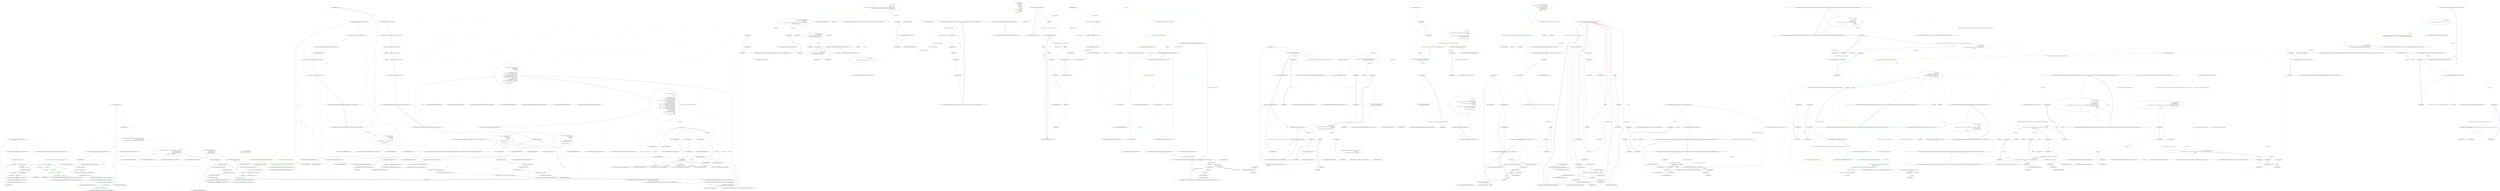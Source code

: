 digraph  {
m1_16 [cluster="CommandLine.Text.HelpText.HelpText(string, string)", file="HelpTextTests.cs", label="Entry CommandLine.Text.HelpText.HelpText(string, string)", span="78-78"];
m1_22 [cluster="CommandLine.Tests.Unit.Text.HelpTextTests.Create_instance_with_options()", file="HelpTextTests.cs", label="Entry CommandLine.Tests.Unit.Text.HelpTextTests.Create_instance_with_options()", span="46-46"];
m1_23 [cluster="CommandLine.Tests.Unit.Text.HelpTextTests.Create_instance_with_options()", file="HelpTextTests.cs", label="var sut = new HelpText { AddDashesToOption = true }\r\n                .AddPreOptionsLine(''pre-options'')\r\n                .AddOptions(new FakeOptions())\r\n                .AddPostOptionsLine(''post-options'')", span="50-53"];
m1_24 [cluster="CommandLine.Tests.Unit.Text.HelpTextTests.Create_instance_with_options()", file="HelpTextTests.cs", label="var lines = sut.ToString().ToNotEmptyLines().TrimStringArray()", span="57-57"];
m1_25 [cluster="CommandLine.Tests.Unit.Text.HelpTextTests.Create_instance_with_options()", file="HelpTextTests.cs", label="Assert.Equal(''pre-options'', lines[0])", span="58-58"];
m1_26 [cluster="CommandLine.Tests.Unit.Text.HelpTextTests.Create_instance_with_options()", file="HelpTextTests.cs", label="Assert.Equal(''--stringvalue    Define a string value here.'', lines[1])", span="59-59"];
m1_27 [cluster="CommandLine.Tests.Unit.Text.HelpTextTests.Create_instance_with_options()", file="HelpTextTests.cs", label="Assert.Equal(''-i               Define a int sequence here.'', lines[2])", span="60-60"];
m1_28 [cluster="CommandLine.Tests.Unit.Text.HelpTextTests.Create_instance_with_options()", file="HelpTextTests.cs", label="Assert.Equal(''-x               Define a boolean or switch value here.'', lines[3])", span="61-61"];
m1_29 [cluster="CommandLine.Tests.Unit.Text.HelpTextTests.Create_instance_with_options()", file="HelpTextTests.cs", label="Assert.Equal(''--help           Display this help screen.'', lines[4])", span="62-62"];
m1_30 [cluster="CommandLine.Tests.Unit.Text.HelpTextTests.Create_instance_with_options()", color=green, community=0, file="HelpTextTests.cs", label="0: Assert.Equal( ''post-options'', lines[5])", span="63-63"];
m1_31 [cluster="CommandLine.Tests.Unit.Text.HelpTextTests.Create_instance_with_options()", file="HelpTextTests.cs", label="Exit CommandLine.Tests.Unit.Text.HelpTextTests.Create_instance_with_options()", span="46-46"];
m1_42 [cluster="CommandLine.Tests.Unit.Text.HelpTextTests.When_help_text_is_longer_than_width_it_will_wrap_around_as_if_in_a_column()", file="HelpTextTests.cs", label="Entry CommandLine.Tests.Unit.Text.HelpTextTests.When_help_text_is_longer_than_width_it_will_wrap_around_as_if_in_a_column()", span="83-83"];
m1_43 [cluster="CommandLine.Tests.Unit.Text.HelpTextTests.When_help_text_is_longer_than_width_it_will_wrap_around_as_if_in_a_column()", color=green, community=0, file="HelpTextTests.cs", label="0: var sut = new HelpText(new HeadingInfo(''CommandLine.Tests.dll'', ''1.9.4.131''))", span="87-87"];
m1_44 [cluster="CommandLine.Tests.Unit.Text.HelpTextTests.When_help_text_is_longer_than_width_it_will_wrap_around_as_if_in_a_column()", color=green, community=0, file="HelpTextTests.cs", label="0: sut.MaximumDisplayWidth = 40", span="88-88"];
m1_45 [cluster="CommandLine.Tests.Unit.Text.HelpTextTests.When_help_text_is_longer_than_width_it_will_wrap_around_as_if_in_a_column()", color=green, community=0, file="HelpTextTests.cs", label="0: sut.AddOptions(new FakeOptionsWithLongDescription())", span="89-89"];
m1_46 [cluster="CommandLine.Tests.Unit.Text.HelpTextTests.When_help_text_is_longer_than_width_it_will_wrap_around_as_if_in_a_column()", color=green, community=0, file="HelpTextTests.cs", label="0: var lines = sut.ToString().Split(new[] { Environment.NewLine }, StringSplitOptions.None)", span="92-92"];
m1_47 [cluster="CommandLine.Tests.Unit.Text.HelpTextTests.When_help_text_is_longer_than_width_it_will_wrap_around_as_if_in_a_column()", color=green, community=0, file="HelpTextTests.cs", label="0: lines[2].Should().Be(''  v, verbose    This is the description'')", span="93-93"];
m1_48 [cluster="CommandLine.Tests.Unit.Text.HelpTextTests.When_help_text_is_longer_than_width_it_will_wrap_around_as_if_in_a_column()", color=green, community=0, file="HelpTextTests.cs", label="0: lines[3].Should().Be(''                of the verbosity to '')", span="95-95"];
m1_49 [cluster="CommandLine.Tests.Unit.Text.HelpTextTests.When_help_text_is_longer_than_width_it_will_wrap_around_as_if_in_a_column()", color=green, community=0, file="HelpTextTests.cs", label="0: lines[4].Should().Be(''                test out the wrapping '')", span="96-96"];
m1_50 [cluster="CommandLine.Tests.Unit.Text.HelpTextTests.When_help_text_is_longer_than_width_it_will_wrap_around_as_if_in_a_column()", color=green, community=0, file="HelpTextTests.cs", label="0: lines[5].Should().Be(''                capabilities of the '')", span="97-97"];
m1_51 [cluster="CommandLine.Tests.Unit.Text.HelpTextTests.When_help_text_is_longer_than_width_it_will_wrap_around_as_if_in_a_column()", color=green, community=0, file="HelpTextTests.cs", label="0: lines[6].Should().Be(''                Help Text.'')", span="98-98"];
m1_52 [cluster="CommandLine.Tests.Unit.Text.HelpTextTests.When_help_text_is_longer_than_width_it_will_wrap_around_as_if_in_a_column()", file="HelpTextTests.cs", label="Exit CommandLine.Tests.Unit.Text.HelpTextTests.When_help_text_is_longer_than_width_it_will_wrap_around_as_if_in_a_column()", span="83-83"];
m1_57 [cluster="CommandLine.Tests.Unit.Text.HelpTextTests.Long_help_text_without_spaces()", file="HelpTextTests.cs", label="Entry CommandLine.Tests.Unit.Text.HelpTextTests.Long_help_text_without_spaces()", span="103-103"];
m1_58 [cluster="CommandLine.Tests.Unit.Text.HelpTextTests.Long_help_text_without_spaces()", file="HelpTextTests.cs", label="var sut = new HelpText(new HeadingInfo(''CommandLine.Tests.dll'', ''1.9.4.131''))", span="107-107"];
m1_59 [cluster="CommandLine.Tests.Unit.Text.HelpTextTests.Long_help_text_without_spaces()", file="HelpTextTests.cs", label="sut.MaximumDisplayWidth = 40", span="108-108"];
m1_60 [cluster="CommandLine.Tests.Unit.Text.HelpTextTests.Long_help_text_without_spaces()", file="HelpTextTests.cs", label="sut.AddOptions(new FakeOptionsWithLongDescriptionAndNoSpaces())", span="109-109"];
m1_61 [cluster="CommandLine.Tests.Unit.Text.HelpTextTests.Long_help_text_without_spaces()", file="HelpTextTests.cs", label="var lines = sut.ToString().Split(new[] { Environment.NewLine }, StringSplitOptions.None)", span="112-112"];
m1_62 [cluster="CommandLine.Tests.Unit.Text.HelpTextTests.Long_help_text_without_spaces()", file="HelpTextTests.cs", label="lines[2].Should().Be(''  v, verbose    Before '')", span="113-113"];
m1_63 [cluster="CommandLine.Tests.Unit.Text.HelpTextTests.Long_help_text_without_spaces()", file="HelpTextTests.cs", label="lines[3].Should().Be(''                012345678901234567890123'')", span="114-114"];
m1_64 [cluster="CommandLine.Tests.Unit.Text.HelpTextTests.Long_help_text_without_spaces()", file="HelpTextTests.cs", label="lines[4].Should().Be(''                After'')", span="115-115"];
m1_65 [cluster="CommandLine.Tests.Unit.Text.HelpTextTests.Long_help_text_without_spaces()", file="HelpTextTests.cs", label="lines[5].Should().Be(''  input-file    Before '')", span="116-116"];
m1_66 [cluster="CommandLine.Tests.Unit.Text.HelpTextTests.Long_help_text_without_spaces()", file="HelpTextTests.cs", label="lines[6].Should().Be(''                012345678901234567890123'')", span="117-117"];
m1_67 [cluster="CommandLine.Tests.Unit.Text.HelpTextTests.Long_help_text_without_spaces()", file="HelpTextTests.cs", label="lines[7].Should().Be(''                456789 After'')", span="118-118"];
m1_68 [cluster="CommandLine.Tests.Unit.Text.HelpTextTests.Long_help_text_without_spaces()", file="HelpTextTests.cs", label="Exit CommandLine.Tests.Unit.Text.HelpTextTests.Long_help_text_without_spaces()", span="103-103"];
m1_174 [cluster="System.Collections.Generic.IEnumerable<TSource>.Concat<TSource>(System.Collections.Generic.IEnumerable<TSource>)", file="HelpTextTests.cs", label="Entry System.Collections.Generic.IEnumerable<TSource>.Concat<TSource>(System.Collections.Generic.IEnumerable<TSource>)", span="0-0"];
m1_149 [cluster="Unk.True", file="HelpTextTests.cs", label="Entry Unk.True", span=""];
m1_99 [cluster="CommandLine.BadFormatTokenError.BadFormatTokenError(string)", file="HelpTextTests.cs", label="Entry CommandLine.BadFormatTokenError.BadFormatTokenError(string)", span="188-188"];
m1_133 [cluster="CommandLine.Tests.Unit.Text.HelpTextTests.Invoke_AutoBuild_for_Options_returns_appropriate_formatted_text()", file="HelpTextTests.cs", label="Entry CommandLine.Tests.Unit.Text.HelpTextTests.Invoke_AutoBuild_for_Options_returns_appropriate_formatted_text()", span="209-209"];
m1_134 [cluster="CommandLine.Tests.Unit.Text.HelpTextTests.Invoke_AutoBuild_for_Options_returns_appropriate_formatted_text()", file="HelpTextTests.cs", label="var fakeResult = new ParserResult<FakeOptions>(\r\n                ParserResultType.Options,\r\n                new FakeOptions(),\r\n                new Error[]\r\n                    {\r\n                        new BadFormatTokenError(''badtoken''),\r\n                        new SequenceOutOfRangeError(new NameInfo(''i'', ''''))\r\n                    },\r\n                Maybe.Nothing<IEnumerable<Type>>())", span="212-220"];
m1_135 [cluster="CommandLine.Tests.Unit.Text.HelpTextTests.Invoke_AutoBuild_for_Options_returns_appropriate_formatted_text()", file="HelpTextTests.cs", label="var helpText = HelpText.AutoBuild(fakeResult)", span="223-223"];
m1_136 [cluster="CommandLine.Tests.Unit.Text.HelpTextTests.Invoke_AutoBuild_for_Options_returns_appropriate_formatted_text()", file="HelpTextTests.cs", label="var lines = helpText.ToString().ToNotEmptyLines().TrimStringArray()", span="226-226"];
m1_137 [cluster="CommandLine.Tests.Unit.Text.HelpTextTests.Invoke_AutoBuild_for_Options_returns_appropriate_formatted_text()", file="HelpTextTests.cs", label="Assert.True(lines[0].StartsWith(''CommandLine'', StringComparison.Ordinal))", span="228-228"];
m1_138 [cluster="CommandLine.Tests.Unit.Text.HelpTextTests.Invoke_AutoBuild_for_Options_returns_appropriate_formatted_text()", file="HelpTextTests.cs", label="Assert.True(lines[1].StartsWith(''Copyright (c)'', StringComparison.Ordinal))", span="229-229"];
m1_139 [cluster="CommandLine.Tests.Unit.Text.HelpTextTests.Invoke_AutoBuild_for_Options_returns_appropriate_formatted_text()", file="HelpTextTests.cs", label="Assert.Equal(''ERROR(S):'', lines[2])", span="230-230"];
m1_140 [cluster="CommandLine.Tests.Unit.Text.HelpTextTests.Invoke_AutoBuild_for_Options_returns_appropriate_formatted_text()", file="HelpTextTests.cs", label="Assert.Equal(''Token 'badtoken' is not recognized.'', lines[3])", span="231-231"];
m1_141 [cluster="CommandLine.Tests.Unit.Text.HelpTextTests.Invoke_AutoBuild_for_Options_returns_appropriate_formatted_text()", file="HelpTextTests.cs", label="Assert.Equal(''A sequence option 'i' is defined with few items than required.'', lines[4])", span="232-232"];
m1_142 [cluster="CommandLine.Tests.Unit.Text.HelpTextTests.Invoke_AutoBuild_for_Options_returns_appropriate_formatted_text()", file="HelpTextTests.cs", label="Assert.Equal(''--stringvalue    Define a string value here.'', lines[5])", span="233-233"];
m1_143 [cluster="CommandLine.Tests.Unit.Text.HelpTextTests.Invoke_AutoBuild_for_Options_returns_appropriate_formatted_text()", file="HelpTextTests.cs", label="Assert.Equal(''-i               Define a int sequence here.'', lines[6])", span="234-234"];
m1_144 [cluster="CommandLine.Tests.Unit.Text.HelpTextTests.Invoke_AutoBuild_for_Options_returns_appropriate_formatted_text()", file="HelpTextTests.cs", label="Assert.Equal(''-x               Define a boolean or switch value here.'', lines[7])", span="235-235"];
m1_145 [cluster="CommandLine.Tests.Unit.Text.HelpTextTests.Invoke_AutoBuild_for_Options_returns_appropriate_formatted_text()", file="HelpTextTests.cs", label="Assert.Equal(''--help           Display this help screen.'', lines[8])", span="236-236"];
m1_146 [cluster="CommandLine.Tests.Unit.Text.HelpTextTests.Invoke_AutoBuild_for_Options_returns_appropriate_formatted_text()", file="HelpTextTests.cs", label="Exit CommandLine.Tests.Unit.Text.HelpTextTests.Invoke_AutoBuild_for_Options_returns_appropriate_formatted_text()", span="209-209"];
m1_148 [cluster="string.StartsWith(string, System.StringComparison)", file="HelpTextTests.cs", label="Entry string.StartsWith(string, System.StringComparison)", span="0-0"];
m1_103 [cluster="CommandLine.MissingRequiredOptionError.MissingRequiredOptionError(CommandLine.NameInfo)", file="HelpTextTests.cs", label="Entry CommandLine.MissingRequiredOptionError.MissingRequiredOptionError(CommandLine.NameInfo)", span="283-283"];
m1_161 [cluster="CommandLine.Tests.Unit.Text.HelpTextTests.Invoke_AutoBuild_for_Verbs_with_unknown_verb_returns_appropriate_formatted_text()", file="HelpTextTests.cs", label="Entry CommandLine.Tests.Unit.Text.HelpTextTests.Invoke_AutoBuild_for_Verbs_with_unknown_verb_returns_appropriate_formatted_text()", span="269-269"];
m1_162 [cluster="CommandLine.Tests.Unit.Text.HelpTextTests.Invoke_AutoBuild_for_Verbs_with_unknown_verb_returns_appropriate_formatted_text()", file="HelpTextTests.cs", label="var verbTypes = Enumerable.Empty<Type>().Concat(\r\n                new[] { typeof(AddOptions), typeof(CommitOptions), typeof(CloneOptions) })", span="272-273"];
m1_163 [cluster="CommandLine.Tests.Unit.Text.HelpTextTests.Invoke_AutoBuild_for_Verbs_with_unknown_verb_returns_appropriate_formatted_text()", file="HelpTextTests.cs", label="var fakeResult = new ParserResult<object>(\r\n                ParserResultType.Verbs,\r\n                new NullInstance(),\r\n                new Error[]\r\n                    {\r\n                        new HelpVerbRequestedError(null, null, false)\r\n                    },\r\n                Maybe.Just(verbTypes))", span="274-281"];
m1_164 [cluster="CommandLine.Tests.Unit.Text.HelpTextTests.Invoke_AutoBuild_for_Verbs_with_unknown_verb_returns_appropriate_formatted_text()", file="HelpTextTests.cs", label="var helpText = HelpText.AutoBuild(fakeResult)", span="284-284"];
m1_165 [cluster="CommandLine.Tests.Unit.Text.HelpTextTests.Invoke_AutoBuild_for_Verbs_with_unknown_verb_returns_appropriate_formatted_text()", file="HelpTextTests.cs", label="var lines = helpText.ToString().ToNotEmptyLines().TrimStringArray()", span="287-287"];
m1_166 [cluster="CommandLine.Tests.Unit.Text.HelpTextTests.Invoke_AutoBuild_for_Verbs_with_unknown_verb_returns_appropriate_formatted_text()", file="HelpTextTests.cs", label="Assert.True(lines[0].StartsWith(''CommandLine'', StringComparison.Ordinal))", span="289-289"];
m1_167 [cluster="CommandLine.Tests.Unit.Text.HelpTextTests.Invoke_AutoBuild_for_Verbs_with_unknown_verb_returns_appropriate_formatted_text()", file="HelpTextTests.cs", label="Assert.True(lines[1].StartsWith(''Copyright (c)'', StringComparison.Ordinal))", span="290-290"];
m1_168 [cluster="CommandLine.Tests.Unit.Text.HelpTextTests.Invoke_AutoBuild_for_Verbs_with_unknown_verb_returns_appropriate_formatted_text()", file="HelpTextTests.cs", label="Assert.Equal(''add       Add file contents to the index.'', lines[2])", span="291-291"];
m1_169 [cluster="CommandLine.Tests.Unit.Text.HelpTextTests.Invoke_AutoBuild_for_Verbs_with_unknown_verb_returns_appropriate_formatted_text()", file="HelpTextTests.cs", label="Assert.Equal(''commit    Record changes to the repository.'', lines[3])", span="292-292"];
m1_170 [cluster="CommandLine.Tests.Unit.Text.HelpTextTests.Invoke_AutoBuild_for_Verbs_with_unknown_verb_returns_appropriate_formatted_text()", file="HelpTextTests.cs", label="Assert.Equal(''clone     Clone a repository into a new directory.'', lines[4])", span="293-293"];
m1_171 [cluster="CommandLine.Tests.Unit.Text.HelpTextTests.Invoke_AutoBuild_for_Verbs_with_unknown_verb_returns_appropriate_formatted_text()", file="HelpTextTests.cs", label="Assert.Equal(''help      Display more information on a specific command.'', lines[5])", span="294-294"];
m1_172 [cluster="CommandLine.Tests.Unit.Text.HelpTextTests.Invoke_AutoBuild_for_Verbs_with_unknown_verb_returns_appropriate_formatted_text()", file="HelpTextTests.cs", label="Exit CommandLine.Tests.Unit.Text.HelpTextTests.Invoke_AutoBuild_for_Verbs_with_unknown_verb_returns_appropriate_formatted_text()", span="269-269"];
m1_70 [cluster="CommandLine.Tests.Unit.Text.HelpTextTests.Long_pre_and_post_lines_without_spaces()", file="HelpTextTests.cs", label="Entry CommandLine.Tests.Unit.Text.HelpTextTests.Long_pre_and_post_lines_without_spaces()", span="123-123"];
m1_71 [cluster="CommandLine.Tests.Unit.Text.HelpTextTests.Long_pre_and_post_lines_without_spaces()", file="HelpTextTests.cs", label="var sut = new HelpText(''Heading Info.'')", span="127-127"];
m1_72 [cluster="CommandLine.Tests.Unit.Text.HelpTextTests.Long_pre_and_post_lines_without_spaces()", file="HelpTextTests.cs", label="sut.MaximumDisplayWidth = 40", span="128-128"];
m1_73 [cluster="CommandLine.Tests.Unit.Text.HelpTextTests.Long_pre_and_post_lines_without_spaces()", file="HelpTextTests.cs", label="sut.AddPreOptionsLine(''Before 0123456789012345678901234567890123456789012 After'')\r\n                .AddOptions(new FakeOptionsForHelp())\r\n                .AddPostOptionsLine(''Before 0123456789012345678901234567890123456789 After'')", span="129-131"];
m1_74 [cluster="CommandLine.Tests.Unit.Text.HelpTextTests.Long_pre_and_post_lines_without_spaces()", file="HelpTextTests.cs", label="var lines = sut.ToString().Split(new string[] { Environment.NewLine }, StringSplitOptions.None)", span="134-134"];
m1_75 [cluster="CommandLine.Tests.Unit.Text.HelpTextTests.Long_pre_and_post_lines_without_spaces()", file="HelpTextTests.cs", label="lines[1].Should().Be(''Before '')", span="135-135"];
m1_76 [cluster="CommandLine.Tests.Unit.Text.HelpTextTests.Long_pre_and_post_lines_without_spaces()", file="HelpTextTests.cs", label="lines[2].Should().Be(''0123456789012345678901234567890123456789'')", span="136-136"];
m1_77 [cluster="CommandLine.Tests.Unit.Text.HelpTextTests.Long_pre_and_post_lines_without_spaces()", file="HelpTextTests.cs", label="lines[3].Should().Be(''012 After'')", span="137-137"];
m1_78 [cluster="CommandLine.Tests.Unit.Text.HelpTextTests.Long_pre_and_post_lines_without_spaces()", file="HelpTextTests.cs", label="lines[lines.Length - 3].Should().Be(''Before '')", span="138-138"];
m1_79 [cluster="CommandLine.Tests.Unit.Text.HelpTextTests.Long_pre_and_post_lines_without_spaces()", file="HelpTextTests.cs", label="lines[lines.Length - 2].Should().Be(''0123456789012345678901234567890123456789'')", span="139-139"];
m1_80 [cluster="CommandLine.Tests.Unit.Text.HelpTextTests.Long_pre_and_post_lines_without_spaces()", file="HelpTextTests.cs", label="lines[lines.Length - 1].Should().Be('' After'')", span="140-140"];
m1_81 [cluster="CommandLine.Tests.Unit.Text.HelpTextTests.Long_pre_and_post_lines_without_spaces()", file="HelpTextTests.cs", label="Exit CommandLine.Tests.Unit.Text.HelpTextTests.Long_pre_and_post_lines_without_spaces()", span="123-123"];
m1_0 [cluster="CommandLine.Tests.Unit.Text.HelpTextTests.Create_empty_instance()", file="HelpTextTests.cs", label="Entry CommandLine.Tests.Unit.Text.HelpTextTests.Create_empty_instance()", span="16-16"];
m1_1 [cluster="CommandLine.Tests.Unit.Text.HelpTextTests.Create_empty_instance()", file="HelpTextTests.cs", label="Assert.Equal(string.Empty, new HelpText().ToString())", span="18-18"];
m1_2 [cluster="CommandLine.Tests.Unit.Text.HelpTextTests.Create_empty_instance()", file="HelpTextTests.cs", label="Exit CommandLine.Tests.Unit.Text.HelpTextTests.Create_empty_instance()", span="16-16"];
m1_111 [cluster="CommandLine.Text.HelpText.RenderParsingErrorsText<T>(CommandLine.ParserResult<T>, System.Func<CommandLine.Error, string>, int)", file="HelpTextTests.cs", label="Entry CommandLine.Text.HelpText.RenderParsingErrorsText<T>(CommandLine.ParserResult<T>, System.Func<CommandLine.Error, string>, int)", span="389-389"];
m1_132 [cluster="System.InvalidOperationException.InvalidOperationException()", file="HelpTextTests.cs", label="Entry System.InvalidOperationException.InvalidOperationException()", span="0-0"];
m1_173 [cluster="System.Linq.Enumerable.Empty<TResult>()", file="HelpTextTests.cs", label="Entry System.Linq.Enumerable.Empty<TResult>()", span="0-0"];
m1_107 [cluster="CommandLine.BadVerbSelectedError.BadVerbSelectedError(string)", file="HelpTextTests.cs", label="Entry CommandLine.BadVerbSelectedError.BadVerbSelectedError(string)", span="327-327"];
m1_3 [cluster="CommandLine.Text.HelpText.HelpText()", file="HelpTextTests.cs", label="Entry CommandLine.Text.HelpText.HelpText()", span="32-32"];
m1_35 [cluster="CommandLine.Tests.Unit.Text.HelpTextTests.When_defined_MetaValue_should_be_rendered()", file="HelpTextTests.cs", label="Entry CommandLine.Tests.Unit.Text.HelpTextTests.When_defined_MetaValue_should_be_rendered()", span="68-68"];
m1_36 [cluster="CommandLine.Tests.Unit.Text.HelpTextTests.When_defined_MetaValue_should_be_rendered()", color=green, community=0, file="HelpTextTests.cs", label="0: var sut = new HelpText(''Meta Value.'')\r\n                .AddOptions(new FakeOptionsWithMetaValue())", span="72-73"];
m1_37 [cluster="CommandLine.Tests.Unit.Text.HelpTextTests.When_defined_MetaValue_should_be_rendered()", color=green, community=0, file="HelpTextTests.cs", label="0: var lines = sut.ToString().ToNotEmptyLines().TrimStringArray()", span="76-76"];
m1_38 [cluster="CommandLine.Tests.Unit.Text.HelpTextTests.When_defined_MetaValue_should_be_rendered()", color=green, community=0, file="HelpTextTests.cs", label="0: Assert.Equal(''i FILE, input-file=FILE    Required. Specify input FILE to be processed.'', lines[2])", span="78-78"];
m1_39 [cluster="CommandLine.Tests.Unit.Text.HelpTextTests.When_defined_MetaValue_should_be_rendered()", file="HelpTextTests.cs", label="Exit CommandLine.Tests.Unit.Text.HelpTextTests.When_defined_MetaValue_should_be_rendered()", span="68-68"];
m1_19 [cluster="CommandLine.Text.HelpText.AddPreOptionsLine(string)", file="HelpTextTests.cs", label="Entry CommandLine.Text.HelpText.AddPreOptionsLine(string)", span="313-313"];
m1_97 [cluster="CommandLine.ParserResult<T>.ParserResult(CommandLine.ParserResultType, T, System.Collections.Generic.IEnumerable<CommandLine.Error>, CommandLine.Infrastructure.Maybe<System.Collections.Generic.IEnumerable<System.Type>>)", file="HelpTextTests.cs", label="Entry CommandLine.ParserResult<T>.ParserResult(CommandLine.ParserResultType, T, System.Collections.Generic.IEnumerable<CommandLine.Error>, CommandLine.Infrastructure.Maybe<System.Collections.Generic.IEnumerable<System.Type>>)", span="23-23"];
m1_109 [cluster="CommandLine.HelpVerbRequestedError.HelpVerbRequestedError(string, System.Type, bool)", file="HelpTextTests.cs", label="Entry CommandLine.HelpVerbRequestedError.HelpVerbRequestedError(string, System.Type, bool)", span="353-353"];
m1_41 [cluster="CommandLine.Tests.Fakes.FakeOptionsWithMetaValue.FakeOptionsWithMetaValue()", file="HelpTextTests.cs", label="Entry CommandLine.Tests.Fakes.FakeOptionsWithMetaValue.FakeOptionsWithMetaValue()", span="4-4"];
m1_105 [cluster="CommandLine.SequenceOutOfRangeError.SequenceOutOfRangeError(CommandLine.NameInfo)", file="HelpTextTests.cs", label="Entry CommandLine.SequenceOutOfRangeError.SequenceOutOfRangeError(CommandLine.NameInfo)", span="316-316"];
m1_112 [cluster="lambda expression", file="HelpTextTests.cs", label="Entry lambda expression", span="166-189"];
m1_113 [cluster="lambda expression", file="HelpTextTests.cs", label="err.Tag", span="168-168"];
m1_115 [cluster="lambda expression", file="HelpTextTests.cs", label="return ''ERR '' + ((BadFormatTokenError)err).Token;", span="171-171"];
m1_117 [cluster="lambda expression", file="HelpTextTests.cs", label="return ''ERR '' + ((MissingValueOptionError)err).NameInfo.NameText;", span="173-173"];
m1_119 [cluster="lambda expression", file="HelpTextTests.cs", label="return ''ERR '' + ((UnknownOptionError)err).Token;", span="175-175"];
m1_121 [cluster="lambda expression", file="HelpTextTests.cs", label="return ''ERR '' + ((MissingRequiredOptionError)err).NameInfo.NameText;", span="177-177"];
m1_123 [cluster="lambda expression", file="HelpTextTests.cs", label="return ''ERR '' + ((MutuallyExclusiveSetError)err).NameInfo.NameText;", span="179-179"];
m1_125 [cluster="lambda expression", file="HelpTextTests.cs", label="return ''ERR '' + ((SequenceOutOfRangeError)err).NameInfo.NameText;", span="181-181"];
m1_129 [cluster="lambda expression", file="HelpTextTests.cs", label="return ''ERR '' + ((BadVerbSelectedError)err).Token;", span="185-185"];
m1_114 [cluster="lambda expression", file="HelpTextTests.cs", label="ErrorType.BadFormatTokenError", span="170-170"];
m1_116 [cluster="lambda expression", file="HelpTextTests.cs", label="ErrorType.MissingValueOptionError", span="172-172"];
m1_118 [cluster="lambda expression", file="HelpTextTests.cs", label="ErrorType.UnknownOptionError", span="174-174"];
m1_120 [cluster="lambda expression", file="HelpTextTests.cs", label="ErrorType.MissingRequiredOptionError", span="176-176"];
m1_122 [cluster="lambda expression", file="HelpTextTests.cs", label="ErrorType.MutuallyExclusiveSetError", span="178-178"];
m1_124 [cluster="lambda expression", file="HelpTextTests.cs", label="ErrorType.SequenceOutOfRangeError", span="180-180"];
m1_126 [cluster="lambda expression", file="HelpTextTests.cs", label="ErrorType.NoVerbSelectedError", span="182-182"];
m1_128 [cluster="lambda expression", file="HelpTextTests.cs", label="ErrorType.BadVerbSelectedError", span="184-184"];
m1_130 [cluster="lambda expression", file="HelpTextTests.cs", label="throw new InvalidOperationException();", span="187-187"];
m1_127 [cluster="lambda expression", file="HelpTextTests.cs", label="return ''ERR no-verb-selected'';", span="183-183"];
m1_131 [cluster="lambda expression", file="HelpTextTests.cs", label="Exit lambda expression", span="166-189"];
m1_40 [cluster="CommandLine.Text.HelpText.HelpText(string)", file="HelpTextTests.cs", label="Entry CommandLine.Text.HelpText.HelpText(string)", span="55-55"];
m1_100 [cluster="CommandLine.MissingValueOptionError.MissingValueOptionError(CommandLine.NameInfo)", file="HelpTextTests.cs", label="Entry CommandLine.MissingValueOptionError.MissingValueOptionError(CommandLine.NameInfo)", span="261-261"];
m1_55 [cluster="Unk.Should", file="HelpTextTests.cs", label="Entry Unk.Should", span=""];
m1_56 [cluster="Unk.Be", file="HelpTextTests.cs", label="Entry Unk.Be", span=""];
m1_4 [cluster="CommandLine.Text.HelpText.ToString()", file="HelpTextTests.cs", label="Entry CommandLine.Text.HelpText.ToString()", span="417-417"];
m1_33 [cluster="CommandLine.Text.HelpText.AddOptions<T>(T)", file="HelpTextTests.cs", label="Entry CommandLine.Text.HelpText.AddOptions<T>(T)", span="333-333"];
m1_175 [cluster="CommandLine.Infrastructure.Maybe.Just<T>(T)", file="HelpTextTests.cs", label="Entry CommandLine.Infrastructure.Maybe.Just<T>(T)", span="71-71"];
m1_82 [cluster="CommandLine.Tests.Fakes.FakeOptionsForHelp.FakeOptionsForHelp()", file="HelpTextTests.cs", label="Entry CommandLine.Tests.Fakes.FakeOptionsForHelp.FakeOptionsForHelp()", span="4-4"];
m1_106 [cluster="CommandLine.NoVerbSelectedError.NoVerbSelectedError()", file="HelpTextTests.cs", label="Entry CommandLine.NoVerbSelectedError.NoVerbSelectedError()", span="391-391"];
m1_17 [cluster="CommandLine.Text.HeadingInfo.HeadingInfo(string, string)", file="HelpTextTests.cs", label="Entry CommandLine.Text.HeadingInfo.HeadingInfo(string, string)", span="37-37"];
m1_69 [cluster="CommandLine.Tests.Fakes.FakeOptionsWithLongDescriptionAndNoSpaces.FakeOptionsWithLongDescriptionAndNoSpaces()", file="HelpTextTests.cs", label="Entry CommandLine.Tests.Fakes.FakeOptionsWithLongDescriptionAndNoSpaces.FakeOptionsWithLongDescriptionAndNoSpaces()", span="31-31"];
m1_102 [cluster="CommandLine.UnknownOptionError.UnknownOptionError(string)", file="HelpTextTests.cs", label="Entry CommandLine.UnknownOptionError.UnknownOptionError(string)", span="272-272"];
m1_18 [cluster="CommandLine.Text.CopyrightInfo.CopyrightInfo(bool, string, params int[])", file="HelpTextTests.cs", label="Entry CommandLine.Text.CopyrightInfo.CopyrightInfo(bool, string, params int[])", span="59-59"];
m1_147 [cluster="CommandLine.Text.HelpText.AutoBuild<T>(CommandLine.ParserResult<T>)", file="HelpTextTests.cs", label="Entry CommandLine.Text.HelpText.AutoBuild<T>(CommandLine.ParserResult<T>)", span="242-242"];
m1_20 [cluster="CommandLine.Text.HelpText.AddPostOptionsLine(string)", file="HelpTextTests.cs", label="Entry CommandLine.Text.HelpText.AddPostOptionsLine(string)", span="323-323"];
m1_104 [cluster="CommandLine.MutuallyExclusiveSetError.MutuallyExclusiveSetError(CommandLine.NameInfo)", file="HelpTextTests.cs", label="Entry CommandLine.MutuallyExclusiveSetError.MutuallyExclusiveSetError(CommandLine.NameInfo)", span="294-294"];
m1_21 [cluster="string.ToNotEmptyLines()", file="HelpTextTests.cs", label="Entry string.ToNotEmptyLines()", span="9-9"];
m1_98 [cluster="CommandLine.NullInstance.NullInstance()", file="HelpTextTests.cs", label="Entry CommandLine.NullInstance.NullInstance()", span="9-9"];
m1_110 [cluster="CommandLine.Infrastructure.Maybe.Nothing<T>()", file="HelpTextTests.cs", label="Entry CommandLine.Infrastructure.Maybe.Nothing<T>()", span="66-66"];
m1_101 [cluster="CommandLine.NameInfo.NameInfo(string, string)", file="HelpTextTests.cs", label="Entry CommandLine.NameInfo.NameInfo(string, string)", span="20-20"];
m1_32 [cluster="CommandLine.Tests.Fakes.FakeOptions.FakeOptions()", file="HelpTextTests.cs", label="Entry CommandLine.Tests.Fakes.FakeOptions.FakeOptions()", span="6-6"];
m1_6 [cluster="CommandLine.Tests.Unit.Text.HelpTextTests.Create_instance_without_options()", file="HelpTextTests.cs", label="Entry CommandLine.Tests.Unit.Text.HelpTextTests.Create_instance_without_options()", span="22-22"];
m1_7 [cluster="CommandLine.Tests.Unit.Text.HelpTextTests.Create_instance_without_options()", file="HelpTextTests.cs", label="var sut =\r\n                new HelpText(new HeadingInfo(''Unit-tests'', ''2.0''), new CopyrightInfo(true, ''Author'', 2005, 2013))\r\n                    .AddPreOptionsLine(''pre-options line 1'')\r\n                    .AddPreOptionsLine(''pre-options line 2'')\r\n                    .AddPostOptionsLine(''post-options line 1'')\r\n                    .AddPostOptionsLine(''post-options line 2'')", span="26-31"];
m1_8 [cluster="CommandLine.Tests.Unit.Text.HelpTextTests.Create_instance_without_options()", file="HelpTextTests.cs", label="var lines = sut.ToString().ToNotEmptyLines()", span="34-34"];
m1_9 [cluster="CommandLine.Tests.Unit.Text.HelpTextTests.Create_instance_without_options()", file="HelpTextTests.cs", label="Assert.Equal(''Unit-tests 2.0'', lines[0])", span="36-36"];
m1_10 [cluster="CommandLine.Tests.Unit.Text.HelpTextTests.Create_instance_without_options()", file="HelpTextTests.cs", label="Assert.Equal(''Copyright (C) 2005 - 2013 Author'', lines[1])", span="37-37"];
m1_11 [cluster="CommandLine.Tests.Unit.Text.HelpTextTests.Create_instance_without_options()", file="HelpTextTests.cs", label="Assert.Equal(''pre-options line 1'', lines[2])", span="38-38"];
m1_12 [cluster="CommandLine.Tests.Unit.Text.HelpTextTests.Create_instance_without_options()", file="HelpTextTests.cs", label="Assert.Equal(''pre-options line 2'', lines[3])", span="39-39"];
m1_13 [cluster="CommandLine.Tests.Unit.Text.HelpTextTests.Create_instance_without_options()", file="HelpTextTests.cs", label="Assert.Equal(''post-options line 1'', lines[4])", span="40-40"];
m1_14 [cluster="CommandLine.Tests.Unit.Text.HelpTextTests.Create_instance_without_options()", file="HelpTextTests.cs", label="Assert.Equal(''post-options line 2'', lines[5])", span="41-41"];
m1_15 [cluster="CommandLine.Tests.Unit.Text.HelpTextTests.Create_instance_without_options()", file="HelpTextTests.cs", label="Exit CommandLine.Tests.Unit.Text.HelpTextTests.Create_instance_without_options()", span="22-22"];
m1_83 [cluster="CommandLine.Tests.Unit.Text.HelpTextTests.Invoking_RenderParsingErrorsText_returns_appropriate_formatted_text()", file="HelpTextTests.cs", label="Entry CommandLine.Tests.Unit.Text.HelpTextTests.Invoking_RenderParsingErrorsText_returns_appropriate_formatted_text()", span="146-146"];
m1_84 [cluster="CommandLine.Tests.Unit.Text.HelpTextTests.Invoking_RenderParsingErrorsText_returns_appropriate_formatted_text()", file="HelpTextTests.cs", label="var fakeResult = new ParserResult<NullInstance>(\r\n                ParserResultType.Options,\r\n                new NullInstance(),\r\n                new Error[]\r\n                    {\r\n                        new BadFormatTokenError(''badtoken''),\r\n                        new MissingValueOptionError(new NameInfo(''x'', ''switch'')),\r\n                        new UnknownOptionError(''unknown''),\r\n                        new MissingRequiredOptionError(new NameInfo('''', ''missing'')),\r\n                        new MutuallyExclusiveSetError(new NameInfo(''z'', '''')),\r\n                        new SequenceOutOfRangeError(new NameInfo(''s'', ''sequence'')),\r\n                        new NoVerbSelectedError(),\r\n                        new BadVerbSelectedError(''badverb''),\r\n                        new HelpRequestedError(), // should be ignored\r\n                        new HelpVerbRequestedError(null, null, false), // should be ignored \r\n                    },\r\n                Maybe.Nothing<IEnumerable<Type>>())", span="149-165"];
m1_85 [cluster="CommandLine.Tests.Unit.Text.HelpTextTests.Invoking_RenderParsingErrorsText_returns_appropriate_formatted_text()", file="HelpTextTests.cs", label="Func<Error, string> fakeRenderer = err =>\r\n                {\r\n                    switch (err.Tag)\r\n                    {\r\n                        case ErrorType.BadFormatTokenError:\r\n                            return ''ERR '' + ((BadFormatTokenError)err).Token;\r\n                        case ErrorType.MissingValueOptionError:\r\n                            return ''ERR '' + ((MissingValueOptionError)err).NameInfo.NameText;\r\n                        case ErrorType.UnknownOptionError:\r\n                            return ''ERR '' + ((UnknownOptionError)err).Token;\r\n                        case ErrorType.MissingRequiredOptionError:\r\n                            return ''ERR '' + ((MissingRequiredOptionError)err).NameInfo.NameText;\r\n                        case ErrorType.MutuallyExclusiveSetError:\r\n                            return ''ERR '' + ((MutuallyExclusiveSetError)err).NameInfo.NameText;\r\n                        case ErrorType.SequenceOutOfRangeError:\r\n                            return ''ERR '' + ((SequenceOutOfRangeError)err).NameInfo.NameText;\r\n                        case ErrorType.NoVerbSelectedError:\r\n                            return ''ERR no-verb-selected'';\r\n                        case ErrorType.BadVerbSelectedError:\r\n                            return ''ERR '' + ((BadVerbSelectedError)err).Token;\r\n                        default:\r\n                            throw new InvalidOperationException();\r\n                    }\r\n                }", span="166-189"];
m1_86 [cluster="CommandLine.Tests.Unit.Text.HelpTextTests.Invoking_RenderParsingErrorsText_returns_appropriate_formatted_text()", file="HelpTextTests.cs", label="var errorsText = HelpText.RenderParsingErrorsText(fakeResult, fakeRenderer, 2)", span="192-192"];
m1_87 [cluster="CommandLine.Tests.Unit.Text.HelpTextTests.Invoking_RenderParsingErrorsText_returns_appropriate_formatted_text()", file="HelpTextTests.cs", label="var lines = errorsText.ToNotEmptyLines()", span="195-195"];
m1_88 [cluster="CommandLine.Tests.Unit.Text.HelpTextTests.Invoking_RenderParsingErrorsText_returns_appropriate_formatted_text()", file="HelpTextTests.cs", label="Assert.Equal(''  ERR badtoken'', lines[0])", span="197-197"];
m1_89 [cluster="CommandLine.Tests.Unit.Text.HelpTextTests.Invoking_RenderParsingErrorsText_returns_appropriate_formatted_text()", file="HelpTextTests.cs", label="Assert.Equal(''  ERR x, switch'', lines[1])", span="198-198"];
m1_90 [cluster="CommandLine.Tests.Unit.Text.HelpTextTests.Invoking_RenderParsingErrorsText_returns_appropriate_formatted_text()", file="HelpTextTests.cs", label="Assert.Equal(''  ERR unknown'', lines[2])", span="199-199"];
m1_91 [cluster="CommandLine.Tests.Unit.Text.HelpTextTests.Invoking_RenderParsingErrorsText_returns_appropriate_formatted_text()", file="HelpTextTests.cs", label="Assert.Equal(''  ERR missing'', lines[3])", span="200-200"];
m1_92 [cluster="CommandLine.Tests.Unit.Text.HelpTextTests.Invoking_RenderParsingErrorsText_returns_appropriate_formatted_text()", file="HelpTextTests.cs", label="Assert.Equal(''  ERR z'', lines[4])", span="201-201"];
m1_93 [cluster="CommandLine.Tests.Unit.Text.HelpTextTests.Invoking_RenderParsingErrorsText_returns_appropriate_formatted_text()", file="HelpTextTests.cs", label="Assert.Equal(''  ERR s, sequence'', lines[5])", span="202-202"];
m1_94 [cluster="CommandLine.Tests.Unit.Text.HelpTextTests.Invoking_RenderParsingErrorsText_returns_appropriate_formatted_text()", file="HelpTextTests.cs", label="Assert.Equal(''  ERR no-verb-selected'', lines[6])", span="203-203"];
m1_95 [cluster="CommandLine.Tests.Unit.Text.HelpTextTests.Invoking_RenderParsingErrorsText_returns_appropriate_formatted_text()", file="HelpTextTests.cs", label="Assert.Equal(''  ERR badverb'', lines[7])", span="204-204"];
m1_96 [cluster="CommandLine.Tests.Unit.Text.HelpTextTests.Invoking_RenderParsingErrorsText_returns_appropriate_formatted_text()", file="HelpTextTests.cs", label="Exit CommandLine.Tests.Unit.Text.HelpTextTests.Invoking_RenderParsingErrorsText_returns_appropriate_formatted_text()", span="146-146"];
m1_150 [cluster="CommandLine.Tests.Unit.Text.HelpTextTests.Invoke_AutoBuild_for_Verbs_with_specific_verb_returns_appropriate_formatted_text()", file="HelpTextTests.cs", label="Entry CommandLine.Tests.Unit.Text.HelpTextTests.Invoke_AutoBuild_for_Verbs_with_specific_verb_returns_appropriate_formatted_text()", span="241-241"];
m1_151 [cluster="CommandLine.Tests.Unit.Text.HelpTextTests.Invoke_AutoBuild_for_Verbs_with_specific_verb_returns_appropriate_formatted_text()", file="HelpTextTests.cs", label="var fakeResult = new ParserResult<object>(\r\n                ParserResultType.Verbs,\r\n                new NullInstance(),\r\n                new Error[]\r\n                    {\r\n                        new HelpVerbRequestedError(''commit'', typeof(CommitOptions), true)\r\n                    },\r\n                Maybe.Nothing<IEnumerable<Type>>())", span="244-251"];
m1_152 [cluster="CommandLine.Tests.Unit.Text.HelpTextTests.Invoke_AutoBuild_for_Verbs_with_specific_verb_returns_appropriate_formatted_text()", file="HelpTextTests.cs", label="var helpText = HelpText.AutoBuild(fakeResult)", span="254-254"];
m1_153 [cluster="CommandLine.Tests.Unit.Text.HelpTextTests.Invoke_AutoBuild_for_Verbs_with_specific_verb_returns_appropriate_formatted_text()", file="HelpTextTests.cs", label="var lines = helpText.ToString().ToNotEmptyLines().TrimStringArray()", span="257-257"];
m1_154 [cluster="CommandLine.Tests.Unit.Text.HelpTextTests.Invoke_AutoBuild_for_Verbs_with_specific_verb_returns_appropriate_formatted_text()", file="HelpTextTests.cs", label="Assert.True(lines[0].StartsWith(''CommandLine'', StringComparison.Ordinal))", span="259-259"];
m1_155 [cluster="CommandLine.Tests.Unit.Text.HelpTextTests.Invoke_AutoBuild_for_Verbs_with_specific_verb_returns_appropriate_formatted_text()", file="HelpTextTests.cs", label="Assert.True(lines[1].StartsWith(''Copyright (c)'', StringComparison.Ordinal))", span="260-260"];
m1_156 [cluster="CommandLine.Tests.Unit.Text.HelpTextTests.Invoke_AutoBuild_for_Verbs_with_specific_verb_returns_appropriate_formatted_text()", file="HelpTextTests.cs", label="Assert.Equal(''-p, --patch    Use the interactive patch selection interface to chose which'', lines[2])", span="261-261"];
m1_157 [cluster="CommandLine.Tests.Unit.Text.HelpTextTests.Invoke_AutoBuild_for_Verbs_with_specific_verb_returns_appropriate_formatted_text()", file="HelpTextTests.cs", label="Assert.Equal(''changes to commit.'', lines[3])", span="262-262"];
m1_158 [cluster="CommandLine.Tests.Unit.Text.HelpTextTests.Invoke_AutoBuild_for_Verbs_with_specific_verb_returns_appropriate_formatted_text()", file="HelpTextTests.cs", label="Assert.Equal(''--amend        Used to amend the tip of the current branch.'', lines[4])", span="263-263"];
m1_159 [cluster="CommandLine.Tests.Unit.Text.HelpTextTests.Invoke_AutoBuild_for_Verbs_with_specific_verb_returns_appropriate_formatted_text()", file="HelpTextTests.cs", label="Assert.Equal(''--help         Display this help screen.'', lines[5])", span="264-264"];
m1_160 [cluster="CommandLine.Tests.Unit.Text.HelpTextTests.Invoke_AutoBuild_for_Verbs_with_specific_verb_returns_appropriate_formatted_text()", file="HelpTextTests.cs", label="Exit CommandLine.Tests.Unit.Text.HelpTextTests.Invoke_AutoBuild_for_Verbs_with_specific_verb_returns_appropriate_formatted_text()", span="241-241"];
m1_34 [cluster="string[].TrimStringArray()", file="HelpTextTests.cs", label="Entry string[].TrimStringArray()", span="14-14"];
m1_108 [cluster="CommandLine.HelpRequestedError.HelpRequestedError()", file="HelpTextTests.cs", label="Entry CommandLine.HelpRequestedError.HelpRequestedError()", span="338-338"];
m1_5 [cluster="Unk.Equal", file="HelpTextTests.cs", label="Entry Unk.Equal", span=""];
m1_54 [cluster="string.Split(string[], System.StringSplitOptions)", file="HelpTextTests.cs", label="Entry string.Split(string[], System.StringSplitOptions)", span="0-0"];
m1_53 [cluster="CommandLine.Tests.Fakes.FakeOptionsWithLongDescription.FakeOptionsWithLongDescription()", file="HelpTextTests.cs", label="Entry CommandLine.Tests.Fakes.FakeOptionsWithLongDescription.FakeOptionsWithLongDescription()", span="22-22"];
m2_8 [cluster="CommandLine.Infrastructure.Maybe.Nothing<T>()", file="OptionMapperTests.cs", label="Entry CommandLine.Infrastructure.Maybe.Nothing<T>()", span="66-66"];
m2_11 [cluster="Unk.Create", file="OptionMapperTests.cs", label="Entry Unk.Create", span=""];
m2_12 [cluster="Unk.Where", file="OptionMapperTests.cs", label="Entry Unk.Where", span=""];
m2_6 [cluster="System.Collections.Generic.KeyValuePair<TKey, TValue>.KeyValuePair(TKey, TValue)", file="OptionMapperTests.cs", label="Entry System.Collections.Generic.KeyValuePair<TKey, TValue>.KeyValuePair(TKey, TValue)", span="0-0"];
m2_7 [cluster="CommandLine.Core.OptionSpecification.OptionSpecification(string, string, bool, string, int, int, CommandLine.Infrastructure.Maybe<object>, System.Type, string, string)", file="OptionMapperTests.cs", label="Entry CommandLine.Core.OptionSpecification.OptionSpecification(string, string, bool, string, int, int, CommandLine.Infrastructure.Maybe<object>, System.Type, string, string)", span="15-15"];
m2_10 [cluster="Unk.Single", file="OptionMapperTests.cs", label="Entry Unk.Single", span=""];
m2_14 [cluster="Unk.NotNull", file="OptionMapperTests.cs", label="Entry Unk.NotNull", span=""];
m2_26 [cluster="CommandLine.Core.TypeConverter.ChangeType(System.Collections.Generic.IEnumerable<string>, System.Type, bool, System.Globalization.CultureInfo)", file="OptionMapperTests.cs", label="Entry CommandLine.Core.TypeConverter.ChangeType(System.Collections.Generic.IEnumerable<string>, System.Type, bool, System.Globalization.CultureInfo)", span="12-12"];
m2_0 [cluster="CommandLine.Tests.Unit.Core.OptionMapperTests.Map_boolean_switch_creates_boolean_value()", file="OptionMapperTests.cs", label="Entry CommandLine.Tests.Unit.Core.OptionMapperTests.Map_boolean_switch_creates_boolean_value()", span="16-16"];
m2_1 [cluster="CommandLine.Tests.Unit.Core.OptionMapperTests.Map_boolean_switch_creates_boolean_value()", file="OptionMapperTests.cs", label="var tokenPartitions = new[]\r\n                {\r\n                    new KeyValuePair<string, IEnumerable<string>>(''x'', new [] { ''true'' })\r\n                }", span="19-22"];
m2_2 [cluster="CommandLine.Tests.Unit.Core.OptionMapperTests.Map_boolean_switch_creates_boolean_value()", color=green, community=0, file="OptionMapperTests.cs", label="0: var specProps = new[]\r\n                {\r\n                    SpecificationProperty.Create(\r\n                        new OptionSpecification(''x'', string.Empty, false, string.Empty, -1, -1, Maybe.Nothing<object>(), typeof(bool), string.Empty, string.Empty), \r\n                        typeof(FakeOptions).GetProperties().Single(p => p.Name.Equals(''BoolValue'', StringComparison.Ordinal)),\r\n                        Maybe.Nothing<object>())\r\n                }", span="23-29"];
m2_3 [cluster="CommandLine.Tests.Unit.Core.OptionMapperTests.Map_boolean_switch_creates_boolean_value()", file="OptionMapperTests.cs", label="var result = OptionMapper.MapValues(\r\n                specProps.Where(pt => pt.Specification.IsOption()),\r\n                tokenPartitions,\r\n                (vals, type, isScalar) => TypeConverter.ChangeType(vals, type, isScalar, CultureInfo.InvariantCulture),\r\n                StringComparer.InvariantCulture)", span="32-36"];
m2_4 [cluster="CommandLine.Tests.Unit.Core.OptionMapperTests.Map_boolean_switch_creates_boolean_value()", file="OptionMapperTests.cs", label="Assert.NotNull(result.Value.Single(\r\n                a => a.Specification.IsOption()\r\n                && ((OptionSpecification)a.Specification).ShortName.Equals(''x'')\r\n                && (bool)((Just<object>)a.Value).Value == true))", span="39-42"];
m2_5 [cluster="CommandLine.Tests.Unit.Core.OptionMapperTests.Map_boolean_switch_creates_boolean_value()", file="OptionMapperTests.cs", label="Exit CommandLine.Tests.Unit.Core.OptionMapperTests.Map_boolean_switch_creates_boolean_value()", span="16-16"];
m2_27 [cluster="lambda expression", file="OptionMapperTests.cs", label="Entry lambda expression", span="40-42"];
m2_15 [cluster="lambda expression", file="OptionMapperTests.cs", label="Entry lambda expression", span="27-27"];
m2_19 [cluster="lambda expression", file="OptionMapperTests.cs", label="Entry lambda expression", span="33-33"];
m2_23 [cluster="lambda expression", file="OptionMapperTests.cs", label="Entry lambda expression", span="35-35"];
m2_16 [cluster="lambda expression", file="OptionMapperTests.cs", label="p.Name.Equals(''BoolValue'', StringComparison.Ordinal)", span="27-27"];
m2_17 [cluster="lambda expression", file="OptionMapperTests.cs", label="Exit lambda expression", span="27-27"];
m2_20 [cluster="lambda expression", file="OptionMapperTests.cs", label="pt.Specification.IsOption()", span="33-33"];
m2_21 [cluster="lambda expression", file="OptionMapperTests.cs", label="Exit lambda expression", span="33-33"];
m2_24 [cluster="lambda expression", file="OptionMapperTests.cs", label="TypeConverter.ChangeType(vals, type, isScalar, CultureInfo.InvariantCulture)", span="35-35"];
m2_25 [cluster="lambda expression", file="OptionMapperTests.cs", label="Exit lambda expression", span="35-35"];
m2_28 [cluster="lambda expression", file="OptionMapperTests.cs", label="a.Specification.IsOption()\r\n                && ((OptionSpecification)a.Specification).ShortName.Equals(''x'')\r\n                && (bool)((Just<object>)a.Value).Value == true", span="40-42"];
m2_29 [cluster="lambda expression", file="OptionMapperTests.cs", label="Exit lambda expression", span="40-42"];
m2_30 [cluster="string.Equals(string)", file="OptionMapperTests.cs", label="Entry string.Equals(string)", span="0-0"];
m2_18 [cluster="string.Equals(string, System.StringComparison)", file="OptionMapperTests.cs", label="Entry string.Equals(string, System.StringComparison)", span="0-0"];
m2_22 [cluster="CommandLine.Core.Specification.IsOption()", file="OptionMapperTests.cs", label="Entry CommandLine.Core.Specification.IsOption()", span="11-11"];
m2_13 [cluster="Unk.MapValues", file="OptionMapperTests.cs", label="Entry Unk.MapValues", span=""];
m2_9 [cluster="System.Type.GetProperties()", file="OptionMapperTests.cs", label="Entry System.Type.GetProperties()", span="0-0"];
m3_0 [cluster="CommandLine.Core.OptionSpecification.OptionSpecification(string, string, bool, string, int, int, CommandLine.Infrastructure.Maybe<object>, System.Type, string, string)", file="OptionSpecification.cs", label="Entry CommandLine.Core.OptionSpecification.OptionSpecification(string, string, bool, string, int, int, CommandLine.Infrastructure.Maybe<object>, System.Type, string, string)", span="15-15"];
m3_1 [cluster="CommandLine.Core.OptionSpecification.OptionSpecification(string, string, bool, string, int, int, CommandLine.Infrastructure.Maybe<object>, System.Type, string, string)", file="OptionSpecification.cs", label="this.shortName = shortName", span="18-18"];
m3_2 [cluster="CommandLine.Core.OptionSpecification.OptionSpecification(string, string, bool, string, int, int, CommandLine.Infrastructure.Maybe<object>, System.Type, string, string)", file="OptionSpecification.cs", label="this.longName = longName", span="19-19"];
m3_3 [cluster="CommandLine.Core.OptionSpecification.OptionSpecification(string, string, bool, string, int, int, CommandLine.Infrastructure.Maybe<object>, System.Type, string, string)", file="OptionSpecification.cs", label="this.setName = setName", span="20-20"];
m3_4 [cluster="CommandLine.Core.OptionSpecification.OptionSpecification(string, string, bool, string, int, int, CommandLine.Infrastructure.Maybe<object>, System.Type, string, string)", file="OptionSpecification.cs", label="this.helpText = helpText", span="21-21"];
m3_5 [cluster="CommandLine.Core.OptionSpecification.OptionSpecification(string, string, bool, string, int, int, CommandLine.Infrastructure.Maybe<object>, System.Type, string, string)", file="OptionSpecification.cs", label="this.metaValue = metaValue", span="22-22"];
m3_6 [cluster="CommandLine.Core.OptionSpecification.OptionSpecification(string, string, bool, string, int, int, CommandLine.Infrastructure.Maybe<object>, System.Type, string, string)", file="OptionSpecification.cs", label="Exit CommandLine.Core.OptionSpecification.OptionSpecification(string, string, bool, string, int, int, CommandLine.Infrastructure.Maybe<object>, System.Type, string, string)", span="15-15"];
m3_7 [cluster="CommandLine.Core.OptionSpecification.FromAttribute(CommandLine.OptionAttribute, System.Type)", file="OptionSpecification.cs", label="Entry CommandLine.Core.OptionSpecification.FromAttribute(CommandLine.OptionAttribute, System.Type)", span="25-25"];
m3_8 [cluster="CommandLine.Core.OptionSpecification.FromAttribute(CommandLine.OptionAttribute, System.Type)", color=green, community=0, file="OptionSpecification.cs", label="0: return new OptionSpecification(\r\n                attribute.ShortName,\r\n                attribute.LongName,\r\n                attribute.Required,\r\n                attribute.SetName,\r\n                attribute.Min,\r\n                attribute.Max,\r\n                attribute.DefaultValue.ToMaybe(),\r\n                conversionType,\r\n                attribute.HelpText,\r\n                attribute.MetaValue);", span="27-37"];
m3_9 [cluster="CommandLine.Core.OptionSpecification.FromAttribute(CommandLine.OptionAttribute, System.Type)", file="OptionSpecification.cs", label="Exit CommandLine.Core.OptionSpecification.FromAttribute(CommandLine.OptionAttribute, System.Type)", span="25-25"];
m3_10 [cluster="T.ToMaybe<T>()", file="OptionSpecification.cs", label="Entry T.ToMaybe<T>()", span="82-82"];
m3_11 [file="OptionSpecification.cs", label="CommandLine.Core.OptionSpecification", span=""];
m4_4 [cluster="CommandLine.ParserSettings.~ParserSettings()", file="ParserSettings.cs", label="Entry CommandLine.ParserSettings.~ParserSettings()", span="34-34"];
m4_5 [cluster="CommandLine.ParserSettings.~ParserSettings()", file="ParserSettings.cs", label="Dispose(false)", span="36-36"];
m4_6 [cluster="CommandLine.ParserSettings.~ParserSettings()", file="ParserSettings.cs", label="Exit CommandLine.ParserSettings.~ParserSettings()", span="34-34"];
m4_0 [cluster="CommandLine.ParserSettings.ParserSettings()", file="ParserSettings.cs", label="Entry CommandLine.ParserSettings.ParserSettings()", span="25-25"];
m4_1 [cluster="CommandLine.ParserSettings.ParserSettings()", file="ParserSettings.cs", label="this.caseSensitive = true", span="27-27"];
m4_2 [cluster="CommandLine.ParserSettings.ParserSettings()", file="ParserSettings.cs", label="this.parsingCulture = CultureInfo.InvariantCulture", span="28-28"];
m4_3 [cluster="CommandLine.ParserSettings.ParserSettings()", file="ParserSettings.cs", label="Exit CommandLine.ParserSettings.ParserSettings()", span="25-25"];
m4_7 [cluster="CommandLine.ParserSettings.Dispose(bool)", file="ParserSettings.cs", label="Entry CommandLine.ParserSettings.Dispose(bool)", span="124-124"];
m4_13 [cluster="CommandLine.ParserSettings.Dispose(bool)", file="ParserSettings.cs", label="this.disposed", span="126-126"];
m4_15 [cluster="CommandLine.ParserSettings.Dispose(bool)", file="ParserSettings.cs", label=disposing, span="131-131"];
m4_14 [cluster="CommandLine.ParserSettings.Dispose(bool)", file="ParserSettings.cs", label="return;", span="128-128"];
m4_16 [cluster="CommandLine.ParserSettings.Dispose(bool)", file="ParserSettings.cs", label="HelpWriter != null", span="133-133"];
m4_17 [cluster="CommandLine.ParserSettings.Dispose(bool)", file="ParserSettings.cs", label="this.helpWriter.Dispose()", span="135-135"];
m4_19 [cluster="CommandLine.ParserSettings.Dispose(bool)", file="ParserSettings.cs", label="this.disposed = true", span="139-139"];
m4_18 [cluster="CommandLine.ParserSettings.Dispose(bool)", file="ParserSettings.cs", label="this.helpWriter = null", span="136-136"];
m4_20 [cluster="CommandLine.ParserSettings.Dispose(bool)", file="ParserSettings.cs", label="Exit CommandLine.ParserSettings.Dispose(bool)", span="124-124"];
m4_12 [cluster="System.GC.SuppressFinalize(object)", file="ParserSettings.cs", label="Entry System.GC.SuppressFinalize(object)", span="0-0"];
m4_21 [cluster="System.IO.TextWriter.Dispose()", file="ParserSettings.cs", label="Entry System.IO.TextWriter.Dispose()", span="0-0"];
m4_8 [cluster="CommandLine.ParserSettings.Dispose()", file="ParserSettings.cs", label="Entry CommandLine.ParserSettings.Dispose()", span="117-117"];
m4_9 [cluster="CommandLine.ParserSettings.Dispose()", file="ParserSettings.cs", label="Dispose(true)", span="119-119"];
m4_10 [cluster="CommandLine.ParserSettings.Dispose()", file="ParserSettings.cs", label="GC.SuppressFinalize(this)", span="121-121"];
m4_11 [cluster="CommandLine.ParserSettings.Dispose()", file="ParserSettings.cs", label="Exit CommandLine.ParserSettings.Dispose()", span="117-117"];
m4_22 [file="ParserSettings.cs", label="CommandLine.ParserSettings", span=""];
m5_23 [cluster="System.Collections.Generic.IEnumerable<TSource>.Count<TSource>()", file="Specification.cs", label="Entry System.Collections.Generic.IEnumerable<TSource>.Count<TSource>()", span="0-0"];
m5_22 [cluster="System.Collections.IEnumerable.OfType<TResult>()", file="Specification.cs", label="Entry System.Collections.IEnumerable.OfType<TResult>()", span="0-0"];
m5_26 [cluster="string.ToLowerInvariant()", file="Specification.cs", label="Entry string.ToLowerInvariant()", span="0-0"];
m5_28 [cluster="CommandLine.Core.ValueSpecification.FromAttribute(CommandLine.ValueAttribute, System.Type)", file="Specification.cs", label="Entry CommandLine.Core.ValueSpecification.FromAttribute(CommandLine.ValueAttribute, System.Type)", span="17-17"];
m5_25 [cluster="CommandLine.Core.OptionSpecification.FromAttribute(CommandLine.OptionAttribute, System.Type)", file="Specification.cs", label="Entry CommandLine.Core.OptionSpecification.FromAttribute(CommandLine.OptionAttribute, System.Type)", span="25-25"];
m5_8 [cluster="CommandLine.Core.Specification.FromProperty(System.Reflection.PropertyInfo)", file="Specification.cs", label="Entry CommandLine.Core.Specification.FromProperty(System.Reflection.PropertyInfo)", span="67-67"];
m5_9 [cluster="CommandLine.Core.Specification.FromProperty(System.Reflection.PropertyInfo)", color=green, community=0, file="Specification.cs", label="0: var attrs = property.GetCustomAttributes(true)", span="69-69"];
m5_12 [cluster="CommandLine.Core.Specification.FromProperty(System.Reflection.PropertyInfo)", color=green, community=0, file="Specification.cs", label="0: var spec = OptionSpecification.FromAttribute(oa.Single(), property.PropertyType)", span="73-73"];
m5_14 [cluster="CommandLine.Core.Specification.FromProperty(System.Reflection.PropertyInfo)", color=red, community=0, file="Specification.cs", label="0: return spec.WithLongName(property.Name.ToLowerInvariant());", span="76-76"];
m5_18 [cluster="CommandLine.Core.Specification.FromProperty(System.Reflection.PropertyInfo)", file="Specification.cs", label="return ValueSpecification.FromAttribute(va.Single(), property.PropertyType);", span="84-84"];
m5_10 [cluster="CommandLine.Core.Specification.FromProperty(System.Reflection.PropertyInfo)", color=green, community=0, file="Specification.cs", label="0: var oa = attrs.OfType<OptionAttribute>()", span="70-70"];
m5_16 [cluster="CommandLine.Core.Specification.FromProperty(System.Reflection.PropertyInfo)", file="Specification.cs", label="var va = attrs.OfType<ValueAttribute>()", span="81-81"];
m5_11 [cluster="CommandLine.Core.Specification.FromProperty(System.Reflection.PropertyInfo)", color=green, community=0, file="Specification.cs", label="0: oa.Count() == 1", span="71-71"];
m5_13 [cluster="CommandLine.Core.Specification.FromProperty(System.Reflection.PropertyInfo)", color=green, community=0, file="Specification.cs", label="0: spec.ShortName.Length == 0 && spec.LongName.Length == 0", span="74-74"];
m5_15 [cluster="CommandLine.Core.Specification.FromProperty(System.Reflection.PropertyInfo)", file="Specification.cs", label="return spec;", span="78-78"];
m5_17 [cluster="CommandLine.Core.Specification.FromProperty(System.Reflection.PropertyInfo)", color=green, community=0, file="Specification.cs", label="0: va.Count() == 1", span="82-82"];
m5_19 [cluster="CommandLine.Core.Specification.FromProperty(System.Reflection.PropertyInfo)", file="Specification.cs", label="throw new InvalidOperationException();", span="87-87"];
m5_20 [cluster="CommandLine.Core.Specification.FromProperty(System.Reflection.PropertyInfo)", file="Specification.cs", label="Exit CommandLine.Core.Specification.FromProperty(System.Reflection.PropertyInfo)", span="67-67"];
m5_29 [cluster="System.InvalidOperationException.InvalidOperationException()", file="Specification.cs", label="Entry System.InvalidOperationException.InvalidOperationException()", span="0-0"];
m5_21 [cluster="System.Reflection.MemberInfo.GetCustomAttributes(bool)", file="Specification.cs", label="Entry System.Reflection.MemberInfo.GetCustomAttributes(bool)", span="0-0"];
m5_24 [cluster="System.Collections.Generic.IEnumerable<TSource>.Single<TSource>()", file="Specification.cs", label="Entry System.Collections.Generic.IEnumerable<TSource>.Single<TSource>()", span="0-0"];
m5_27 [cluster="CommandLine.Core.OptionSpecification.WithLongName(string)", file="Specification.cs", label="Entry CommandLine.Core.OptionSpecification.WithLongName(string)", span="25-25"];
m5_0 [cluster="CommandLine.Core.Specification.Specification(CommandLine.Core.SpecificationType, bool, int, int, CommandLine.Infrastructure.Maybe<object>, System.Type)", file="Specification.cs", label="Entry CommandLine.Core.Specification.Specification(CommandLine.Core.SpecificationType, bool, int, int, CommandLine.Infrastructure.Maybe<object>, System.Type)", span="27-27"];
m5_1 [cluster="CommandLine.Core.Specification.Specification(CommandLine.Core.SpecificationType, bool, int, int, CommandLine.Infrastructure.Maybe<object>, System.Type)", file="Specification.cs", label="this.tag = tag", span="29-29"];
m5_2 [cluster="CommandLine.Core.Specification.Specification(CommandLine.Core.SpecificationType, bool, int, int, CommandLine.Infrastructure.Maybe<object>, System.Type)", file="Specification.cs", label="this.required = required", span="30-30"];
m5_3 [cluster="CommandLine.Core.Specification.Specification(CommandLine.Core.SpecificationType, bool, int, int, CommandLine.Infrastructure.Maybe<object>, System.Type)", file="Specification.cs", label="this.min = min", span="31-31"];
m5_4 [cluster="CommandLine.Core.Specification.Specification(CommandLine.Core.SpecificationType, bool, int, int, CommandLine.Infrastructure.Maybe<object>, System.Type)", file="Specification.cs", label="this.max = max", span="32-32"];
m5_5 [cluster="CommandLine.Core.Specification.Specification(CommandLine.Core.SpecificationType, bool, int, int, CommandLine.Infrastructure.Maybe<object>, System.Type)", file="Specification.cs", label="this.defaultValue = defaultValue", span="33-33"];
m5_6 [cluster="CommandLine.Core.Specification.Specification(CommandLine.Core.SpecificationType, bool, int, int, CommandLine.Infrastructure.Maybe<object>, System.Type)", file="Specification.cs", label="this.conversionType = conversionType", span="34-34"];
m5_7 [cluster="CommandLine.Core.Specification.Specification(CommandLine.Core.SpecificationType, bool, int, int, CommandLine.Infrastructure.Maybe<object>, System.Type)", file="Specification.cs", label="Exit CommandLine.Core.Specification.Specification(CommandLine.Core.SpecificationType, bool, int, int, CommandLine.Infrastructure.Maybe<object>, System.Type)", span="27-27"];
m5_30 [file="Specification.cs", label="CommandLine.Core.Specification", span=""];
m6_10 [cluster="Unk.Where", file="SpecificationPropertyRules.cs", label="Entry Unk.Where", span=""];
m6_11 [cluster="Unk.GroupBy", file="SpecificationPropertyRules.cs", label="Entry Unk.GroupBy", span=""];
m6_12 [cluster="Unk.Count", file="SpecificationPropertyRules.cs", label="Entry Unk.Count", span=""];
m6_0 [cluster="CommonMark.Utilities.Warning(string, params object[])", file="SpecificationPropertyRules.cs", label="Entry CommonMark.Utilities.Warning(string, params object[])", span="17-17"];
m6_1 [cluster="CommonMark.Utilities.Warning(string, params object[])", file="SpecificationPropertyRules.cs", label="args != null && args.Length > 0", span="19-19"];
m6_2 [cluster="CommonMark.Utilities.Warning(string, params object[])", file="SpecificationPropertyRules.cs", label="message = string.Format(System.Globalization.CultureInfo.InvariantCulture, message, args)", span="20-20"];
m6_19 [cluster="CommandLine.Infrastructure.Maybe<T>.IsJust<T>()", file="SpecificationPropertyRules.cs", label="Entry CommandLine.Infrastructure.Maybe<T>.IsJust<T>()", span="152-152"];
m6_48 [cluster="CommandLine.Core.SpecificationPropertyRules.EnforceRange()", file="SpecificationPropertyRules.cs", label="Entry CommandLine.Core.SpecificationPropertyRules.EnforceRange()", span="46-46"];
m6_49 [cluster="CommandLine.Core.SpecificationPropertyRules.EnforceRange()", file="SpecificationPropertyRules.cs", label="return specProps =>\r\n                {\r\n                    var options = specProps.Where(\r\n                        sp => sp.Specification.ConversionType.ToDescriptor() == DescriptorType.Sequence\r\n                        && sp.Value.IsJust()\r\n                        && ((Array)sp.Value.FromJust()).Length < sp.Specification.Min);\r\n                    if (options.Any())\r\n                    {\r\n                        return options.Select(s => Maybe.Just<Error>(new SequenceOutOfRangeError(\r\n                            NameInfo.FromSpecification(s.Specification))));\r\n                    }\r\n                    return Enumerable.Empty<Nothing<Error>>();\r\n                };", span="48-60"];
m6_50 [cluster="CommandLine.Core.SpecificationPropertyRules.EnforceRange()", file="SpecificationPropertyRules.cs", label="Exit CommandLine.Core.SpecificationPropertyRules.EnforceRange()", span="46-46"];
m6_46 [cluster="CommandLine.MissingRequiredOptionError.MissingRequiredOptionError(CommandLine.NameInfo)", file="SpecificationPropertyRules.cs", label="Entry CommandLine.MissingRequiredOptionError.MissingRequiredOptionError(CommandLine.NameInfo)", span="283-283"];
m6_38 [cluster="Unk.Any", file="SpecificationPropertyRules.cs", label="Entry Unk.Any", span=""];
m6_5 [cluster="lambda expression", file="SpecificationPropertyRules.cs", label="var groups = options.GroupBy(g => ((OptionSpecification)g.Specification).SetName)", span="23-23"];
m6_14 [cluster="System.Linq.Enumerable.Empty<TResult>()", file="SpecificationPropertyRules.cs", label="Entry System.Linq.Enumerable.Empty<TResult>()", span="0-0"];
m6_47 [cluster="Unk.FromSpecification", file="SpecificationPropertyRules.cs", label="Entry Unk.FromSpecification", span=""];
m6_61 [cluster="CommandLine.Infrastructure.Maybe<T>.FromJust<T>(System.Exception)", file="SpecificationPropertyRules.cs", label="Entry CommandLine.Infrastructure.Maybe<T>.FromJust<T>(System.Exception)", span="137-137"];
m6_6 [cluster="lambda expression", file="SpecificationPropertyRules.cs", label="groups.Count() > 1", span="24-24"];
m6_42 [cluster="CommandLine.Infrastructure.Maybe<T>.IsNothing<T>()", file="SpecificationPropertyRules.cs", label="Entry CommandLine.Infrastructure.Maybe<T>.IsNothing<T>()", span="147-147"];
m6_65 [cluster="CommandLine.SequenceOutOfRangeError.SequenceOutOfRangeError(CommandLine.NameInfo)", file="SpecificationPropertyRules.cs", label="Entry CommandLine.SequenceOutOfRangeError.SequenceOutOfRangeError(CommandLine.NameInfo)", span="316-316"];
m6_20 [cluster="lambda expression", file="SpecificationPropertyRules.cs", label="Entry lambda expression", span="23-23"];
m6_33 [cluster="lambda expression", color=green, community=0, file="SpecificationPropertyRules.cs", label="0: var options = specProps.Where(sp => sp.Value.IsNothing() && sp.Specification.Required)", span="36-36"];
m6_32 [cluster="lambda expression", file="SpecificationPropertyRules.cs", label="Entry lambda expression", span="34-43"];
m6_34 [cluster="lambda expression", color=green, community=0, file="SpecificationPropertyRules.cs", label="0: options.Any()", span="37-37"];
m6_39 [cluster="lambda expression", file="SpecificationPropertyRules.cs", label="Entry lambda expression", span="36-36"];
m6_35 [cluster="lambda expression", color=green, community=0, file="SpecificationPropertyRules.cs", label="0: return options.Select(s => Maybe.Just<Error>(new MissingRequiredOptionError(\r\n                            NameInfo.FromSpecification(s.Specification))));", span="39-40"];
m6_36 [cluster="lambda expression", color=green, community=0, file="SpecificationPropertyRules.cs", label="0: return Enumerable.Empty<Nothing<Error>>();", span="42-42"];
m6_37 [cluster="lambda expression", file="SpecificationPropertyRules.cs", label="Exit lambda expression", span="34-43"];
m6_43 [cluster="lambda expression", file="SpecificationPropertyRules.cs", label="Entry lambda expression", span="39-40"];
m6_40 [cluster="lambda expression", color=green, community=0, file="SpecificationPropertyRules.cs", label="0: sp.Value.IsNothing() && sp.Specification.Required", span="36-36"];
m6_41 [cluster="lambda expression", file="SpecificationPropertyRules.cs", label="Exit lambda expression", span="36-36"];
m6_44 [cluster="lambda expression", color=green, community=0, file="SpecificationPropertyRules.cs", label="0: Maybe.Just<Error>(new MissingRequiredOptionError(\r\n                            NameInfo.FromSpecification(s.Specification)))", span="39-40"];
m6_45 [cluster="lambda expression", file="SpecificationPropertyRules.cs", label="Exit lambda expression", span="39-40"];
m6_4 [cluster="CommonMark.Utilities.Warning(string, params object[])", file="SpecificationPropertyRules.cs", label="Exit CommonMark.Utilities.Warning(string, params object[])", span="17-17"];
m6_52 [cluster="lambda expression", file="SpecificationPropertyRules.cs", label="var options = specProps.Where(\r\n                        sp => sp.Specification.ConversionType.ToDescriptor() == DescriptorType.Sequence\r\n                        && sp.Value.IsJust()\r\n                        && ((Array)sp.Value.FromJust()).Length < sp.Specification.Min)", span="50-53"];
m6_53 [cluster="lambda expression", file="SpecificationPropertyRules.cs", label="options.Any()", span="54-54"];
m6_7 [cluster="CommonMark.Utilities.IsEscapableSymbol(char)", file="SpecificationPropertyRules.cs", label="Entry CommonMark.Utilities.IsEscapableSymbol(char)", span="28-28"];
m6_54 [cluster="lambda expression", file="SpecificationPropertyRules.cs", label="return options.Select(s => Maybe.Just<Error>(new SequenceOutOfRangeError(\r\n                            NameInfo.FromSpecification(s.Specification))));", span="56-57"];
m6_8 [cluster="CommonMark.Utilities.IsEscapableSymbol(char)", file="SpecificationPropertyRules.cs", label="return (c > ' ' && c < '0') || (c > '9' && c < 'A') || (c > 'Z' && c < 'a') || (c > 'z' && c < 127) || c == '•';", span="31-31"];
m6_55 [cluster="lambda expression", file="SpecificationPropertyRules.cs", label="return Enumerable.Empty<Nothing<Error>>();", span="59-59"];
m6_63 [cluster="lambda expression", file="SpecificationPropertyRules.cs", label="Maybe.Just<Error>(new SequenceOutOfRangeError(\r\n                            NameInfo.FromSpecification(s.Specification)))", span="56-57"];
m6_24 [cluster="lambda expression", file="SpecificationPropertyRules.cs", label="Maybe.Just<Error>(new MutuallyExclusiveSetError(NameInfo.FromOptionSpecification((OptionSpecification)s.Specification)))", span="26-26"];
m6_3 [cluster="CommonMark.Utilities.Warning(string, params object[])", file="SpecificationPropertyRules.cs", label="System.Diagnostics.Debug.WriteLine(message, ''Warning'')", span="22-22"];
m6_15 [cluster="lambda expression", file="SpecificationPropertyRules.cs", label="Entry lambda expression", span="22-22"];
m6_51 [cluster="lambda expression", file="SpecificationPropertyRules.cs", label="Entry lambda expression", span="48-60"];
m6_57 [cluster="lambda expression", file="SpecificationPropertyRules.cs", label="Entry lambda expression", span="51-53"];
m6_9 [cluster="CommonMark.Utilities.IsEscapableSymbol(char)", file="SpecificationPropertyRules.cs", label="Exit CommonMark.Utilities.IsEscapableSymbol(char)", span="28-28"];
m6_23 [cluster="lambda expression", file="SpecificationPropertyRules.cs", label="Entry lambda expression", span="26-26"];
m6_56 [cluster="lambda expression", file="SpecificationPropertyRules.cs", label="Exit lambda expression", span="48-60"];
m6_62 [cluster="lambda expression", file="SpecificationPropertyRules.cs", label="Entry lambda expression", span="56-57"];
m6_64 [cluster="lambda expression", file="SpecificationPropertyRules.cs", label="Exit lambda expression", span="56-57"];
m6_25 [cluster="lambda expression", file="SpecificationPropertyRules.cs", label="Exit lambda expression", span="26-26"];
m6_17 [cluster="lambda expression", file="SpecificationPropertyRules.cs", label="Exit lambda expression", span="22-22"];
m6_16 [cluster="lambda expression", file="SpecificationPropertyRules.cs", label="sp.Specification.IsOption() && sp.Value.IsJust()", span="22-22"];
m6_59 [cluster="lambda expression", file="SpecificationPropertyRules.cs", label="Exit lambda expression", span="51-53"];
m6_58 [cluster="lambda expression", file="SpecificationPropertyRules.cs", label="sp.Specification.ConversionType.ToDescriptor() == DescriptorType.Sequence\r\n                        && sp.Value.IsJust()\r\n                        && ((Array)sp.Value.FromJust()).Length < sp.Specification.Min", span="51-53"];
m6_21 [cluster="lambda expression", file="SpecificationPropertyRules.cs", label="((OptionSpecification)g.Specification).SetName", span="23-23"];
m6_22 [cluster="lambda expression", file="SpecificationPropertyRules.cs", label="Exit lambda expression", span="23-23"];
m6_29 [cluster="CommandLine.Core.SpecificationPropertyRules.EnforceRequired()", file="SpecificationPropertyRules.cs", label="Entry CommandLine.Core.SpecificationPropertyRules.EnforceRequired()", span="32-32"];
m6_30 [cluster="CommandLine.Core.SpecificationPropertyRules.EnforceRequired()", color=green, community=0, file="SpecificationPropertyRules.cs", label="0: return specProps =>\r\n                {\r\n                    var options = specProps.Where(sp => sp.Value.IsNothing() && sp.Specification.Required);\r\n                    if (options.Any())\r\n                    {\r\n                        return options.Select(s => Maybe.Just<Error>(new MissingRequiredOptionError(\r\n                            NameInfo.FromSpecification(s.Specification))));\r\n                    }\r\n                    return Enumerable.Empty<Nothing<Error>>();\r\n                };", span="34-43"];
m6_31 [cluster="CommandLine.Core.SpecificationPropertyRules.EnforceRequired()", file="SpecificationPropertyRules.cs", label="Exit CommandLine.Core.SpecificationPropertyRules.EnforceRequired()", span="32-32"];
m6_28 [cluster="CommandLine.Infrastructure.Maybe.Just<T>(T)", file="SpecificationPropertyRules.cs", label="Entry CommandLine.Infrastructure.Maybe.Just<T>(T)", span="71-71"];
m6_13 [cluster="Unk.Select", file="SpecificationPropertyRules.cs", label="Entry Unk.Select", span=""];
m6_60 [cluster="System.Type.ToDescriptor()", file="SpecificationPropertyRules.cs", label="Entry System.Type.ToDescriptor()", span="22-22"];
m6_26 [cluster="CommandLine.MutuallyExclusiveSetError.MutuallyExclusiveSetError(CommandLine.NameInfo)", file="SpecificationPropertyRules.cs", label="Entry CommandLine.MutuallyExclusiveSetError.MutuallyExclusiveSetError(CommandLine.NameInfo)", span="294-294"];
m6_18 [cluster="CommandLine.Core.Specification.IsOption()", file="SpecificationPropertyRules.cs", label="Entry CommandLine.Core.Specification.IsOption()", span="11-11"];
m6_27 [cluster="CommandLine.NameInfo.FromOptionSpecification(CommandLine.Core.OptionSpecification)", file="SpecificationPropertyRules.cs", label="Entry CommandLine.NameInfo.FromOptionSpecification(CommandLine.Core.OptionSpecification)", span="60-60"];
m7_103 [cluster="string.Split(params char[])", file="Tokenizer.cs", label="Entry string.Split(params char[])", span="0-0"];
m7_16 [cluster="Unk.nameLookup", file="Tokenizer.cs", label="Entry Unk.nameLookup", span=""];
m7_101 [cluster="CommandLine.BadFormatTokenError.BadFormatTokenError(string)", file="Tokenizer.cs", label="Entry CommandLine.BadFormatTokenError.BadFormatTokenError(string)", span="188-188"];
m7_11 [cluster="string.StartsWith(string, System.StringComparison)", file="Tokenizer.cs", label="Entry string.StartsWith(string, System.StringComparison)", span="0-0"];
m7_80 [cluster="CommandLine.Core.Token.Name(string)", file="Tokenizer.cs", label="Entry CommandLine.Core.Token.Name(string)", span="19-19"];
m7_102 [cluster="System.Action<T>.Invoke(T)", file="Tokenizer.cs", label="Entry System.Action<T>.Invoke(T)", span="0-0"];
m7_34 [cluster="Unk.Any", file="Tokenizer.cs", label="Entry Unk.Any", span=""];
m7_12 [cluster="CommandLine.Core.Token.Value(string)", file="Tokenizer.cs", label="Entry CommandLine.Core.Token.Value(string)", span="26-26"];
m7_15 [cluster="Unk.IsName", file="Tokenizer.cs", label="Entry Unk.IsName", span=""];
m7_36 [cluster="System.Func<T, TResult>.Invoke(T)", file="Tokenizer.cs", label="Entry System.Func<T, TResult>.Invoke(T)", span="0-0"];
m7_20 [cluster="Unk.Create", file="Tokenizer.cs", label="Entry Unk.Create", span=""];
m7_81 [cluster="string.Substring(int, int)", file="Tokenizer.cs", label="Entry string.Substring(int, int)", span="0-0"];
m7_82 [cluster="string.String(char, int)", file="Tokenizer.cs", label="Entry string.String(char, int)", span="0-0"];
m7_54 [cluster="lambda expression", file="Tokenizer.cs", label="Entry lambda expression", span="43-43"];
m7_22 [cluster="lambda expression", file="Tokenizer.cs", label="errors.Add(e)", span="18-18"];
m7_21 [cluster="lambda expression", file="Tokenizer.cs", label="Entry lambda expression", span="18-18"];
m7_23 [cluster="lambda expression", file="Tokenizer.cs", label="Exit lambda expression", span="18-18"];
m7_41 [cluster="lambda expression", file="Tokenizer.cs", label="Entry lambda expression", span="39-39"];
m7_45 [cluster="lambda expression", file="Tokenizer.cs", label="Entry lambda expression", span="41-41"];
m7_48 [cluster="lambda expression", file="Tokenizer.cs", label="Entry lambda expression", span="42-42"];
m7_51 [cluster="lambda expression", file="Tokenizer.cs", label="Entry lambda expression", span="42-42"];
m7_55 [cluster="lambda expression", file="Tokenizer.cs", label="tokens.Concat(values)", span="43-43"];
m7_42 [cluster="lambda expression", file="Tokenizer.cs", label="arg.EqualsOrdinal(''--'')", span="39-39"];
m7_43 [cluster="lambda expression", file="Tokenizer.cs", label="Exit lambda expression", span="39-39"];
m7_46 [cluster="lambda expression", file="Tokenizer.cs", label="!arg.EqualsOrdinal(''--'')", span="41-41"];
m7_47 [cluster="lambda expression", file="Tokenizer.cs", label="Exit lambda expression", span="41-41"];
m7_49 [cluster="lambda expression", file="Tokenizer.cs", label="!arg.EqualsOrdinal(''--'')", span="42-42"];
m7_50 [cluster="lambda expression", file="Tokenizer.cs", label="Exit lambda expression", span="42-42"];
m7_52 [cluster="lambda expression", file="Tokenizer.cs", label="Token.Value(t)", span="42-42"];
m7_53 [cluster="lambda expression", file="Tokenizer.cs", label="Exit lambda expression", span="42-42"];
m7_56 [cluster="lambda expression", file="Tokenizer.cs", label="Exit lambda expression", span="43-43"];
m7_38 [cluster="System.Collections.Generic.IEnumerable<TSource>.Skip<TSource>(int)", file="Tokenizer.cs", label="Entry System.Collections.Generic.IEnumerable<TSource>.Skip<TSource>(int)", span="0-0"];
m7_13 [cluster="CommandLine.Core.Tokenizer.TokenizeLongName(string, System.Action<CommandLine.Error>)", file="Tokenizer.cs", label="Entry CommandLine.Core.Tokenizer.TokenizeLongName(string, System.Action<CommandLine.Error>)", span="98-98"];
m7_85 [cluster="CommandLine.Core.Tokenizer.TokenizeLongName(string, System.Action<CommandLine.Error>)", file="Tokenizer.cs", label="value == null", span="102-102"];
m7_91 [cluster="CommandLine.Core.Tokenizer.TokenizeLongName(string, System.Action<CommandLine.Error>)", file="Tokenizer.cs", label="yield return Token.Name(text);", span="113-113"];
m7_92 [cluster="CommandLine.Core.Tokenizer.TokenizeLongName(string, System.Action<CommandLine.Error>)", file="Tokenizer.cs", label="yield break;", span="114-114"];
m7_95 [cluster="CommandLine.Core.Tokenizer.TokenizeLongName(string, System.Action<CommandLine.Error>)", file="Tokenizer.cs", label="yield break;", span="119-119"];
m7_97 [cluster="CommandLine.Core.Tokenizer.TokenizeLongName(string, System.Action<CommandLine.Error>)", file="Tokenizer.cs", label="yield return Token.Name(parts[0]);", span="122-122"];
m7_98 [cluster="CommandLine.Core.Tokenizer.TokenizeLongName(string, System.Action<CommandLine.Error>)", file="Tokenizer.cs", label="yield return Token.Value(parts[1]);", span="123-123"];
m7_87 [cluster="CommandLine.Core.Tokenizer.TokenizeLongName(string, System.Action<CommandLine.Error>)", file="Tokenizer.cs", label="value.Length > 2 && value.StartsWith(''--'', StringComparison.Ordinal)", span="107-107"];
m7_88 [cluster="CommandLine.Core.Tokenizer.TokenizeLongName(string, System.Action<CommandLine.Error>)", file="Tokenizer.cs", label="var text = value.Substring(2)", span="109-109"];
m7_94 [cluster="CommandLine.Core.Tokenizer.TokenizeLongName(string, System.Action<CommandLine.Error>)", file="Tokenizer.cs", label="onError(new BadFormatTokenError(value))", span="118-118"];
m7_86 [cluster="CommandLine.Core.Tokenizer.TokenizeLongName(string, System.Action<CommandLine.Error>)", file="Tokenizer.cs", label="throw new ArgumentNullException(''value'');", span="104-104"];
m7_89 [cluster="CommandLine.Core.Tokenizer.TokenizeLongName(string, System.Action<CommandLine.Error>)", file="Tokenizer.cs", label="var equalIndex = text.IndexOf('=')", span="110-110"];
m7_96 [cluster="CommandLine.Core.Tokenizer.TokenizeLongName(string, System.Action<CommandLine.Error>)", file="Tokenizer.cs", label="var parts = text.Split('=')", span="121-121"];
m7_90 [cluster="CommandLine.Core.Tokenizer.TokenizeLongName(string, System.Action<CommandLine.Error>)", file="Tokenizer.cs", label="equalIndex <= 0", span="111-111"];
m7_93 [cluster="CommandLine.Core.Tokenizer.TokenizeLongName(string, System.Action<CommandLine.Error>)", file="Tokenizer.cs", label="equalIndex == 1", span="116-116"];
m7_99 [cluster="CommandLine.Core.Tokenizer.TokenizeLongName(string, System.Action<CommandLine.Error>)", file="Tokenizer.cs", label="Exit CommandLine.Core.Tokenizer.TokenizeLongName(string, System.Action<CommandLine.Error>)", span="98-98"];
m7_37 [cluster="System.Collections.Generic.IEnumerable<TSource>.SkipWhile<TSource>(System.Func<TSource, bool>)", file="Tokenizer.cs", label="Entry System.Collections.Generic.IEnumerable<TSource>.SkipWhile<TSource>(System.Func<TSource, bool>)", span="0-0"];
m7_19 [cluster="Unk.Concat", file="Tokenizer.cs", label="Entry Unk.Concat", span=""];
m7_44 [cluster="string.EqualsOrdinal(string)", file="Tokenizer.cs", label="Entry string.EqualsOrdinal(string)", span="34-34"];
m7_35 [cluster="System.Collections.Generic.IEnumerable<TSource>.TakeWhile<TSource>(System.Func<TSource, bool>)", file="Tokenizer.cs", label="Entry System.Collections.Generic.IEnumerable<TSource>.TakeWhile<TSource>(System.Func<TSource, bool>)", span="0-0"];
m7_100 [cluster="string.IndexOf(char)", file="Tokenizer.cs", label="Entry string.IndexOf(char)", span="0-0"];
m7_39 [cluster="Unk.Select", file="Tokenizer.cs", label="Entry Unk.Select", span=""];
m7_40 [cluster="CommandLine.Core.StatePair<T1>.MapValue<T1, T2>(System.Func<T1, T2>)", file="Tokenizer.cs", label="Entry CommandLine.Core.StatePair<T1>.MapValue<T1, T2>(System.Func<T1, T2>)", span="69-69"];
m7_0 [cluster="CommandLine.Core.Tokenizer.Tokenize(System.Collections.Generic.IEnumerable<string>, System.Func<string, bool>)", file="Tokenizer.cs", label="Entry CommandLine.Core.Tokenizer.Tokenize(System.Collections.Generic.IEnumerable<string>, System.Func<string, bool>)", span="11-11"];
m7_1 [cluster="CommandLine.Core.Tokenizer.Tokenize(System.Collections.Generic.IEnumerable<string>, System.Func<string, bool>)", file="Tokenizer.cs", label="arguments == null", span="15-15"];
m7_5 [cluster="CommandLine.Core.Tokenizer.Tokenize(System.Collections.Generic.IEnumerable<string>, System.Func<string, bool>)", color=green, community=0, file="Tokenizer.cs", label="0: var tokens = from arg in arguments\r\n                         from token in !arg.StartsWith(''-'', StringComparison.Ordinal)\r\n                               ? new Token[] { Token.Value(arg) }\r\n                               : arg.StartsWith(''--'', StringComparison.Ordinal)\r\n                                     ? TokenizeLongName(arg, onError)\r\n                                     : TokenizeShortName(arg, nameLookup)\r\n                         select token", span="20-26"];
m7_6 [cluster="CommandLine.Core.Tokenizer.Tokenize(System.Collections.Generic.IEnumerable<string>, System.Func<string, bool>)", color=green, community=0, file="Tokenizer.cs", label="0: var unkTokens = from t in tokens where t.IsName() && !nameLookup(t.Text) select t", span="28-28"];
m7_2 [cluster="CommandLine.Core.Tokenizer.Tokenize(System.Collections.Generic.IEnumerable<string>, System.Func<string, bool>)", file="Tokenizer.cs", label="throw new ArgumentNullException(''arguments'');", span="15-15"];
m7_3 [cluster="CommandLine.Core.Tokenizer.Tokenize(System.Collections.Generic.IEnumerable<string>, System.Func<string, bool>)", file="Tokenizer.cs", label="var errors = new List<Error>()", span="17-17"];
m7_4 [cluster="CommandLine.Core.Tokenizer.Tokenize(System.Collections.Generic.IEnumerable<string>, System.Func<string, bool>)", file="Tokenizer.cs", label="Action<Error> onError = e => errors.Add(e)", span="18-18"];
m7_7 [cluster="CommandLine.Core.Tokenizer.Tokenize(System.Collections.Generic.IEnumerable<string>, System.Func<string, bool>)", color=green, community=0, file="Tokenizer.cs", label="0: return StatePair.Create(tokens.Except(unkTokens), errors.Concat(from t in unkTokens select new UnknownOptionError(t.Text)));", span="30-30"];
m7_8 [cluster="CommandLine.Core.Tokenizer.Tokenize(System.Collections.Generic.IEnumerable<string>, System.Func<string, bool>)", file="Tokenizer.cs", label="Exit CommandLine.Core.Tokenizer.Tokenize(System.Collections.Generic.IEnumerable<string>, System.Func<string, bool>)", span="11-11"];
m7_17 [cluster="Unk.Except", file="Tokenizer.cs", label="Entry Unk.Except", span=""];
m7_25 [cluster="CommandLine.Core.Tokenizer.PreprocessDashDash(System.Collections.Generic.IEnumerable<string>, System.Func<System.Collections.Generic.IEnumerable<string>, CommandLine.Core.StatePair<System.Collections.Generic.IEnumerable<CommandLine.Core.Token>>>)", file="Tokenizer.cs", label="Entry CommandLine.Core.Tokenizer.PreprocessDashDash(System.Collections.Generic.IEnumerable<string>, System.Func<System.Collections.Generic.IEnumerable<string>, CommandLine.Core.StatePair<System.Collections.Generic.IEnumerable<CommandLine.Core.Token>>>)", span="33-33"];
m7_26 [cluster="CommandLine.Core.Tokenizer.PreprocessDashDash(System.Collections.Generic.IEnumerable<string>, System.Func<System.Collections.Generic.IEnumerable<string>, CommandLine.Core.StatePair<System.Collections.Generic.IEnumerable<CommandLine.Core.Token>>>)", file="Tokenizer.cs", label="arguments == null", span="37-37"];
m7_28 [cluster="CommandLine.Core.Tokenizer.PreprocessDashDash(System.Collections.Generic.IEnumerable<string>, System.Func<System.Collections.Generic.IEnumerable<string>, CommandLine.Core.StatePair<System.Collections.Generic.IEnumerable<CommandLine.Core.Token>>>)", file="Tokenizer.cs", label="arguments.Any(arg => arg.EqualsOrdinal(''--''))", span="39-39"];
m7_29 [cluster="CommandLine.Core.Tokenizer.PreprocessDashDash(System.Collections.Generic.IEnumerable<string>, System.Func<System.Collections.Generic.IEnumerable<string>, CommandLine.Core.StatePair<System.Collections.Generic.IEnumerable<CommandLine.Core.Token>>>)", file="Tokenizer.cs", label="var tokenizerResult = tokenizer(arguments.TakeWhile(arg => !arg.EqualsOrdinal(''--'')))", span="41-41"];
m7_30 [cluster="CommandLine.Core.Tokenizer.PreprocessDashDash(System.Collections.Generic.IEnumerable<string>, System.Func<System.Collections.Generic.IEnumerable<string>, CommandLine.Core.StatePair<System.Collections.Generic.IEnumerable<CommandLine.Core.Token>>>)", file="Tokenizer.cs", label="var values = arguments.SkipWhile(arg => !arg.EqualsOrdinal(''--'')).Skip(1).Select(t => Token.Value(t))", span="42-42"];
m7_32 [cluster="CommandLine.Core.Tokenizer.PreprocessDashDash(System.Collections.Generic.IEnumerable<string>, System.Func<System.Collections.Generic.IEnumerable<string>, CommandLine.Core.StatePair<System.Collections.Generic.IEnumerable<CommandLine.Core.Token>>>)", file="Tokenizer.cs", label="return tokenizer(arguments);", span="45-45"];
m7_27 [cluster="CommandLine.Core.Tokenizer.PreprocessDashDash(System.Collections.Generic.IEnumerable<string>, System.Func<System.Collections.Generic.IEnumerable<string>, CommandLine.Core.StatePair<System.Collections.Generic.IEnumerable<CommandLine.Core.Token>>>)", file="Tokenizer.cs", label="throw new ArgumentNullException(''arguments'');", span="37-37"];
m7_31 [cluster="CommandLine.Core.Tokenizer.PreprocessDashDash(System.Collections.Generic.IEnumerable<string>, System.Func<System.Collections.Generic.IEnumerable<string>, CommandLine.Core.StatePair<System.Collections.Generic.IEnumerable<CommandLine.Core.Token>>>)", file="Tokenizer.cs", label="return tokenizerResult.MapValue(tokens => tokens.Concat(values));", span="43-43"];
m7_33 [cluster="CommandLine.Core.Tokenizer.PreprocessDashDash(System.Collections.Generic.IEnumerable<string>, System.Func<System.Collections.Generic.IEnumerable<string>, CommandLine.Core.StatePair<System.Collections.Generic.IEnumerable<CommandLine.Core.Token>>>)", file="Tokenizer.cs", label="Exit CommandLine.Core.Tokenizer.PreprocessDashDash(System.Collections.Generic.IEnumerable<string>, System.Func<System.Collections.Generic.IEnumerable<string>, CommandLine.Core.StatePair<System.Collections.Generic.IEnumerable<CommandLine.Core.Token>>>)", span="33-33"];
m7_24 [cluster="System.Collections.Generic.List<T>.Add(T)", file="Tokenizer.cs", label="Entry System.Collections.Generic.List<T>.Add(T)", span="0-0"];
m7_79 [cluster="char.IsDigit(char)", file="Tokenizer.cs", label="Entry char.IsDigit(char)", span="0-0"];
m7_10 [cluster="System.Collections.Generic.List<T>.List()", file="Tokenizer.cs", label="Entry System.Collections.Generic.List<T>.List()", span="0-0"];
m7_18 [cluster="UnknownOptionError.cstr", file="Tokenizer.cs", label="Entry UnknownOptionError.cstr", span=""];
m7_84 [cluster="System.Collections.Generic.IEnumerable<TSource>.Count<TSource>()", file="Tokenizer.cs", label="Entry System.Collections.Generic.IEnumerable<TSource>.Count<TSource>()", span="0-0"];
m7_14 [cluster="CommandLine.Core.Tokenizer.TokenizeShortName(string, System.Func<string, bool>)", file="Tokenizer.cs", label="Entry CommandLine.Core.Tokenizer.TokenizeShortName(string, System.Func<string, bool>)", span="48-48"];
m7_57 [cluster="CommandLine.Core.Tokenizer.TokenizeShortName(string, System.Func<string, bool>)", file="Tokenizer.cs", label="value == null", span="52-52"];
m7_62 [cluster="CommandLine.Core.Tokenizer.TokenizeShortName(string, System.Func<string, bool>)", file="Tokenizer.cs", label="yield return Token.Value(value);", span="63-63"];
m7_63 [cluster="CommandLine.Core.Tokenizer.TokenizeShortName(string, System.Func<string, bool>)", file="Tokenizer.cs", label="yield break;", span="64-64"];
m7_65 [cluster="CommandLine.Core.Tokenizer.TokenizeShortName(string, System.Func<string, bool>)", file="Tokenizer.cs", label="yield return Token.Name(text);", span="69-69"];
m7_66 [cluster="CommandLine.Core.Tokenizer.TokenizeShortName(string, System.Func<string, bool>)", file="Tokenizer.cs", label="yield break;", span="70-70"];
m7_68 [cluster="CommandLine.Core.Tokenizer.TokenizeShortName(string, System.Func<string, bool>)", file="Tokenizer.cs", label="yield return Token.Name(first);", span="74-74"];
m7_74 [cluster="CommandLine.Core.Tokenizer.TokenizeShortName(string, System.Func<string, bool>)", file="Tokenizer.cs", label="yield return Token.Name(n);", span="84-84"];
m7_76 [cluster="CommandLine.Core.Tokenizer.TokenizeShortName(string, System.Func<string, bool>)", file="Tokenizer.cs", label="yield return Token.Value(text.Substring(seen.Count()));", span="93-93"];
m7_59 [cluster="CommandLine.Core.Tokenizer.TokenizeShortName(string, System.Func<string, bool>)", file="Tokenizer.cs", label="value.Length > 1 || value[0] == '-' || value[1] != '-'", span="57-57"];
m7_60 [cluster="CommandLine.Core.Tokenizer.TokenizeShortName(string, System.Func<string, bool>)", file="Tokenizer.cs", label="var text = value.Substring(1)", span="59-59"];
m7_64 [cluster="CommandLine.Core.Tokenizer.TokenizeShortName(string, System.Func<string, bool>)", file="Tokenizer.cs", label="value.Length == 2", span="67-67"];
m7_72 [cluster="CommandLine.Core.Tokenizer.TokenizeShortName(string, System.Func<string, bool>)", file="Tokenizer.cs", label="!seen.Contains(c) && nameLookup(n)", span="81-81"];
m7_58 [cluster="CommandLine.Core.Tokenizer.TokenizeShortName(string, System.Func<string, bool>)", file="Tokenizer.cs", label="throw new ArgumentNullException(''value'');", span="54-54"];
m7_61 [cluster="CommandLine.Core.Tokenizer.TokenizeShortName(string, System.Func<string, bool>)", file="Tokenizer.cs", label="char.IsDigit(text[0])", span="61-61"];
m7_67 [cluster="CommandLine.Core.Tokenizer.TokenizeShortName(string, System.Func<string, bool>)", file="Tokenizer.cs", label="var first = text.Substring(0, 1)", span="73-73"];
m7_70 [cluster="CommandLine.Core.Tokenizer.TokenizeShortName(string, System.Func<string, bool>)", file="Tokenizer.cs", label="text.Substring(1)", span="78-78"];
m7_75 [cluster="CommandLine.Core.Tokenizer.TokenizeShortName(string, System.Func<string, bool>)", file="Tokenizer.cs", label="seen.Count() < text.Length", span="91-91"];
m7_69 [cluster="CommandLine.Core.Tokenizer.TokenizeShortName(string, System.Func<string, bool>)", file="Tokenizer.cs", label="var seen = new List<char> { first[0] }", span="76-76"];
m7_73 [cluster="CommandLine.Core.Tokenizer.TokenizeShortName(string, System.Func<string, bool>)", file="Tokenizer.cs", label="seen.Add(c)", span="83-83"];
m7_71 [cluster="CommandLine.Core.Tokenizer.TokenizeShortName(string, System.Func<string, bool>)", file="Tokenizer.cs", label="var n = new string(c, 1)", span="80-80"];
m7_77 [cluster="CommandLine.Core.Tokenizer.TokenizeShortName(string, System.Func<string, bool>)", file="Tokenizer.cs", label="Exit CommandLine.Core.Tokenizer.TokenizeShortName(string, System.Func<string, bool>)", span="48-48"];
m7_9 [cluster="System.ArgumentNullException.ArgumentNullException(string)", file="Tokenizer.cs", label="Entry System.ArgumentNullException.ArgumentNullException(string)", span="0-0"];
m7_83 [cluster="System.Collections.Generic.List<T>.Contains(T)", file="Tokenizer.cs", label="Entry System.Collections.Generic.List<T>.Contains(T)", span="0-0"];
m7_78 [cluster="string.Substring(int)", file="Tokenizer.cs", label="Entry string.Substring(int)", span="0-0"];
m7_104 [file="Tokenizer.cs", label=errors, span=""];
m7_105 [file="Tokenizer.cs", label=values, span=""];
m8_13 [cluster="CommandLine.Core.TokenPartitioner.PartitionScalars(System.Collections.Generic.IEnumerable<CommandLine.Core.Token>, System.Func<string, CommandLine.Infrastructure.Maybe<System.Tuple<CommandLine.Core.DescriptorType, CommandLine.Infrastructure.Maybe<int>>>>)", file="TokenPartitioner.cs", label="Entry CommandLine.Core.TokenPartitioner.PartitionScalars(System.Collections.Generic.IEnumerable<CommandLine.Core.Token>, System.Func<string, CommandLine.Infrastructure.Maybe<System.Tuple<CommandLine.Core.DescriptorType, CommandLine.Infrastructure.Maybe<int>>>>)", span="46-46"];
m8_44 [cluster="CommandLine.Core.TokenPartitioner.PartitionScalars(System.Collections.Generic.IEnumerable<CommandLine.Core.Token>, System.Func<string, CommandLine.Infrastructure.Maybe<System.Tuple<CommandLine.Core.DescriptorType, CommandLine.Infrastructure.Maybe<int>>>>)", file="TokenPartitioner.cs", label="return from tseq in tokens.Pairwise(\r\n                (f, s) =>\r\n                        f.IsName() && s.IsValue()\r\n                            ? typeLookup(f.Text).Return(info =>\r\n                                    info.Item1 == DescriptorType.Scalar ? new[] { f, s } : new Token[] { }, new Token[] { })\r\n                                    : new Token[] { })\r\n                from t in tseq\r\n                select t;", span="50-57"];
m8_45 [cluster="CommandLine.Core.TokenPartitioner.PartitionScalars(System.Collections.Generic.IEnumerable<CommandLine.Core.Token>, System.Func<string, CommandLine.Infrastructure.Maybe<System.Tuple<CommandLine.Core.DescriptorType, CommandLine.Infrastructure.Maybe<int>>>>)", file="TokenPartitioner.cs", label="Exit CommandLine.Core.TokenPartitioner.PartitionScalars(System.Collections.Generic.IEnumerable<CommandLine.Core.Token>, System.Func<string, CommandLine.Infrastructure.Maybe<System.Tuple<CommandLine.Core.DescriptorType, CommandLine.Infrastructure.Maybe<int>>>>)", span="46-46"];
m8_18 [cluster="System.Collections.Generic.IEnumerable<TSource>.Pairwise<TSource, TResult>(System.Func<TSource, TSource, TResult>)", file="TokenPartitioner.cs", label="Entry System.Collections.Generic.IEnumerable<TSource>.Pairwise<TSource, TResult>(System.Func<TSource, TSource, TResult>)", span="10-10"];
m8_68 [cluster="CommandLine.Core.Token.Equals(CommandLine.Core.Token)", file="TokenPartitioner.cs", label="Entry CommandLine.Core.Token.Equals(CommandLine.Core.Token)", span="59-59"];
m8_43 [cluster="CommandLine.Core.Token.IsName()", file="TokenPartitioner.cs", label="Entry CommandLine.Core.Token.IsName()", span="72-72"];
m8_11 [cluster="CommandLine.Core.TokenPartitioner.PartitionSwitches(System.Collections.Generic.IEnumerable<CommandLine.Core.Token>, System.Func<string, CommandLine.Infrastructure.Maybe<System.Tuple<CommandLine.Core.DescriptorType, CommandLine.Infrastructure.Maybe<int>>>>)", file="TokenPartitioner.cs", label="Entry CommandLine.Core.TokenPartitioner.PartitionSwitches(System.Collections.Generic.IEnumerable<CommandLine.Core.Token>, System.Func<string, CommandLine.Infrastructure.Maybe<System.Tuple<CommandLine.Core.DescriptorType, CommandLine.Infrastructure.Maybe<int>>>>)", span="37-37"];
m8_36 [cluster="CommandLine.Core.TokenPartitioner.PartitionSwitches(System.Collections.Generic.IEnumerable<CommandLine.Core.Token>, System.Func<string, CommandLine.Infrastructure.Maybe<System.Tuple<CommandLine.Core.DescriptorType, CommandLine.Infrastructure.Maybe<int>>>>)", file="TokenPartitioner.cs", label="return from t in tokens\r\n                   where typeLookup(t.Text).Return(info => t.IsName() && info.Item1 == DescriptorType.Boolean, false)\r\n                   select t;", span="41-43"];
m8_37 [cluster="CommandLine.Core.TokenPartitioner.PartitionSwitches(System.Collections.Generic.IEnumerable<CommandLine.Core.Token>, System.Func<string, CommandLine.Infrastructure.Maybe<System.Tuple<CommandLine.Core.DescriptorType, CommandLine.Infrastructure.Maybe<int>>>>)", file="TokenPartitioner.cs", label="Exit CommandLine.Core.TokenPartitioner.PartitionSwitches(System.Collections.Generic.IEnumerable<CommandLine.Core.Token>, System.Func<string, CommandLine.Infrastructure.Maybe<System.Tuple<CommandLine.Core.DescriptorType, CommandLine.Infrastructure.Maybe<int>>>>)", span="37-37"];
m8_38 [cluster="System.Func<T, TResult>.Invoke(T)", file="TokenPartitioner.cs", label="Entry System.Func<T, TResult>.Invoke(T)", span="0-0"];
m8_15 [cluster="Unk.Where", file="TokenPartitioner.cs", label="Entry Unk.Where", span=""];
m8_21 [cluster="Unk.Create", file="TokenPartitioner.cs", label="Entry Unk.Create", span=""];
m8_29 [cluster="CommandLine.Core.TokenPartitioner.CreateValue(string, params string[])", file="TokenPartitioner.cs", label="Entry CommandLine.Core.TokenPartitioner.CreateValue(string, params string[])", span="88-88"];
m8_93 [cluster="CommandLine.Core.TokenPartitioner.CreateValue(string, params string[])", file="TokenPartitioner.cs", label="return new KeyValuePair<string, IEnumerable<string>>(value, values);", span="90-90"];
m8_94 [cluster="CommandLine.Core.TokenPartitioner.CreateValue(string, params string[])", file="TokenPartitioner.cs", label="Exit CommandLine.Core.TokenPartitioner.CreateValue(string, params string[])", span="88-88"];
m8_78 [cluster="System.Collections.Generic.IEnumerable<TSource>.Any<TSource>()", file="TokenPartitioner.cs", label="Entry System.Collections.Generic.IEnumerable<TSource>.Any<TSource>()", span="0-0"];
m8_12 [cluster="System.Collections.Generic.IEnumerable<TSource>.Except<TSource>(System.Collections.Generic.IEnumerable<TSource>)", file="TokenPartitioner.cs", label="Entry System.Collections.Generic.IEnumerable<TSource>.Except<TSource>(System.Collections.Generic.IEnumerable<TSource>)", span="0-0"];
m8_90 [cluster="lambda expression", file="TokenPartitioner.cs", label="Entry lambda expression", span="82-82"];
m8_22 [cluster="lambda expression", file="TokenPartitioner.cs", label="Entry lambda expression", span="26-26"];
m8_26 [cluster="lambda expression", file="TokenPartitioner.cs", label="Entry lambda expression", span="30-30"];
m8_30 [cluster="lambda expression", file="TokenPartitioner.cs", label="Entry lambda expression", span="31-31"];
m8_33 [cluster="lambda expression", file="TokenPartitioner.cs", label="Entry lambda expression", span="33-33"];
m8_23 [cluster="lambda expression", color=green, community=0, file="TokenPartitioner.cs", label="0: v.IsValue()", span="26-26"];
m8_24 [cluster="lambda expression", file="TokenPartitioner.cs", label="Exit lambda expression", span="26-26"];
m8_27 [cluster="lambda expression", file="TokenPartitioner.cs", label="CreateValue(t.Text,''true'')", span="30-30"];
m8_28 [cluster="lambda expression", file="TokenPartitioner.cs", label="Exit lambda expression", span="30-30"];
m8_31 [cluster="lambda expression", file="TokenPartitioner.cs", label="CreateValue(f.Text, s.Text)", span="31-31"];
m8_32 [cluster="lambda expression", file="TokenPartitioner.cs", label="Exit lambda expression", span="31-31"];
m8_34 [cluster="lambda expression", file="TokenPartitioner.cs", label="t.Text", span="33-33"];
m8_35 [cluster="lambda expression", file="TokenPartitioner.cs", label="Exit lambda expression", span="33-33"];
m8_40 [cluster="lambda expression", file="TokenPartitioner.cs", label="Entry lambda expression", span="42-42"];
m8_41 [cluster="lambda expression", file="TokenPartitioner.cs", label="t.IsName() && info.Item1 == DescriptorType.Boolean", span="42-42"];
m8_42 [cluster="lambda expression", file="TokenPartitioner.cs", label="Exit lambda expression", span="42-42"];
m8_47 [cluster="lambda expression", file="TokenPartitioner.cs", label="f.IsName() && s.IsValue()\r\n                            ? typeLookup(f.Text).Return(info =>\r\n                                    info.Item1 == DescriptorType.Scalar ? new[] { f, s } : new Token[] { }, new Token[] { })\r\n                                    : new Token[] { }", span="52-55"];
m8_46 [cluster="lambda expression", file="TokenPartitioner.cs", label="Entry lambda expression", span="51-55"];
m8_50 [cluster="lambda expression", file="TokenPartitioner.cs", label="info.Item1 == DescriptorType.Scalar ? new[] { f, s } : new Token[] { }", span="54-54"];
m8_48 [cluster="lambda expression", file="TokenPartitioner.cs", label="Exit lambda expression", span="51-55"];
m8_49 [cluster="lambda expression", file="TokenPartitioner.cs", label="Entry lambda expression", span="53-54"];
m8_51 [cluster="lambda expression", file="TokenPartitioner.cs", label="Exit lambda expression", span="53-54"];
m8_55 [cluster="lambda expression", file="TokenPartitioner.cs", label="f.IsName() && s.IsValue()\r\n                            ? typeLookup(f.Text).Return(info =>\r\n                                   info.Item1 == DescriptorType.Sequence\r\n                                        ? new[] { f }.Concat(tokens.SkipWhile(t => t.Equals(f)).TakeWhile(v => v.IsValue()).Take(MaybeExtensions.Return(info.Item2, items => items, 0)))\r\n                                        : new Token[] { } , new Token[] { })\r\n                            : new Token[] {}", span="66-71"];
m8_58 [cluster="lambda expression", file="TokenPartitioner.cs", label="info.Item1 == DescriptorType.Sequence\r\n                                        ? new[] { f }.Concat(tokens.SkipWhile(t => t.Equals(f)).TakeWhile(v => v.IsValue()).Take(MaybeExtensions.Return(info.Item2, items => items, 0)))\r\n                                        : new Token[] { }", span="68-70"];
m8_54 [cluster="lambda expression", file="TokenPartitioner.cs", label="Entry lambda expression", span="65-71"];
m8_66 [cluster="lambda expression", file="TokenPartitioner.cs", label="t.Equals(f)", span="69-69"];
m8_56 [cluster="lambda expression", file="TokenPartitioner.cs", label="Exit lambda expression", span="65-71"];
m8_57 [cluster="lambda expression", file="TokenPartitioner.cs", label="Entry lambda expression", span="67-70"];
m8_59 [cluster="lambda expression", file="TokenPartitioner.cs", label="Exit lambda expression", span="67-70"];
m8_65 [cluster="lambda expression", file="TokenPartitioner.cs", label="Entry lambda expression", span="69-69"];
m8_69 [cluster="lambda expression", file="TokenPartitioner.cs", label="Entry lambda expression", span="69-69"];
m8_72 [cluster="lambda expression", file="TokenPartitioner.cs", label="Entry lambda expression", span="69-69"];
m8_67 [cluster="lambda expression", file="TokenPartitioner.cs", label="Exit lambda expression", span="69-69"];
m8_70 [cluster="lambda expression", file="TokenPartitioner.cs", label="v.IsValue()", span="69-69"];
m8_71 [cluster="lambda expression", file="TokenPartitioner.cs", label="Exit lambda expression", span="69-69"];
m8_73 [cluster="lambda expression", file="TokenPartitioner.cs", label=items, span="69-69"];
m8_74 [cluster="lambda expression", file="TokenPartitioner.cs", label="Exit lambda expression", span="69-69"];
m8_80 [cluster="lambda expression", file="TokenPartitioner.cs", label="f.IsName()\r\n                            ? CreateValue(f.Text, tokens.SkipWhile(t => t.Equals(f)).TakeWhile(v => v.IsValue()).Select(x => x.Text).ToArray())\r\n                            : CreateValue(string.Empty)", span="81-83"];
m8_79 [cluster="lambda expression", file="TokenPartitioner.cs", label="Entry lambda expression", span="80-83"];
m8_85 [cluster="lambda expression", file="TokenPartitioner.cs", label="t.Equals(f)", span="82-82"];
m8_81 [cluster="lambda expression", file="TokenPartitioner.cs", label="Exit lambda expression", span="80-83"];
m8_84 [cluster="lambda expression", file="TokenPartitioner.cs", label="Entry lambda expression", span="82-82"];
m8_87 [cluster="lambda expression", file="TokenPartitioner.cs", label="Entry lambda expression", span="82-82"];
m8_86 [cluster="lambda expression", file="TokenPartitioner.cs", label="Exit lambda expression", span="82-82"];
m8_88 [cluster="lambda expression", file="TokenPartitioner.cs", label="v.IsValue()", span="82-82"];
m8_89 [cluster="lambda expression", file="TokenPartitioner.cs", label="Exit lambda expression", span="82-82"];
m8_91 [cluster="lambda expression", file="TokenPartitioner.cs", label="x.Text", span="82-82"];
m8_92 [cluster="lambda expression", file="TokenPartitioner.cs", label="Exit lambda expression", span="82-82"];
m8_0 [cluster="CommandLine.Core.TokenPartitioner.Partition(System.Collections.Generic.IEnumerable<CommandLine.Core.Token>, System.Func<string, CommandLine.Infrastructure.Maybe<System.Tuple<CommandLine.Core.DescriptorType, CommandLine.Infrastructure.Maybe<int>>>>)", file="TokenPartitioner.cs", label="Entry CommandLine.Core.TokenPartitioner.Partition(System.Collections.Generic.IEnumerable<CommandLine.Core.Token>, System.Func<string, CommandLine.Infrastructure.Maybe<System.Tuple<CommandLine.Core.DescriptorType, CommandLine.Infrastructure.Maybe<int>>>>)", span="16-16"];
m8_1 [cluster="CommandLine.Core.TokenPartitioner.Partition(System.Collections.Generic.IEnumerable<CommandLine.Core.Token>, System.Func<string, CommandLine.Infrastructure.Maybe<System.Tuple<CommandLine.Core.DescriptorType, CommandLine.Infrastructure.Maybe<int>>>>)", color=green, community=0, file="TokenPartitioner.cs", label="0: var switches = PartitionSwitches(tokens, typeLookup)", span="20-20"];
m8_2 [cluster="CommandLine.Core.TokenPartitioner.Partition(System.Collections.Generic.IEnumerable<CommandLine.Core.Token>, System.Func<string, CommandLine.Infrastructure.Maybe<System.Tuple<CommandLine.Core.DescriptorType, CommandLine.Infrastructure.Maybe<int>>>>)", color=green, community=0, file="TokenPartitioner.cs", label="0: var tokensExceptSwitches = tokens.Except(switches)", span="21-21"];
m8_3 [cluster="CommandLine.Core.TokenPartitioner.Partition(System.Collections.Generic.IEnumerable<CommandLine.Core.Token>, System.Func<string, CommandLine.Infrastructure.Maybe<System.Tuple<CommandLine.Core.DescriptorType, CommandLine.Infrastructure.Maybe<int>>>>)", color=green, community=0, file="TokenPartitioner.cs", label="0: var scalars = PartitionScalars(tokensExceptSwitches, typeLookup)", span="22-22"];
m8_5 [cluster="CommandLine.Core.TokenPartitioner.Partition(System.Collections.Generic.IEnumerable<CommandLine.Core.Token>, System.Func<string, CommandLine.Infrastructure.Maybe<System.Tuple<CommandLine.Core.DescriptorType, CommandLine.Infrastructure.Maybe<int>>>>)", color=green, community=0, file="TokenPartitioner.cs", label="0: var sequences = PartitionSequences(tokensExceptSwitchesAndScalars, typeLookup)", span="24-24"];
m8_9 [cluster="CommandLine.Core.TokenPartitioner.Partition(System.Collections.Generic.IEnumerable<CommandLine.Core.Token>, System.Func<string, CommandLine.Infrastructure.Maybe<System.Tuple<CommandLine.Core.DescriptorType, CommandLine.Infrastructure.Maybe<int>>>>)", file="TokenPartitioner.cs", label="return Tuple.Create(\r\n                    switches.Select(t => CreateValue(t.Text,''true''))\r\n                        .Concat(scalars.Pairwise((f, s) => CreateValue(f.Text, s.Text)))\r\n                        .Concat(SequenceTokensToKeyValuePairEnumerable(sequences)),\r\n                values.Select(t => t.Text),\r\n                errors);", span="29-34"];
m8_4 [cluster="CommandLine.Core.TokenPartitioner.Partition(System.Collections.Generic.IEnumerable<CommandLine.Core.Token>, System.Func<string, CommandLine.Infrastructure.Maybe<System.Tuple<CommandLine.Core.DescriptorType, CommandLine.Infrastructure.Maybe<int>>>>)", color=green, community=0, file="TokenPartitioner.cs", label="0: var tokensExceptSwitchesAndScalars = tokensExceptSwitches.Except(scalars)", span="23-23"];
m8_6 [cluster="CommandLine.Core.TokenPartitioner.Partition(System.Collections.Generic.IEnumerable<CommandLine.Core.Token>, System.Func<string, CommandLine.Infrastructure.Maybe<System.Tuple<CommandLine.Core.DescriptorType, CommandLine.Infrastructure.Maybe<int>>>>)", color=green, community=0, file="TokenPartitioner.cs", label="0: var tokensExceptSwitchesAndScalarsAndSeq = tokensExceptSwitchesAndScalars.Except(sequences)", span="25-25"];
m8_7 [cluster="CommandLine.Core.TokenPartitioner.Partition(System.Collections.Generic.IEnumerable<CommandLine.Core.Token>, System.Func<string, CommandLine.Infrastructure.Maybe<System.Tuple<CommandLine.Core.DescriptorType, CommandLine.Infrastructure.Maybe<int>>>>)", color=green, community=0, file="TokenPartitioner.cs", label="0: var values = tokensExceptSwitchesAndScalarsAndSeq.Where(v => v.IsValue())", span="26-26"];
m8_8 [cluster="CommandLine.Core.TokenPartitioner.Partition(System.Collections.Generic.IEnumerable<CommandLine.Core.Token>, System.Func<string, CommandLine.Infrastructure.Maybe<System.Tuple<CommandLine.Core.DescriptorType, CommandLine.Infrastructure.Maybe<int>>>>)", color=green, community=0, file="TokenPartitioner.cs", label="0: var errors = tokensExceptSwitchesAndScalarsAndSeq.Except(values)", span="27-27"];
m8_10 [cluster="CommandLine.Core.TokenPartitioner.Partition(System.Collections.Generic.IEnumerable<CommandLine.Core.Token>, System.Func<string, CommandLine.Infrastructure.Maybe<System.Tuple<CommandLine.Core.DescriptorType, CommandLine.Infrastructure.Maybe<int>>>>)", file="TokenPartitioner.cs", label="Exit CommandLine.Core.TokenPartitioner.Partition(System.Collections.Generic.IEnumerable<CommandLine.Core.Token>, System.Func<string, CommandLine.Infrastructure.Maybe<System.Tuple<CommandLine.Core.DescriptorType, CommandLine.Infrastructure.Maybe<int>>>>)", span="16-16"];
m8_63 [cluster="System.Collections.Generic.IEnumerable<TSource>.Take<TSource>(int)", file="TokenPartitioner.cs", label="Entry System.Collections.Generic.IEnumerable<TSource>.Take<TSource>(int)", span="0-0"];
m8_60 [cluster="System.Collections.Generic.IEnumerable<TSource>.SkipWhile<TSource>(System.Func<TSource, bool>)", file="TokenPartitioner.cs", label="Entry System.Collections.Generic.IEnumerable<TSource>.SkipWhile<TSource>(System.Func<TSource, bool>)", span="0-0"];
m8_19 [cluster="Unk.Concat", file="TokenPartitioner.cs", label="Entry Unk.Concat", span=""];
m8_14 [cluster="CommandLine.Core.TokenPartitioner.PartitionSequences(System.Collections.Generic.IEnumerable<CommandLine.Core.Token>, System.Func<string, CommandLine.Infrastructure.Maybe<System.Tuple<CommandLine.Core.DescriptorType, CommandLine.Infrastructure.Maybe<int>>>>)", file="TokenPartitioner.cs", label="Entry CommandLine.Core.TokenPartitioner.PartitionSequences(System.Collections.Generic.IEnumerable<CommandLine.Core.Token>, System.Func<string, CommandLine.Infrastructure.Maybe<System.Tuple<CommandLine.Core.DescriptorType, CommandLine.Infrastructure.Maybe<int>>>>)", span="60-60"];
m8_52 [cluster="CommandLine.Core.TokenPartitioner.PartitionSequences(System.Collections.Generic.IEnumerable<CommandLine.Core.Token>, System.Func<string, CommandLine.Infrastructure.Maybe<System.Tuple<CommandLine.Core.DescriptorType, CommandLine.Infrastructure.Maybe<int>>>>)", file="TokenPartitioner.cs", label="return from tseq in tokens.Pairwise(\r\n                (f, s) =>     \r\n                        f.IsName() && s.IsValue()\r\n                            ? typeLookup(f.Text).Return(info =>\r\n                                   info.Item1 == DescriptorType.Sequence\r\n                                        ? new[] { f }.Concat(tokens.SkipWhile(t => t.Equals(f)).TakeWhile(v => v.IsValue()).Take(MaybeExtensions.Return(info.Item2, items => items, 0)))\r\n                                        : new Token[] { } , new Token[] { })\r\n                            : new Token[] {})\r\n                from t in tseq\r\n                select t;", span="64-73"];
m8_53 [cluster="CommandLine.Core.TokenPartitioner.PartitionSequences(System.Collections.Generic.IEnumerable<CommandLine.Core.Token>, System.Func<string, CommandLine.Infrastructure.Maybe<System.Tuple<CommandLine.Core.DescriptorType, CommandLine.Infrastructure.Maybe<int>>>>)", file="TokenPartitioner.cs", label="Exit CommandLine.Core.TokenPartitioner.PartitionSequences(System.Collections.Generic.IEnumerable<CommandLine.Core.Token>, System.Func<string, CommandLine.Infrastructure.Maybe<System.Tuple<CommandLine.Core.DescriptorType, CommandLine.Infrastructure.Maybe<int>>>>)", span="60-60"];
m8_77 [cluster="Unk.Pairwise", file="TokenPartitioner.cs", label="Entry Unk.Pairwise", span=""];
m8_61 [cluster="System.Collections.Generic.IEnumerable<TSource>.TakeWhile<TSource>(System.Func<TSource, bool>)", file="TokenPartitioner.cs", label="Entry System.Collections.Generic.IEnumerable<TSource>.TakeWhile<TSource>(System.Func<TSource, bool>)", span="0-0"];
m8_20 [cluster="CommandLine.Core.TokenPartitioner.SequenceTokensToKeyValuePairEnumerable(System.Collections.Generic.IEnumerable<CommandLine.Core.Token>)", file="TokenPartitioner.cs", label="Entry CommandLine.Core.TokenPartitioner.SequenceTokensToKeyValuePairEnumerable(System.Collections.Generic.IEnumerable<CommandLine.Core.Token>)", span="76-76"];
m8_75 [cluster="CommandLine.Core.TokenPartitioner.SequenceTokensToKeyValuePairEnumerable(System.Collections.Generic.IEnumerable<CommandLine.Core.Token>)", file="TokenPartitioner.cs", label="return from t in tokens.Pairwise(\r\n                (f, s) =>\r\n                        f.IsName()\r\n                            ? CreateValue(f.Text, tokens.SkipWhile(t => t.Equals(f)).TakeWhile(v => v.IsValue()).Select(x => x.Text).ToArray())\r\n                            : CreateValue(string.Empty))\r\n                   where t.Key.Length > 0 && t.Value.Any()\r\n                   select t;", span="79-85"];
m8_76 [cluster="CommandLine.Core.TokenPartitioner.SequenceTokensToKeyValuePairEnumerable(System.Collections.Generic.IEnumerable<CommandLine.Core.Token>)", file="TokenPartitioner.cs", label="Exit CommandLine.Core.TokenPartitioner.SequenceTokensToKeyValuePairEnumerable(System.Collections.Generic.IEnumerable<CommandLine.Core.Token>)", span="76-76"];
m8_17 [cluster="Unk.Select", file="TokenPartitioner.cs", label="Entry Unk.Select", span=""];
m8_83 [cluster="Unk.CreateValue", file="TokenPartitioner.cs", label="Entry Unk.CreateValue", span=""];
m8_16 [cluster="Unk.Except", file="TokenPartitioner.cs", label="Entry Unk.Except", span=""];
m8_25 [cluster="CommandLine.Core.Token.IsValue()", file="TokenPartitioner.cs", label="Entry CommandLine.Core.Token.IsValue()", span="77-77"];
m8_95 [cluster="System.Collections.Generic.KeyValuePair<TKey, TValue>.KeyValuePair(TKey, TValue)", file="TokenPartitioner.cs", label="Entry System.Collections.Generic.KeyValuePair<TKey, TValue>.KeyValuePair(TKey, TValue)", span="0-0"];
m8_62 [cluster="CommandLine.Infrastructure.MaybeExtensions.Return<T1, T2>(CommandLine.Infrastructure.Maybe<T1>, System.Func<T1, T2>, T2)", file="TokenPartitioner.cs", label="Entry CommandLine.Infrastructure.MaybeExtensions.Return<T1, T2>(CommandLine.Infrastructure.Maybe<T1>, System.Func<T1, T2>, T2)", span="103-103"];
m8_82 [cluster="Unk.ToArray", file="TokenPartitioner.cs", label="Entry Unk.ToArray", span=""];
m8_39 [cluster="CommandLine.Infrastructure.Maybe<T1>.Return<T1, T2>(System.Func<T1, T2>, T2)", file="TokenPartitioner.cs", label="Entry CommandLine.Infrastructure.Maybe<T1>.Return<T1, T2>(System.Func<T1, T2>, T2)", span="103-103"];
m8_64 [cluster="System.Collections.Generic.IEnumerable<TSource>.Concat<TSource>(System.Collections.Generic.IEnumerable<TSource>)", file="TokenPartitioner.cs", label="Entry System.Collections.Generic.IEnumerable<TSource>.Concat<TSource>(System.Collections.Generic.IEnumerable<TSource>)", span="0-0"];
m8_96 [file="TokenPartitioner.cs", label=t, span=""];
m8_97 [file="TokenPartitioner.cs", label="System.Func<string, CommandLine.Infrastructure.Maybe<System.Tuple<CommandLine.Core.DescriptorType, CommandLine.Infrastructure.Maybe<int>>>>", span=""];
m8_98 [file="TokenPartitioner.cs", label="CommandLine.Core.Token", span=""];
m8_99 [file="TokenPartitioner.cs", label="CommandLine.Core.Token", span=""];
m8_100 [file="TokenPartitioner.cs", label="System.Collections.Generic.IEnumerable<CommandLine.Core.Token>", span=""];
m8_101 [file="TokenPartitioner.cs", label="System.Func<string, CommandLine.Infrastructure.Maybe<System.Tuple<CommandLine.Core.DescriptorType, CommandLine.Infrastructure.Maybe<int>>>>", span=""];
m8_102 [file="TokenPartitioner.cs", label="CommandLine.Core.Token", span=""];
m8_103 [file="TokenPartitioner.cs", label="System.Collections.Generic.IEnumerable<CommandLine.Core.Token>", span=""];
m8_104 [file="TokenPartitioner.cs", label="CommandLine.Core.Token", span=""];
m9_0 [cluster="CommandLine.Tests.Unit.Core.TokenPartitionerTests.Partition_sequence_returns_sequence()", file="TokenPartitionerTests.cs", label="Entry CommandLine.Tests.Unit.Core.TokenPartitionerTests.Partition_sequence_returns_sequence()", span="14-14"];
m9_1 [cluster="CommandLine.Tests.Unit.Core.TokenPartitionerTests.Partition_sequence_returns_sequence()", file="TokenPartitionerTests.cs", label="var expectedSequence = new[]\r\n                {\r\n                    new KeyValuePair<string, IEnumerable<string>>(''i'', new[] {''10'', ''20'', ''30'', ''40''}) \r\n                }", span="17-20"];
m9_2 [cluster="CommandLine.Tests.Unit.Core.TokenPartitionerTests.Partition_sequence_returns_sequence()", color=green, community=0, file="TokenPartitionerTests.cs", label="0: var specs =new[]\r\n                {\r\n                    new OptionSpecification(string.Empty, ''stringvalue'', false, string.Empty, -1, -1, null, typeof(string), string.Empty, string.Empty),\r\n                    new OptionSpecification(''i'', string.Empty, false, string.Empty, 3, 4, null, typeof(IEnumerable<int>), string.Empty, string.Empty)\r\n                }", span="21-25"];
m9_4 [cluster="CommandLine.Tests.Unit.Core.TokenPartitionerTests.Partition_sequence_returns_sequence()", file="TokenPartitionerTests.cs", label="Assert.True(expectedSequence.All(a => result.Item1.Any(r => a.Key.Equals(r.Key) && a.Value.SequenceEqual(r.Value))))", span="34-34"];
m9_3 [cluster="CommandLine.Tests.Unit.Core.TokenPartitionerTests.Partition_sequence_returns_sequence()", file="TokenPartitionerTests.cs", label="var result = TokenPartitioner.Partition(\r\n                new[] { Token.Name(''i''), Token.Value(''10''), Token.Value(''20''), Token.Value(''30''), Token.Value(''40'') },\r\n                name => TypeLookup.GetDescriptorInfo(name, specs, StringComparer.InvariantCulture)\r\n                )", span="28-31"];
m9_5 [cluster="CommandLine.Tests.Unit.Core.TokenPartitionerTests.Partition_sequence_returns_sequence()", file="TokenPartitionerTests.cs", label="Exit CommandLine.Tests.Unit.Core.TokenPartitionerTests.Partition_sequence_returns_sequence()", span="14-14"];
m9_6 [cluster="System.Collections.Generic.KeyValuePair<TKey, TValue>.KeyValuePair(TKey, TValue)", file="TokenPartitionerTests.cs", label="Entry System.Collections.Generic.KeyValuePair<TKey, TValue>.KeyValuePair(TKey, TValue)", span="0-0"];
m9_7 [cluster="CommandLine.Core.OptionSpecification.OptionSpecification(string, string, bool, string, int, int, CommandLine.Infrastructure.Maybe<object>, System.Type, string, string)", file="TokenPartitionerTests.cs", label="Entry CommandLine.Core.OptionSpecification.OptionSpecification(string, string, bool, string, int, int, CommandLine.Infrastructure.Maybe<object>, System.Type, string, string)", span="15-15"];
m9_12 [cluster="Unk.True", file="TokenPartitionerTests.cs", label="Entry Unk.True", span=""];
m9_16 [cluster="CommandLine.Core.TypeLookup.GetDescriptorInfo(string, System.Collections.Generic.IEnumerable<CommandLine.Core.OptionSpecification>, System.StringComparer)", file="TokenPartitionerTests.cs", label="Entry CommandLine.Core.TypeLookup.GetDescriptorInfo(string, System.Collections.Generic.IEnumerable<CommandLine.Core.OptionSpecification>, System.StringComparer)", span="11-11"];
m9_11 [cluster="Unk.All", file="TokenPartitionerTests.cs", label="Entry Unk.All", span=""];
m9_21 [cluster="lambda expression", file="TokenPartitionerTests.cs", label="Entry lambda expression", span="34-34"];
m9_14 [cluster="lambda expression", file="TokenPartitionerTests.cs", label="TypeLookup.GetDescriptorInfo(name, specs, StringComparer.InvariantCulture)", span="30-30"];
m9_13 [cluster="lambda expression", file="TokenPartitionerTests.cs", label="Entry lambda expression", span="30-30"];
m9_18 [cluster="lambda expression", file="TokenPartitionerTests.cs", label="result.Item1.Any(r => a.Key.Equals(r.Key) && a.Value.SequenceEqual(r.Value))", span="34-34"];
m9_17 [cluster="lambda expression", file="TokenPartitionerTests.cs", label="Entry lambda expression", span="34-34"];
m9_15 [cluster="lambda expression", file="TokenPartitionerTests.cs", label="Exit lambda expression", span="30-30"];
m9_19 [cluster="lambda expression", file="TokenPartitionerTests.cs", label="Exit lambda expression", span="34-34"];
m9_22 [cluster="lambda expression", file="TokenPartitionerTests.cs", label="a.Key.Equals(r.Key) && a.Value.SequenceEqual(r.Value)", span="34-34"];
m9_23 [cluster="lambda expression", file="TokenPartitionerTests.cs", label="Exit lambda expression", span="34-34"];
m9_24 [cluster="string.Equals(string)", file="TokenPartitionerTests.cs", label="Entry string.Equals(string)", span="0-0"];
m9_8 [cluster="CommandLine.Core.Token.Name(string)", file="TokenPartitionerTests.cs", label="Entry CommandLine.Core.Token.Name(string)", span="19-19"];
m9_10 [cluster="CommandLine.Core.TokenPartitioner.Partition(System.Collections.Generic.IEnumerable<CommandLine.Core.Token>, System.Func<string, CommandLine.Infrastructure.Maybe<System.Tuple<CommandLine.Core.DescriptorType, CommandLine.Infrastructure.Maybe<int>>>>)", file="TokenPartitionerTests.cs", label="Entry CommandLine.Core.TokenPartitioner.Partition(System.Collections.Generic.IEnumerable<CommandLine.Core.Token>, System.Func<string, CommandLine.Infrastructure.Maybe<System.Tuple<CommandLine.Core.DescriptorType, CommandLine.Infrastructure.Maybe<int>>>>)", span="16-16"];
m9_25 [cluster="Unk.SequenceEqual", file="TokenPartitionerTests.cs", label="Entry Unk.SequenceEqual", span=""];
m9_20 [cluster="Unk.Any", file="TokenPartitionerTests.cs", label="Entry Unk.Any", span=""];
m9_9 [cluster="CommandLine.Core.Token.Value(string)", file="TokenPartitionerTests.cs", label="Entry CommandLine.Core.Token.Value(string)", span="26-26"];
m9_26 [file="TokenPartitionerTests.cs", label=specs, span=""];
m9_27 [file="TokenPartitionerTests.cs", label=result, span=""];
m9_28 [file="TokenPartitionerTests.cs", label="System.Collections.Generic.KeyValuePair<string, System.Collections.Generic.IEnumerable<string>>", span=""];
m1_22 -> m1_23  [key=0, style=solid];
m1_23 -> m1_24  [key=0, style=solid];
m1_23 -> m1_3  [key=2, style=dotted];
m1_23 -> m1_19  [key=2, style=dotted];
m1_23 -> m1_32  [key=2, style=dotted];
m1_23 -> m1_33  [key=2, style=dotted];
m1_23 -> m1_20  [key=2, style=dotted];
m1_24 -> m1_25  [key=0, style=solid];
m1_24 -> m1_4  [key=2, style=dotted];
m1_24 -> m1_21  [key=2, style=dotted];
m1_24 -> m1_34  [key=2, style=dotted];
m1_24 -> m1_26  [color=darkseagreen4, key=1, label=lines, style=dashed];
m1_24 -> m1_27  [color=darkseagreen4, key=1, label=lines, style=dashed];
m1_24 -> m1_28  [color=darkseagreen4, key=1, label=lines, style=dashed];
m1_24 -> m1_29  [color=darkseagreen4, key=1, label=lines, style=dashed];
m1_24 -> m1_30  [color=green, key=1, label=lines, style=dashed];
m1_25 -> m1_26  [key=0, style=solid];
m1_25 -> m1_5  [key=2, style=dotted];
m1_26 -> m1_27  [key=0, style=solid];
m1_26 -> m1_5  [key=2, style=dotted];
m1_27 -> m1_28  [key=0, style=solid];
m1_27 -> m1_5  [key=2, style=dotted];
m1_28 -> m1_29  [key=0, style=solid];
m1_28 -> m1_5  [key=2, style=dotted];
m1_29 -> m1_30  [color=green, key=0, style=solid];
m1_29 -> m1_5  [key=2, style=dotted];
m1_30 -> m1_31  [color=green, key=0, style=solid];
m1_30 -> m1_5  [color=green, key=2, style=dotted];
m1_31 -> m1_22  [color=blue, key=0, style=bold];
m1_42 -> m1_43  [color=green, key=0, style=solid];
m1_43 -> m1_44  [color=green, key=0, style=solid];
m1_43 -> m1_40  [color=green, key=2, style=dotted];
m1_43 -> m1_17  [color=green, key=2, style=dotted];
m1_43 -> m1_45  [color=green, key=1, label=sut, style=dashed];
m1_43 -> m1_46  [color=green, key=1, label=sut, style=dashed];
m1_44 -> m1_45  [color=green, key=0, style=solid];
m1_45 -> m1_46  [color=green, key=0, style=solid];
m1_45 -> m1_53  [color=green, key=2, style=dotted];
m1_45 -> m1_33  [color=green, key=2, style=dotted];
m1_46 -> m1_47  [color=green, key=0, style=solid];
m1_46 -> m1_4  [color=green, key=2, style=dotted];
m1_46 -> m1_54  [color=green, key=2, style=dotted];
m1_46 -> m1_48  [color=green, key=1, label=lines, style=dashed];
m1_46 -> m1_49  [color=green, key=1, label=lines, style=dashed];
m1_46 -> m1_50  [color=green, key=1, label=lines, style=dashed];
m1_46 -> m1_51  [color=green, key=1, label=lines, style=dashed];
m1_47 -> m1_48  [color=green, key=0, style=solid];
m1_47 -> m1_55  [color=green, key=2, style=dotted];
m1_47 -> m1_56  [color=green, key=2, style=dotted];
m1_48 -> m1_49  [color=green, key=0, style=solid];
m1_48 -> m1_55  [color=green, key=2, style=dotted];
m1_48 -> m1_56  [color=green, key=2, style=dotted];
m1_49 -> m1_50  [color=green, key=0, style=solid];
m1_49 -> m1_55  [color=green, key=2, style=dotted];
m1_49 -> m1_56  [color=green, key=2, style=dotted];
m1_50 -> m1_51  [color=green, key=0, style=solid];
m1_50 -> m1_55  [color=green, key=2, style=dotted];
m1_50 -> m1_56  [color=green, key=2, style=dotted];
m1_51 -> m1_52  [color=green, key=0, style=solid];
m1_51 -> m1_55  [color=green, key=2, style=dotted];
m1_51 -> m1_56  [color=green, key=2, style=dotted];
m1_52 -> m1_42  [color=blue, key=0, style=bold];
m1_57 -> m1_58  [key=0, style=solid];
m1_58 -> m1_59  [key=0, style=solid];
m1_58 -> m1_40  [key=2, style=dotted];
m1_58 -> m1_17  [key=2, style=dotted];
m1_58 -> m1_60  [color=darkseagreen4, key=1, label=sut, style=dashed];
m1_58 -> m1_61  [color=darkseagreen4, key=1, label=sut, style=dashed];
m1_59 -> m1_60  [key=0, style=solid];
m1_60 -> m1_61  [key=0, style=solid];
m1_60 -> m1_69  [key=2, style=dotted];
m1_60 -> m1_33  [key=2, style=dotted];
m1_61 -> m1_62  [key=0, style=solid];
m1_61 -> m1_4  [key=2, style=dotted];
m1_61 -> m1_54  [key=2, style=dotted];
m1_61 -> m1_63  [color=darkseagreen4, key=1, label=lines, style=dashed];
m1_61 -> m1_64  [color=darkseagreen4, key=1, label=lines, style=dashed];
m1_61 -> m1_65  [color=darkseagreen4, key=1, label=lines, style=dashed];
m1_61 -> m1_66  [color=darkseagreen4, key=1, label=lines, style=dashed];
m1_61 -> m1_67  [color=darkseagreen4, key=1, label=lines, style=dashed];
m1_62 -> m1_63  [key=0, style=solid];
m1_62 -> m1_55  [key=2, style=dotted];
m1_62 -> m1_56  [key=2, style=dotted];
m1_63 -> m1_64  [key=0, style=solid];
m1_63 -> m1_55  [key=2, style=dotted];
m1_63 -> m1_56  [key=2, style=dotted];
m1_64 -> m1_65  [key=0, style=solid];
m1_64 -> m1_55  [key=2, style=dotted];
m1_64 -> m1_56  [key=2, style=dotted];
m1_65 -> m1_66  [key=0, style=solid];
m1_65 -> m1_55  [key=2, style=dotted];
m1_65 -> m1_56  [key=2, style=dotted];
m1_66 -> m1_67  [key=0, style=solid];
m1_66 -> m1_55  [key=2, style=dotted];
m1_66 -> m1_56  [key=2, style=dotted];
m1_67 -> m1_68  [key=0, style=solid];
m1_67 -> m1_55  [key=2, style=dotted];
m1_67 -> m1_56  [key=2, style=dotted];
m1_68 -> m1_57  [color=blue, key=0, style=bold];
m1_133 -> m1_134  [key=0, style=solid];
m1_134 -> m1_135  [key=0, style=solid];
m1_134 -> m1_97  [key=2, style=dotted];
m1_134 -> m1_32  [key=2, style=dotted];
m1_134 -> m1_99  [key=2, style=dotted];
m1_134 -> m1_105  [key=2, style=dotted];
m1_134 -> m1_101  [key=2, style=dotted];
m1_134 -> m1_110  [key=2, style=dotted];
m1_135 -> m1_136  [key=0, style=solid];
m1_135 -> m1_147  [key=2, style=dotted];
m1_136 -> m1_137  [key=0, style=solid];
m1_136 -> m1_4  [key=2, style=dotted];
m1_136 -> m1_21  [key=2, style=dotted];
m1_136 -> m1_34  [key=2, style=dotted];
m1_136 -> m1_138  [color=darkseagreen4, key=1, label=lines, style=dashed];
m1_136 -> m1_139  [color=darkseagreen4, key=1, label=lines, style=dashed];
m1_136 -> m1_140  [color=darkseagreen4, key=1, label=lines, style=dashed];
m1_136 -> m1_141  [color=darkseagreen4, key=1, label=lines, style=dashed];
m1_136 -> m1_142  [color=darkseagreen4, key=1, label=lines, style=dashed];
m1_136 -> m1_143  [color=darkseagreen4, key=1, label=lines, style=dashed];
m1_136 -> m1_144  [color=darkseagreen4, key=1, label=lines, style=dashed];
m1_136 -> m1_145  [color=darkseagreen4, key=1, label=lines, style=dashed];
m1_137 -> m1_138  [key=0, style=solid];
m1_137 -> m1_148  [key=2, style=dotted];
m1_137 -> m1_149  [key=2, style=dotted];
m1_138 -> m1_139  [key=0, style=solid];
m1_138 -> m1_148  [key=2, style=dotted];
m1_138 -> m1_149  [key=2, style=dotted];
m1_139 -> m1_140  [key=0, style=solid];
m1_139 -> m1_5  [key=2, style=dotted];
m1_140 -> m1_141  [key=0, style=solid];
m1_140 -> m1_5  [key=2, style=dotted];
m1_141 -> m1_142  [key=0, style=solid];
m1_141 -> m1_5  [key=2, style=dotted];
m1_142 -> m1_143  [key=0, style=solid];
m1_142 -> m1_5  [key=2, style=dotted];
m1_143 -> m1_144  [key=0, style=solid];
m1_143 -> m1_5  [key=2, style=dotted];
m1_144 -> m1_145  [key=0, style=solid];
m1_144 -> m1_5  [key=2, style=dotted];
m1_145 -> m1_146  [key=0, style=solid];
m1_145 -> m1_5  [key=2, style=dotted];
m1_146 -> m1_133  [color=blue, key=0, style=bold];
m1_161 -> m1_162  [key=0, style=solid];
m1_162 -> m1_163  [key=0, style=solid];
m1_162 -> m1_173  [key=2, style=dotted];
m1_162 -> m1_174  [key=2, style=dotted];
m1_163 -> m1_164  [key=0, style=solid];
m1_163 -> m1_97  [key=2, style=dotted];
m1_163 -> m1_98  [key=2, style=dotted];
m1_163 -> m1_109  [key=2, style=dotted];
m1_163 -> m1_175  [key=2, style=dotted];
m1_164 -> m1_165  [key=0, style=solid];
m1_164 -> m1_147  [key=2, style=dotted];
m1_165 -> m1_166  [key=0, style=solid];
m1_165 -> m1_4  [key=2, style=dotted];
m1_165 -> m1_21  [key=2, style=dotted];
m1_165 -> m1_34  [key=2, style=dotted];
m1_165 -> m1_167  [color=darkseagreen4, key=1, label=lines, style=dashed];
m1_165 -> m1_168  [color=darkseagreen4, key=1, label=lines, style=dashed];
m1_165 -> m1_169  [color=darkseagreen4, key=1, label=lines, style=dashed];
m1_165 -> m1_170  [color=darkseagreen4, key=1, label=lines, style=dashed];
m1_165 -> m1_171  [color=darkseagreen4, key=1, label=lines, style=dashed];
m1_166 -> m1_167  [key=0, style=solid];
m1_166 -> m1_148  [key=2, style=dotted];
m1_166 -> m1_149  [key=2, style=dotted];
m1_167 -> m1_168  [key=0, style=solid];
m1_167 -> m1_148  [key=2, style=dotted];
m1_167 -> m1_149  [key=2, style=dotted];
m1_168 -> m1_169  [key=0, style=solid];
m1_168 -> m1_5  [key=2, style=dotted];
m1_169 -> m1_170  [key=0, style=solid];
m1_169 -> m1_5  [key=2, style=dotted];
m1_170 -> m1_171  [key=0, style=solid];
m1_170 -> m1_5  [key=2, style=dotted];
m1_171 -> m1_172  [key=0, style=solid];
m1_171 -> m1_5  [key=2, style=dotted];
m1_172 -> m1_161  [color=blue, key=0, style=bold];
m1_70 -> m1_71  [key=0, style=solid];
m1_71 -> m1_72  [key=0, style=solid];
m1_71 -> m1_40  [key=2, style=dotted];
m1_71 -> m1_73  [color=darkseagreen4, key=1, label=sut, style=dashed];
m1_71 -> m1_74  [color=darkseagreen4, key=1, label=sut, style=dashed];
m1_72 -> m1_73  [key=0, style=solid];
m1_73 -> m1_74  [key=0, style=solid];
m1_73 -> m1_19  [key=2, style=dotted];
m1_73 -> m1_82  [key=2, style=dotted];
m1_73 -> m1_33  [key=2, style=dotted];
m1_73 -> m1_20  [key=2, style=dotted];
m1_74 -> m1_75  [key=0, style=solid];
m1_74 -> m1_4  [key=2, style=dotted];
m1_74 -> m1_54  [key=2, style=dotted];
m1_74 -> m1_76  [color=darkseagreen4, key=1, label=lines, style=dashed];
m1_74 -> m1_77  [color=darkseagreen4, key=1, label=lines, style=dashed];
m1_74 -> m1_78  [color=darkseagreen4, key=1, label=lines, style=dashed];
m1_74 -> m1_79  [color=darkseagreen4, key=1, label=lines, style=dashed];
m1_74 -> m1_80  [color=darkseagreen4, key=1, label=lines, style=dashed];
m1_75 -> m1_76  [key=0, style=solid];
m1_75 -> m1_55  [key=2, style=dotted];
m1_75 -> m1_56  [key=2, style=dotted];
m1_76 -> m1_77  [key=0, style=solid];
m1_76 -> m1_55  [key=2, style=dotted];
m1_76 -> m1_56  [key=2, style=dotted];
m1_77 -> m1_78  [key=0, style=solid];
m1_77 -> m1_55  [key=2, style=dotted];
m1_77 -> m1_56  [key=2, style=dotted];
m1_78 -> m1_79  [key=0, style=solid];
m1_78 -> m1_55  [key=2, style=dotted];
m1_78 -> m1_56  [key=2, style=dotted];
m1_79 -> m1_80  [key=0, style=solid];
m1_79 -> m1_55  [key=2, style=dotted];
m1_79 -> m1_56  [key=2, style=dotted];
m1_80 -> m1_81  [key=0, style=solid];
m1_80 -> m1_55  [key=2, style=dotted];
m1_80 -> m1_56  [key=2, style=dotted];
m1_81 -> m1_70  [color=blue, key=0, style=bold];
m1_0 -> m1_1  [key=0, style=solid];
m1_1 -> m1_2  [key=0, style=solid];
m1_1 -> m1_3  [key=2, style=dotted];
m1_1 -> m1_4  [key=2, style=dotted];
m1_1 -> m1_5  [key=2, style=dotted];
m1_2 -> m1_0  [color=blue, key=0, style=bold];
m1_35 -> m1_36  [color=green, key=0, style=solid];
m1_36 -> m1_37  [color=green, key=0, style=solid];
m1_36 -> m1_40  [color=green, key=2, style=dotted];
m1_36 -> m1_41  [color=green, key=2, style=dotted];
m1_36 -> m1_33  [color=green, key=2, style=dotted];
m1_37 -> m1_38  [color=green, key=0, style=solid];
m1_37 -> m1_4  [color=green, key=2, style=dotted];
m1_37 -> m1_21  [color=green, key=2, style=dotted];
m1_37 -> m1_34  [color=green, key=2, style=dotted];
m1_38 -> m1_39  [color=green, key=0, style=solid];
m1_38 -> m1_5  [color=green, key=2, style=dotted];
m1_39 -> m1_35  [color=blue, key=0, style=bold];
m1_112 -> m1_113  [key=0, style=solid];
m1_112 -> m1_115  [color=darkseagreen4, key=1, label="CommandLine.Error", style=dashed];
m1_112 -> m1_117  [color=darkseagreen4, key=1, label="CommandLine.Error", style=dashed];
m1_112 -> m1_119  [color=darkseagreen4, key=1, label="CommandLine.Error", style=dashed];
m1_112 -> m1_121  [color=darkseagreen4, key=1, label="CommandLine.Error", style=dashed];
m1_112 -> m1_123  [color=darkseagreen4, key=1, label="CommandLine.Error", style=dashed];
m1_112 -> m1_125  [color=darkseagreen4, key=1, label="CommandLine.Error", style=dashed];
m1_112 -> m1_129  [color=darkseagreen4, key=1, label="CommandLine.Error", style=dashed];
m1_113 -> m1_114  [key=0, style=solid];
m1_113 -> m1_116  [key=0, style=solid];
m1_113 -> m1_118  [key=0, style=solid];
m1_113 -> m1_120  [key=0, style=solid];
m1_113 -> m1_122  [key=0, style=solid];
m1_113 -> m1_124  [key=0, style=solid];
m1_113 -> m1_126  [key=0, style=solid];
m1_113 -> m1_128  [key=0, style=solid];
m1_113 -> m1_130  [key=0, style=solid];
m1_115 -> m1_131  [key=0, style=solid];
m1_117 -> m1_131  [key=0, style=solid];
m1_119 -> m1_131  [key=0, style=solid];
m1_121 -> m1_131  [key=0, style=solid];
m1_123 -> m1_131  [key=0, style=solid];
m1_125 -> m1_131  [key=0, style=solid];
m1_129 -> m1_131  [key=0, style=solid];
m1_114 -> m1_115  [key=0, style=solid];
m1_116 -> m1_117  [key=0, style=solid];
m1_118 -> m1_119  [key=0, style=solid];
m1_120 -> m1_121  [key=0, style=solid];
m1_122 -> m1_123  [key=0, style=solid];
m1_124 -> m1_125  [key=0, style=solid];
m1_126 -> m1_127  [key=0, style=solid];
m1_128 -> m1_129  [key=0, style=solid];
m1_130 -> m1_131  [key=0, style=solid];
m1_130 -> m1_132  [key=2, style=dotted];
m1_127 -> m1_131  [key=0, style=solid];
m1_131 -> m1_112  [color=blue, key=0, style=bold];
m1_6 -> m1_7  [key=0, style=solid];
m1_7 -> m1_8  [key=0, style=solid];
m1_7 -> m1_16  [key=2, style=dotted];
m1_7 -> m1_17  [key=2, style=dotted];
m1_7 -> m1_18  [key=2, style=dotted];
m1_7 -> m1_19  [key=2, style=dotted];
m1_7 -> m1_20  [key=2, style=dotted];
m1_8 -> m1_9  [key=0, style=solid];
m1_8 -> m1_4  [key=2, style=dotted];
m1_8 -> m1_21  [key=2, style=dotted];
m1_8 -> m1_10  [color=darkseagreen4, key=1, label=lines, style=dashed];
m1_8 -> m1_11  [color=darkseagreen4, key=1, label=lines, style=dashed];
m1_8 -> m1_12  [color=darkseagreen4, key=1, label=lines, style=dashed];
m1_8 -> m1_13  [color=darkseagreen4, key=1, label=lines, style=dashed];
m1_8 -> m1_14  [color=darkseagreen4, key=1, label=lines, style=dashed];
m1_9 -> m1_10  [key=0, style=solid];
m1_9 -> m1_5  [key=2, style=dotted];
m1_10 -> m1_11  [key=0, style=solid];
m1_10 -> m1_5  [key=2, style=dotted];
m1_11 -> m1_12  [key=0, style=solid];
m1_11 -> m1_5  [key=2, style=dotted];
m1_12 -> m1_13  [key=0, style=solid];
m1_12 -> m1_5  [key=2, style=dotted];
m1_13 -> m1_14  [key=0, style=solid];
m1_13 -> m1_5  [key=2, style=dotted];
m1_14 -> m1_15  [key=0, style=solid];
m1_14 -> m1_5  [key=2, style=dotted];
m1_15 -> m1_6  [color=blue, key=0, style=bold];
m1_83 -> m1_84  [key=0, style=solid];
m1_84 -> m1_85  [key=0, style=solid];
m1_84 -> m1_97  [key=2, style=dotted];
m1_84 -> m1_98  [key=2, style=dotted];
m1_84 -> m1_99  [key=2, style=dotted];
m1_84 -> m1_100  [key=2, style=dotted];
m1_84 -> m1_101  [key=2, style=dotted];
m1_84 -> m1_102  [key=2, style=dotted];
m1_84 -> m1_103  [key=2, style=dotted];
m1_84 -> m1_104  [key=2, style=dotted];
m1_84 -> m1_105  [key=2, style=dotted];
m1_84 -> m1_106  [key=2, style=dotted];
m1_84 -> m1_107  [key=2, style=dotted];
m1_84 -> m1_108  [key=2, style=dotted];
m1_84 -> m1_109  [key=2, style=dotted];
m1_84 -> m1_110  [key=2, style=dotted];
m1_84 -> m1_86  [color=darkseagreen4, key=1, label=fakeResult, style=dashed];
m1_85 -> m1_86  [key=0, style=solid];
m1_85 -> m1_113  [color=darkseagreen4, key=1, label="CommandLine.Error", style=dashed];
m1_85 -> m1_115  [color=darkseagreen4, key=1, label="CommandLine.Error", style=dashed];
m1_85 -> m1_117  [color=darkseagreen4, key=1, label="CommandLine.Error", style=dashed];
m1_85 -> m1_119  [color=darkseagreen4, key=1, label="CommandLine.Error", style=dashed];
m1_85 -> m1_121  [color=darkseagreen4, key=1, label="CommandLine.Error", style=dashed];
m1_85 -> m1_123  [color=darkseagreen4, key=1, label="CommandLine.Error", style=dashed];
m1_85 -> m1_125  [color=darkseagreen4, key=1, label="CommandLine.Error", style=dashed];
m1_85 -> m1_129  [color=darkseagreen4, key=1, label="CommandLine.Error", style=dashed];
m1_85 -> m1_85  [color=darkorchid, key=3, label="Local variable System.Func<CommandLine.Error, string> fakeRenderer", style=bold];
m1_86 -> m1_87  [key=0, style=solid];
m1_86 -> m1_111  [key=2, style=dotted];
m1_87 -> m1_88  [key=0, style=solid];
m1_87 -> m1_21  [key=2, style=dotted];
m1_87 -> m1_89  [color=darkseagreen4, key=1, label=lines, style=dashed];
m1_87 -> m1_90  [color=darkseagreen4, key=1, label=lines, style=dashed];
m1_87 -> m1_91  [color=darkseagreen4, key=1, label=lines, style=dashed];
m1_87 -> m1_92  [color=darkseagreen4, key=1, label=lines, style=dashed];
m1_87 -> m1_93  [color=darkseagreen4, key=1, label=lines, style=dashed];
m1_87 -> m1_94  [color=darkseagreen4, key=1, label=lines, style=dashed];
m1_87 -> m1_95  [color=darkseagreen4, key=1, label=lines, style=dashed];
m1_88 -> m1_89  [key=0, style=solid];
m1_88 -> m1_5  [key=2, style=dotted];
m1_89 -> m1_90  [key=0, style=solid];
m1_89 -> m1_5  [key=2, style=dotted];
m1_90 -> m1_91  [key=0, style=solid];
m1_90 -> m1_5  [key=2, style=dotted];
m1_91 -> m1_92  [key=0, style=solid];
m1_91 -> m1_5  [key=2, style=dotted];
m1_92 -> m1_93  [key=0, style=solid];
m1_92 -> m1_5  [key=2, style=dotted];
m1_93 -> m1_94  [key=0, style=solid];
m1_93 -> m1_5  [key=2, style=dotted];
m1_94 -> m1_95  [key=0, style=solid];
m1_94 -> m1_5  [key=2, style=dotted];
m1_95 -> m1_96  [key=0, style=solid];
m1_95 -> m1_5  [key=2, style=dotted];
m1_96 -> m1_83  [color=blue, key=0, style=bold];
m1_150 -> m1_151  [key=0, style=solid];
m1_151 -> m1_152  [key=0, style=solid];
m1_151 -> m1_97  [key=2, style=dotted];
m1_151 -> m1_98  [key=2, style=dotted];
m1_151 -> m1_109  [key=2, style=dotted];
m1_151 -> m1_110  [key=2, style=dotted];
m1_152 -> m1_153  [key=0, style=solid];
m1_152 -> m1_147  [key=2, style=dotted];
m1_153 -> m1_154  [key=0, style=solid];
m1_153 -> m1_4  [key=2, style=dotted];
m1_153 -> m1_21  [key=2, style=dotted];
m1_153 -> m1_34  [key=2, style=dotted];
m1_153 -> m1_155  [color=darkseagreen4, key=1, label=lines, style=dashed];
m1_153 -> m1_156  [color=darkseagreen4, key=1, label=lines, style=dashed];
m1_153 -> m1_157  [color=darkseagreen4, key=1, label=lines, style=dashed];
m1_153 -> m1_158  [color=darkseagreen4, key=1, label=lines, style=dashed];
m1_153 -> m1_159  [color=darkseagreen4, key=1, label=lines, style=dashed];
m1_154 -> m1_155  [key=0, style=solid];
m1_154 -> m1_148  [key=2, style=dotted];
m1_154 -> m1_149  [key=2, style=dotted];
m1_155 -> m1_156  [key=0, style=solid];
m1_155 -> m1_148  [key=2, style=dotted];
m1_155 -> m1_149  [key=2, style=dotted];
m1_156 -> m1_157  [key=0, style=solid];
m1_156 -> m1_5  [key=2, style=dotted];
m1_157 -> m1_158  [key=0, style=solid];
m1_157 -> m1_5  [key=2, style=dotted];
m1_158 -> m1_159  [key=0, style=solid];
m1_158 -> m1_5  [key=2, style=dotted];
m1_159 -> m1_160  [key=0, style=solid];
m1_159 -> m1_5  [key=2, style=dotted];
m1_160 -> m1_150  [color=blue, key=0, style=bold];
m2_0 -> m2_1  [key=0, style=solid];
m2_1 -> m2_2  [color=green, key=0, style=solid];
m2_1 -> m2_6  [key=2, style=dotted];
m2_1 -> m2_3  [color=darkseagreen4, key=1, label=tokenPartitions, style=dashed];
m2_2 -> m2_3  [color=green, key=0, style=solid];
m2_2 -> m2_7  [color=green, key=2, style=dotted];
m2_2 -> m2_8  [color=green, key=2, style=dotted];
m2_2 -> m2_9  [color=green, key=2, style=dotted];
m2_2 -> m2_10  [color=green, key=2, style=dotted];
m2_2 -> m2_11  [color=green, key=2, style=dotted];
m2_2 -> m2_15  [color=green, key=1, label="lambda expression", style=dashed];
m2_3 -> m2_4  [key=0, style=solid];
m2_3 -> m2_12  [key=2, style=dotted];
m2_3 -> m2_13  [key=2, style=dotted];
m2_3 -> m2_19  [color=darkseagreen4, key=1, label="lambda expression", style=dashed];
m2_3 -> m2_23  [color=darkseagreen4, key=1, label="lambda expression", style=dashed];
m2_4 -> m2_5  [key=0, style=solid];
m2_4 -> m2_10  [key=2, style=dotted];
m2_4 -> m2_14  [key=2, style=dotted];
m2_4 -> m2_27  [color=darkseagreen4, key=1, label="lambda expression", style=dashed];
m2_5 -> m2_0  [color=blue, key=0, style=bold];
m2_27 -> m2_28  [key=0, style=solid];
m2_15 -> m2_16  [key=0, style=solid];
m2_19 -> m2_20  [key=0, style=solid];
m2_23 -> m2_24  [key=0, style=solid];
m2_16 -> m2_17  [key=0, style=solid];
m2_16 -> m2_18  [key=2, style=dotted];
m2_17 -> m2_15  [color=blue, key=0, style=bold];
m2_20 -> m2_21  [key=0, style=solid];
m2_20 -> m2_22  [key=2, style=dotted];
m2_21 -> m2_19  [color=blue, key=0, style=bold];
m2_24 -> m2_25  [key=0, style=solid];
m2_24 -> m2_26  [key=2, style=dotted];
m2_25 -> m2_23  [color=blue, key=0, style=bold];
m2_28 -> m2_29  [key=0, style=solid];
m2_28 -> m2_22  [key=2, style=dotted];
m2_28 -> m2_30  [key=2, style=dotted];
m2_29 -> m2_27  [color=blue, key=0, style=bold];
m3_0 -> m3_1  [key=0, style=solid];
m3_0 -> m3_2  [color=darkseagreen4, key=1, label=string, style=dashed];
m3_0 -> m3_3  [color=darkseagreen4, key=1, label=string, style=dashed];
m3_0 -> m3_4  [color=darkseagreen4, key=1, label=string, style=dashed];
m3_0 -> m3_5  [color=darkseagreen4, key=1, label=string, style=dashed];
m3_1 -> m3_2  [key=0, style=solid];
m3_2 -> m3_3  [key=0, style=solid];
m3_3 -> m3_4  [key=0, style=solid];
m3_4 -> m3_5  [key=0, style=solid];
m3_5 -> m3_6  [key=0, style=solid];
m3_6 -> m3_0  [color=blue, key=0, style=bold];
m3_7 -> m3_8  [color=green, key=0, style=solid];
m3_8 -> m3_9  [color=green, key=0, style=solid];
m3_8 -> m3_0  [color=green, key=2, style=dotted];
m3_8 -> m3_10  [color=green, key=2, style=dotted];
m3_9 -> m3_7  [color=blue, key=0, style=bold];
m3_11 -> m3_1  [color=darkseagreen4, key=1, label="CommandLine.Core.OptionSpecification", style=dashed];
m3_11 -> m3_2  [color=darkseagreen4, key=1, label="CommandLine.Core.OptionSpecification", style=dashed];
m3_11 -> m3_3  [color=darkseagreen4, key=1, label="CommandLine.Core.OptionSpecification", style=dashed];
m3_11 -> m3_4  [color=darkseagreen4, key=1, label="CommandLine.Core.OptionSpecification", style=dashed];
m3_11 -> m3_5  [color=darkseagreen4, key=1, label="CommandLine.Core.OptionSpecification", style=dashed];
m4_4 -> m4_5  [key=0, style=solid];
m4_5 -> m4_6  [key=0, style=solid];
m4_5 -> m4_7  [key=2, style=dotted];
m4_6 -> m4_4  [color=blue, key=0, style=bold];
m4_0 -> m4_1  [key=0, style=solid];
m4_1 -> m4_2  [key=0, style=solid];
m4_2 -> m4_3  [key=0, style=solid];
m4_3 -> m4_0  [color=blue, key=0, style=bold];
m4_7 -> m4_13  [key=0, style=solid];
m4_7 -> m4_15  [color=darkseagreen4, key=1, label=bool, style=dashed];
m4_7 -> m4_5  [color=darkorchid, key=3, label="Parameter variable bool disposing", style=bold];
m4_7 -> m4_9  [color=darkorchid, key=3, label="Parameter variable bool disposing", style=bold];
m4_13 -> m4_14  [key=0, style=solid];
m4_13 -> m4_15  [key=0, style=solid];
m4_15 -> m4_16  [key=0, style=solid];
m4_15 -> m4_20  [key=0, style=solid];
m4_14 -> m4_20  [key=0, style=solid];
m4_16 -> m4_17  [key=0, style=solid];
m4_16 -> m4_19  [key=0, style=solid];
m4_17 -> m4_18  [key=0, style=solid];
m4_17 -> m4_21  [key=2, style=dotted];
m4_19 -> m4_20  [key=0, style=solid];
m4_18 -> m4_19  [key=0, style=solid];
m4_20 -> m4_7  [color=blue, key=0, style=bold];
m4_8 -> m4_9  [key=0, style=solid];
m4_9 -> m4_10  [key=0, style=solid];
m4_9 -> m4_7  [key=2, style=dotted];
m4_10 -> m4_11  [key=0, style=solid];
m4_10 -> m4_12  [key=2, style=dotted];
m4_11 -> m4_8  [color=blue, key=0, style=bold];
m4_22 -> m4_1  [color=darkseagreen4, key=1, label="CommandLine.ParserSettings", style=dashed];
m4_22 -> m4_2  [color=darkseagreen4, key=1, label="CommandLine.ParserSettings", style=dashed];
m4_22 -> m4_5  [color=darkseagreen4, key=1, label="CommandLine.ParserSettings", style=dashed];
m4_22 -> m4_9  [color=darkseagreen4, key=1, label="CommandLine.ParserSettings", style=dashed];
m4_22 -> m4_10  [color=darkseagreen4, key=1, label="CommandLine.ParserSettings", style=dashed];
m4_22 -> m4_13  [color=darkseagreen4, key=1, label="CommandLine.ParserSettings", style=dashed];
m4_22 -> m4_16  [color=darkseagreen4, key=1, label="CommandLine.ParserSettings", style=dashed];
m4_22 -> m4_17  [color=darkseagreen4, key=1, label="CommandLine.ParserSettings", style=dashed];
m4_22 -> m4_18  [color=darkseagreen4, key=1, label="CommandLine.ParserSettings", style=dashed];
m4_22 -> m4_19  [color=darkseagreen4, key=1, label="CommandLine.ParserSettings", style=dashed];
m5_28 -> m5_0  [color=darkorchid, key=3, label="Field variable CommandLine.Core.SpecificationType tag", style=bold];
m5_25 -> m5_0  [color=darkorchid, key=3, label="Field variable System.Type conversionType", style=bold];
m5_8 -> m5_9  [color=green, key=0, style=solid];
m5_8 -> m5_12  [color=red, key=1, label="System.Reflection.PropertyInfo", style=dashed];
m5_8 -> m5_14  [color=red, key=1, label="System.Reflection.PropertyInfo", style=dashed];
m5_8 -> m5_18  [color=darkseagreen4, key=1, label="System.Reflection.PropertyInfo", style=dashed];
m5_9 -> m5_10  [color=green, key=0, style=solid];
m5_9 -> m5_21  [color=green, key=2, style=dotted];
m5_9 -> m5_16  [color=green, key=1, label=attrs, style=dashed];
m5_12 -> m5_13  [color=green, key=0, style=solid];
m5_12 -> m5_24  [color=green, key=2, style=dotted];
m5_12 -> m5_25  [color=green, key=2, style=dotted];
m5_12 -> m5_14  [color=green, key=1, label=spec, style=dashed];
m5_12 -> m5_15  [color=green, key=1, label=spec, style=dashed];
m5_14 -> m5_20  [color=red, key=0, style=solid];
m5_14 -> m5_26  [color=red, key=2, style=dotted];
m5_14 -> m5_27  [color=red, key=2, style=dotted];
m5_18 -> m5_20  [key=0, style=solid];
m5_18 -> m5_24  [key=2, style=dotted];
m5_18 -> m5_28  [key=2, style=dotted];
m5_10 -> m5_11  [color=green, key=0, style=solid];
m5_10 -> m5_22  [color=green, key=2, style=dotted];
m5_10 -> m5_12  [color=green, key=1, label=oa, style=dashed];
m5_16 -> m5_17  [color=green, key=0, style=solid];
m5_16 -> m5_22  [key=2, style=dotted];
m5_16 -> m5_18  [color=darkseagreen4, key=1, label=va, style=dashed];
m5_11 -> m5_12  [color=green, key=0, style=solid];
m5_11 -> m5_16  [color=green, key=0, style=solid];
m5_11 -> m5_23  [color=green, key=2, style=dotted];
m5_13 -> m5_14  [color=green, key=0, style=solid];
m5_13 -> m5_15  [color=green, key=0, style=solid];
m5_15 -> m5_20  [key=0, style=solid];
m5_17 -> m5_18  [color=green, key=0, style=solid];
m5_17 -> m5_19  [color=green, key=0, style=solid];
m5_17 -> m5_23  [color=green, key=2, style=dotted];
m5_19 -> m5_20  [key=0, style=solid];
m5_19 -> m5_29  [key=2, style=dotted];
m5_20 -> m5_8  [color=blue, key=0, style=bold];
m5_0 -> m5_1  [key=0, style=solid];
m5_0 -> m5_2  [color=darkseagreen4, key=1, label=bool, style=dashed];
m5_0 -> m5_3  [color=darkseagreen4, key=1, label=int, style=dashed];
m5_0 -> m5_4  [color=darkseagreen4, key=1, label=int, style=dashed];
m5_0 -> m5_5  [color=darkseagreen4, key=1, label="CommandLine.Infrastructure.Maybe<object>", style=dashed];
m5_0 -> m5_6  [color=darkseagreen4, key=1, label="System.Type", style=dashed];
m5_1 -> m5_2  [key=0, style=solid];
m5_2 -> m5_3  [key=0, style=solid];
m5_3 -> m5_4  [key=0, style=solid];
m5_4 -> m5_5  [key=0, style=solid];
m5_5 -> m5_6  [key=0, style=solid];
m5_6 -> m5_7  [key=0, style=solid];
m5_7 -> m5_0  [color=blue, key=0, style=bold];
m5_30 -> m5_1  [color=darkseagreen4, key=1, label="CommandLine.Core.Specification", style=dashed];
m5_30 -> m5_2  [color=darkseagreen4, key=1, label="CommandLine.Core.Specification", style=dashed];
m5_30 -> m5_3  [color=darkseagreen4, key=1, label="CommandLine.Core.Specification", style=dashed];
m5_30 -> m5_4  [color=darkseagreen4, key=1, label="CommandLine.Core.Specification", style=dashed];
m5_30 -> m5_5  [color=darkseagreen4, key=1, label="CommandLine.Core.Specification", style=dashed];
m5_30 -> m5_6  [color=darkseagreen4, key=1, label="CommandLine.Core.Specification", style=dashed];
m6_10 -> m6_11  [key=0, style=solid];
m6_11 -> m6_12  [key=0, style=solid];
m6_12 -> m6_10  [color=blue, key=0, style=bold];
m6_0 -> m6_1  [key=0, style=solid];
m6_0 -> m6_2  [color=darkseagreen4, key=1, label=string, style=dashed];
m6_0 -> m6_3  [color=darkseagreen4, key=1, label=string, style=dashed];
m6_1 -> m6_4  [color=darkseagreen4, key=1, label="System.Collections.Generic.IEnumerable<CommandLine.Core.SpecificationProperty>", style=dashed];
m6_1 -> m6_2  [key=0, style=solid];
m6_1 -> m6_3  [key=0, style=solid];
m6_2 -> m6_0  [color=blue, key=0, style=bold];
m6_2 -> m6_3  [key=0, style=solid];
m6_2 -> m6_5  [key=2, style=dotted];
m6_2 -> m6_2  [color=darkseagreen4, key=1, label=string, style=dashed];
m6_48 -> m6_49  [key=0, style=solid];
m6_49 -> m6_52  [color=darkseagreen4, key=1, label="System.Collections.Generic.IEnumerable<CommandLine.Core.SpecificationProperty>", style=dashed];
m6_49 -> m6_50  [key=0, style=solid];
m6_50 -> m6_48  [color=blue, key=0, style=bold];
m6_5 -> m6_6  [key=0, style=solid];
m6_5 -> m6_11  [key=2, style=dotted];
m6_5 -> m6_20  [color=darkseagreen4, key=1, label="lambda expression", style=dashed];
m6_6 -> m6_7  [key=0, style=solid];
m6_6 -> m6_8  [key=0, style=solid];
m6_6 -> m6_12  [key=2, style=dotted];
m6_20 -> m6_21  [key=0, style=solid];
m6_33 -> m6_34  [color=green, key=0, style=solid];
m6_33 -> m6_10  [color=green, key=2, style=dotted];
m6_33 -> m6_39  [color=green, key=1, label="lambda expression", style=dashed];
m6_33 -> m6_35  [color=green, key=1, label=options, style=dashed];
m6_32 -> m6_33  [color=green, key=0, style=solid];
m6_34 -> m6_35  [color=green, key=0, style=solid];
m6_34 -> m6_36  [color=green, key=0, style=solid];
m6_34 -> m6_38  [color=green, key=2, style=dotted];
m6_39 -> m6_40  [color=green, key=0, style=solid];
m6_35 -> m6_37  [color=green, key=0, style=solid];
m6_35 -> m6_13  [color=green, key=2, style=dotted];
m6_35 -> m6_43  [color=green, key=1, label="lambda expression", style=dashed];
m6_36 -> m6_37  [color=green, key=0, style=solid];
m6_36 -> m6_14  [color=green, key=2, style=dotted];
m6_37 -> m6_32  [color=blue, key=0, style=bold];
m6_43 -> m6_44  [color=green, key=0, style=solid];
m6_40 -> m6_41  [color=green, key=0, style=solid];
m6_40 -> m6_42  [color=green, key=2, style=dotted];
m6_41 -> m6_39  [color=blue, key=0, style=bold];
m6_44 -> m6_45  [color=green, key=0, style=solid];
m6_44 -> m6_46  [color=green, key=2, style=dotted];
m6_44 -> m6_47  [color=green, key=2, style=dotted];
m6_44 -> m6_28  [color=green, key=2, style=dotted];
m6_45 -> m6_43  [color=blue, key=0, style=bold];
m6_4 -> m6_10  [key=2, style=dotted];
m6_4 -> m6_5  [key=0, style=solid];
m6_4 -> m6_15  [color=darkseagreen4, key=1, label="lambda expression", style=dashed];
m6_4 -> m6_7  [color=darkseagreen4, key=1, label=options, style=dashed];
m6_4 -> m6_0  [color=blue, key=0, style=bold];
m6_52 -> m6_10  [key=2, style=dotted];
m6_52 -> m6_53  [key=0, style=solid];
m6_52 -> m6_57  [color=darkseagreen4, key=1, label="lambda expression", style=dashed];
m6_52 -> m6_54  [color=darkseagreen4, key=1, label=options, style=dashed];
m6_53 -> m6_38  [key=2, style=dotted];
m6_53 -> m6_54  [key=0, style=solid];
m6_53 -> m6_55  [key=0, style=solid];
m6_7 -> m6_13  [key=2, style=dotted];
m6_7 -> m6_9  [key=0, style=solid];
m6_7 -> m6_23  [color=darkseagreen4, key=1, label="lambda expression", style=dashed];
m6_7 -> m6_8  [key=0, style=solid];
m6_54 -> m6_13  [key=2, style=dotted];
m6_54 -> m6_56  [key=0, style=solid];
m6_54 -> m6_62  [color=darkseagreen4, key=1, label="lambda expression", style=dashed];
m6_8 -> m6_14  [key=2, style=dotted];
m6_8 -> m6_9  [key=0, style=solid];
m6_55 -> m6_14  [key=2, style=dotted];
m6_55 -> m6_56  [key=0, style=solid];
m6_63 -> m6_47  [key=2, style=dotted];
m6_63 -> m6_28  [key=2, style=dotted];
m6_63 -> m6_64  [key=0, style=solid];
m6_63 -> m6_65  [key=2, style=dotted];
m6_24 -> m6_28  [key=2, style=dotted];
m6_24 -> m6_25  [key=0, style=solid];
m6_24 -> m6_26  [key=2, style=dotted];
m6_24 -> m6_27  [key=2, style=dotted];
m6_3 -> m6_4  [key=0, style=solid];
m6_3 -> m6_6  [key=2, style=dotted];
m6_15 -> m6_16  [key=0, style=solid];
m6_51 -> m6_52  [key=0, style=solid];
m6_57 -> m6_58  [key=0, style=solid];
m6_9 -> m6_3  [color=blue, key=0, style=bold];
m6_9 -> m6_7  [color=blue, key=0, style=bold];
m6_23 -> m6_24  [key=0, style=solid];
m6_56 -> m6_51  [color=blue, key=0, style=bold];
m6_62 -> m6_63  [key=0, style=solid];
m6_64 -> m6_62  [color=blue, key=0, style=bold];
m6_25 -> m6_23  [color=blue, key=0, style=bold];
m6_17 -> m6_15  [color=blue, key=0, style=bold];
m6_16 -> m6_17  [key=0, style=solid];
m6_16 -> m6_18  [key=2, style=dotted];
m6_16 -> m6_19  [key=2, style=dotted];
m6_59 -> m6_57  [color=blue, key=0, style=bold];
m6_58 -> m6_59  [key=0, style=solid];
m6_58 -> m6_60  [key=2, style=dotted];
m6_58 -> m6_19  [key=2, style=dotted];
m6_58 -> m6_61  [key=2, style=dotted];
m6_21 -> m6_22  [key=0, style=solid];
m6_22 -> m6_20  [color=blue, key=0, style=bold];
m6_29 -> m6_30  [color=green, key=0, style=solid];
m6_30 -> m6_31  [color=green, key=0, style=solid];
m6_30 -> m6_33  [color=green, key=1, label="System.Collections.Generic.IEnumerable<CommandLine.Core.SpecificationProperty>", style=dashed];
m6_31 -> m6_29  [color=blue, key=0, style=bold];
m7_54 -> m7_55  [key=0, style=solid];
m7_22 -> m7_23  [key=0, style=solid];
m7_22 -> m7_24  [key=2, style=dotted];
m7_21 -> m7_22  [key=0, style=solid];
m7_23 -> m7_21  [color=blue, key=0, style=bold];
m7_41 -> m7_42  [key=0, style=solid];
m7_45 -> m7_46  [key=0, style=solid];
m7_48 -> m7_49  [key=0, style=solid];
m7_51 -> m7_52  [key=0, style=solid];
m7_55 -> m7_56  [key=0, style=solid];
m7_55 -> m7_19  [key=2, style=dotted];
m7_42 -> m7_43  [key=0, style=solid];
m7_42 -> m7_44  [key=2, style=dotted];
m7_43 -> m7_41  [color=blue, key=0, style=bold];
m7_46 -> m7_47  [key=0, style=solid];
m7_46 -> m7_44  [key=2, style=dotted];
m7_47 -> m7_45  [color=blue, key=0, style=bold];
m7_49 -> m7_50  [key=0, style=solid];
m7_49 -> m7_44  [key=2, style=dotted];
m7_50 -> m7_48  [color=blue, key=0, style=bold];
m7_52 -> m7_53  [key=0, style=solid];
m7_52 -> m7_12  [key=2, style=dotted];
m7_53 -> m7_51  [color=blue, key=0, style=bold];
m7_56 -> m7_54  [color=blue, key=0, style=bold];
m7_13 -> m7_85  [key=0, style=solid];
m7_13 -> m7_91  [color=crimson, key=0, style=bold];
m7_13 -> m7_92  [color=crimson, key=0, style=bold];
m7_13 -> m7_95  [color=crimson, key=0, style=bold];
m7_13 -> m7_97  [color=crimson, key=0, style=bold];
m7_13 -> m7_98  [color=crimson, key=0, style=bold];
m7_13 -> m7_87  [color=darkseagreen4, key=1, label=string, style=dashed];
m7_13 -> m7_88  [color=darkseagreen4, key=1, label=string, style=dashed];
m7_13 -> m7_94  [color=darkseagreen4, key=1, label=string, style=dashed];
m7_85 -> m7_86  [key=0, style=solid];
m7_85 -> m7_87  [key=0, style=solid];
m7_91 -> m7_92  [key=0, style=solid];
m7_91 -> m7_80  [key=2, style=dotted];
m7_92 -> m7_93  [key=0, style=solid];
m7_95 -> m7_96  [key=0, style=solid];
m7_97 -> m7_98  [key=0, style=solid];
m7_97 -> m7_80  [key=2, style=dotted];
m7_98 -> m7_99  [key=0, style=solid];
m7_98 -> m7_12  [key=2, style=dotted];
m7_87 -> m7_88  [key=0, style=solid];
m7_87 -> m7_99  [key=0, style=solid];
m7_87 -> m7_11  [key=2, style=dotted];
m7_88 -> m7_89  [key=0, style=solid];
m7_88 -> m7_78  [key=2, style=dotted];
m7_88 -> m7_91  [color=darkseagreen4, key=1, label=text, style=dashed];
m7_88 -> m7_96  [color=darkseagreen4, key=1, label=text, style=dashed];
m7_94 -> m7_95  [key=0, style=solid];
m7_94 -> m7_101  [key=2, style=dotted];
m7_94 -> m7_102  [key=2, style=dotted];
m7_86 -> m7_99  [key=0, style=solid];
m7_86 -> m7_9  [key=2, style=dotted];
m7_89 -> m7_90  [key=0, style=solid];
m7_89 -> m7_100  [key=2, style=dotted];
m7_89 -> m7_93  [color=darkseagreen4, key=1, label=equalIndex, style=dashed];
m7_96 -> m7_97  [key=0, style=solid];
m7_96 -> m7_103  [key=2, style=dotted];
m7_96 -> m7_98  [color=darkseagreen4, key=1, label=parts, style=dashed];
m7_90 -> m7_91  [key=0, style=solid];
m7_90 -> m7_93  [key=0, style=solid];
m7_93 -> m7_94  [key=0, style=solid];
m7_93 -> m7_96  [key=0, style=solid];
m7_99 -> m7_13  [color=blue, key=0, style=bold];
m7_0 -> m7_1  [key=0, style=solid];
m7_0 -> m7_5  [color=green, key=1, label="System.Collections.Generic.IEnumerable<string>", style=dashed];
m7_0 -> m7_6  [color=green, key=1, label="System.Func<string, bool>", style=dashed];
m7_1 -> m7_2  [key=0, style=solid];
m7_1 -> m7_3  [key=0, style=solid];
m7_5 -> m7_6  [color=green, key=0, style=solid];
m7_5 -> m7_11  [color=green, key=2, style=dotted];
m7_5 -> m7_12  [color=green, key=2, style=dotted];
m7_5 -> m7_13  [color=green, key=2, style=dotted];
m7_5 -> m7_14  [color=green, key=2, style=dotted];
m7_5 -> m7_5  [color=green, key=1, label=arg, style=dashed];
m7_5 -> m7_7  [color=green, key=1, label=tokens, style=dashed];
m7_6 -> m7_7  [color=green, key=0, style=solid];
m7_6 -> m7_15  [color=green, key=2, style=dotted];
m7_6 -> m7_16  [color=green, key=2, style=dotted];
m7_6 -> m7_6  [color=green, key=1, label=t, style=dashed];
m7_2 -> m7_8  [key=0, style=solid];
m7_2 -> m7_9  [key=2, style=dotted];
m7_3 -> m7_4  [key=0, style=solid];
m7_3 -> m7_10  [key=2, style=dotted];
m7_3 -> m7_22  [color=darkseagreen4, key=1, label=errors, style=dashed];
m7_3 -> m7_7  [color=green, key=1, label=errors, style=dashed];
m7_4 -> m7_5  [color=green, key=0, style=solid];
m7_4 -> m7_22  [color=darkseagreen4, key=1, label="CommandLine.Error", style=dashed];
m7_4 -> m7_4  [color=darkorchid, key=3, label="Local variable System.Action<CommandLine.Error> onError", style=bold];
m7_7 -> m7_8  [color=green, key=0, style=solid];
m7_7 -> m7_17  [color=green, key=2, style=dotted];
m7_7 -> m7_18  [color=green, key=2, style=dotted];
m7_7 -> m7_19  [color=green, key=2, style=dotted];
m7_7 -> m7_20  [color=green, key=2, style=dotted];
m7_7 -> m7_7  [color=green, key=1, label=t, style=dashed];
m7_8 -> m7_0  [color=blue, key=0, style=bold];
m7_25 -> m7_26  [key=0, style=solid];
m7_25 -> m7_28  [color=darkseagreen4, key=1, label="System.Collections.Generic.IEnumerable<string>", style=dashed];
m7_25 -> m7_29  [color=darkseagreen4, key=1, label="System.Collections.Generic.IEnumerable<string>", style=dashed];
m7_25 -> m7_30  [color=darkseagreen4, key=1, label="System.Collections.Generic.IEnumerable<string>", style=dashed];
m7_25 -> m7_32  [color=darkseagreen4, key=1, label="System.Collections.Generic.IEnumerable<string>", style=dashed];
m7_26 -> m7_27  [key=0, style=solid];
m7_26 -> m7_28  [key=0, style=solid];
m7_28 -> m7_29  [key=0, style=solid];
m7_28 -> m7_32  [key=0, style=solid];
m7_28 -> m7_34  [key=2, style=dotted];
m7_28 -> m7_41  [color=darkseagreen4, key=1, label="lambda expression", style=dashed];
m7_29 -> m7_30  [key=0, style=solid];
m7_29 -> m7_35  [key=2, style=dotted];
m7_29 -> m7_36  [key=2, style=dotted];
m7_29 -> m7_45  [color=darkseagreen4, key=1, label="lambda expression", style=dashed];
m7_29 -> m7_31  [color=darkseagreen4, key=1, label=tokenizerResult, style=dashed];
m7_30 -> m7_31  [key=0, style=solid];
m7_30 -> m7_37  [key=2, style=dotted];
m7_30 -> m7_38  [key=2, style=dotted];
m7_30 -> m7_39  [key=2, style=dotted];
m7_30 -> m7_48  [color=darkseagreen4, key=1, label="lambda expression", style=dashed];
m7_30 -> m7_51  [color=darkseagreen4, key=1, label="lambda expression", style=dashed];
m7_30 -> m7_55  [color=darkseagreen4, key=1, label=values, style=dashed];
m7_32 -> m7_33  [key=0, style=solid];
m7_32 -> m7_36  [key=2, style=dotted];
m7_27 -> m7_33  [key=0, style=solid];
m7_27 -> m7_9  [key=2, style=dotted];
m7_31 -> m7_33  [key=0, style=solid];
m7_31 -> m7_40  [key=2, style=dotted];
m7_31 -> m7_54  [color=darkseagreen4, key=1, label="lambda expression", style=dashed];
m7_33 -> m7_25  [color=blue, key=0, style=bold];
m7_14 -> m7_57  [key=0, style=solid];
m7_14 -> m7_62  [color=crimson, key=0, style=bold];
m7_14 -> m7_63  [color=crimson, key=0, style=bold];
m7_14 -> m7_65  [color=crimson, key=0, style=bold];
m7_14 -> m7_66  [color=crimson, key=0, style=bold];
m7_14 -> m7_68  [color=crimson, key=0, style=bold];
m7_14 -> m7_74  [color=crimson, key=0, style=bold];
m7_14 -> m7_76  [color=crimson, key=0, style=bold];
m7_14 -> m7_59  [color=darkseagreen4, key=1, label=string, style=dashed];
m7_14 -> m7_60  [color=darkseagreen4, key=1, label=string, style=dashed];
m7_14 -> m7_64  [color=darkseagreen4, key=1, label=string, style=dashed];
m7_14 -> m7_72  [color=darkseagreen4, key=1, label="System.Func<string, bool>", style=dashed];
m7_57 -> m7_58  [key=0, style=solid];
m7_57 -> m7_59  [key=0, style=solid];
m7_62 -> m7_63  [key=0, style=solid];
m7_62 -> m7_12  [key=2, style=dotted];
m7_63 -> m7_64  [key=0, style=solid];
m7_65 -> m7_66  [key=0, style=solid];
m7_65 -> m7_80  [key=2, style=dotted];
m7_66 -> m7_67  [key=0, style=solid];
m7_68 -> m7_69  [key=0, style=solid];
m7_68 -> m7_80  [key=2, style=dotted];
m7_74 -> m7_70  [key=0, style=solid];
m7_74 -> m7_80  [key=2, style=dotted];
m7_76 -> m7_77  [key=0, style=solid];
m7_76 -> m7_84  [key=2, style=dotted];
m7_76 -> m7_78  [key=2, style=dotted];
m7_76 -> m7_12  [key=2, style=dotted];
m7_59 -> m7_60  [key=0, style=solid];
m7_59 -> m7_77  [key=0, style=solid];
m7_60 -> m7_61  [key=0, style=solid];
m7_60 -> m7_78  [key=2, style=dotted];
m7_60 -> m7_65  [color=darkseagreen4, key=1, label=text, style=dashed];
m7_60 -> m7_67  [color=darkseagreen4, key=1, label=text, style=dashed];
m7_60 -> m7_70  [color=darkseagreen4, key=1, label=text, style=dashed];
m7_60 -> m7_75  [color=darkseagreen4, key=1, label=text, style=dashed];
m7_60 -> m7_76  [color=darkseagreen4, key=1, label=text, style=dashed];
m7_64 -> m7_65  [key=0, style=solid];
m7_64 -> m7_67  [key=0, style=solid];
m7_72 -> m7_73  [key=0, style=solid];
m7_72 -> m7_75  [key=0, style=solid];
m7_72 -> m7_83  [key=2, style=dotted];
m7_72 -> m7_36  [key=2, style=dotted];
m7_58 -> m7_77  [key=0, style=solid];
m7_58 -> m7_9  [key=2, style=dotted];
m7_61 -> m7_62  [key=0, style=solid];
m7_61 -> m7_64  [key=0, style=solid];
m7_61 -> m7_79  [key=2, style=dotted];
m7_67 -> m7_68  [key=0, style=solid];
m7_67 -> m7_81  [key=2, style=dotted];
m7_67 -> m7_69  [color=darkseagreen4, key=1, label=first, style=dashed];
m7_70 -> m7_71  [key=0, style=solid];
m7_70 -> m7_75  [key=0, style=solid];
m7_70 -> m7_78  [key=2, style=dotted];
m7_70 -> m7_72  [color=darkseagreen4, key=1, label=c, style=dashed];
m7_70 -> m7_73  [color=darkseagreen4, key=1, label=c, style=dashed];
m7_75 -> m7_76  [key=0, style=solid];
m7_75 -> m7_77  [key=0, style=solid];
m7_75 -> m7_84  [key=2, style=dotted];
m7_69 -> m7_70  [key=0, style=solid];
m7_69 -> m7_10  [key=2, style=dotted];
m7_69 -> m7_72  [color=darkseagreen4, key=1, label=seen, style=dashed];
m7_69 -> m7_73  [color=darkseagreen4, key=1, label=seen, style=dashed];
m7_69 -> m7_75  [color=darkseagreen4, key=1, label=seen, style=dashed];
m7_69 -> m7_76  [color=darkseagreen4, key=1, label=seen, style=dashed];
m7_73 -> m7_74  [key=0, style=solid];
m7_73 -> m7_24  [key=2, style=dotted];
m7_71 -> m7_72  [key=0, style=solid];
m7_71 -> m7_82  [key=2, style=dotted];
m7_71 -> m7_74  [color=darkseagreen4, key=1, label=n, style=dashed];
m7_77 -> m7_14  [color=blue, key=0, style=bold];
m7_104 -> m7_22  [color=darkseagreen4, key=1, label=errors, style=dashed];
m7_105 -> m7_55  [color=darkseagreen4, key=1, label=values, style=dashed];
m8_13 -> m8_44  [key=0, style=solid];
m8_13 -> m8_47  [color=darkseagreen4, key=1, label="System.Func<string, CommandLine.Infrastructure.Maybe<System.Tuple<CommandLine.Core.DescriptorType, CommandLine.Infrastructure.Maybe<int>>>>", style=dashed];
m8_44 -> m8_45  [key=0, style=solid];
m8_44 -> m8_18  [key=2, style=dotted];
m8_44 -> m8_46  [color=darkseagreen4, key=1, label="lambda expression", style=dashed];
m8_44 -> m8_44  [color=darkseagreen4, key=1, label=tseq, style=dashed];
m8_45 -> m8_13  [color=blue, key=0, style=bold];
m8_11 -> m8_36  [key=0, style=solid];
m8_36 -> m8_37  [key=0, style=solid];
m8_36 -> m8_38  [key=2, style=dotted];
m8_36 -> m8_39  [key=2, style=dotted];
m8_36 -> m8_36  [color=darkseagreen4, key=1, label=t, style=dashed];
m8_36 -> m8_40  [color=darkseagreen4, key=1, label="lambda expression", style=dashed];
m8_36 -> m8_41  [color=darkseagreen4, key=1, label=t, style=dashed];
m8_37 -> m8_11  [color=blue, key=0, style=bold];
m8_29 -> m8_93  [key=0, style=solid];
m8_29 -> m8_9  [color=darkorchid, key=3, label="Parameter variable string[] values", style=bold];
m8_93 -> m8_94  [key=0, style=solid];
m8_93 -> m8_95  [key=2, style=dotted];
m8_94 -> m8_29  [color=blue, key=0, style=bold];
m8_90 -> m8_91  [key=0, style=solid];
m8_22 -> m8_23  [color=green, key=0, style=solid];
m8_26 -> m8_27  [key=0, style=solid];
m8_30 -> m8_31  [key=0, style=solid];
m8_33 -> m8_34  [key=0, style=solid];
m8_23 -> m8_24  [color=green, key=0, style=solid];
m8_23 -> m8_25  [color=green, key=2, style=dotted];
m8_24 -> m8_22  [color=blue, key=0, style=bold];
m8_27 -> m8_28  [key=0, style=solid];
m8_27 -> m8_29  [key=2, style=dotted];
m8_28 -> m8_26  [color=blue, key=0, style=bold];
m8_31 -> m8_32  [key=0, style=solid];
m8_31 -> m8_29  [key=2, style=dotted];
m8_32 -> m8_30  [color=blue, key=0, style=bold];
m8_34 -> m8_35  [key=0, style=solid];
m8_35 -> m8_33  [color=blue, key=0, style=bold];
m8_40 -> m8_41  [key=0, style=solid];
m8_41 -> m8_42  [key=0, style=solid];
m8_41 -> m8_43  [key=2, style=dotted];
m8_42 -> m8_40  [color=blue, key=0, style=bold];
m8_47 -> m8_48  [key=0, style=solid];
m8_47 -> m8_43  [key=2, style=dotted];
m8_47 -> m8_25  [key=2, style=dotted];
m8_47 -> m8_38  [key=2, style=dotted];
m8_47 -> m8_39  [key=2, style=dotted];
m8_47 -> m8_49  [color=darkseagreen4, key=1, label="lambda expression", style=dashed];
m8_46 -> m8_47  [key=0, style=solid];
m8_46 -> m8_50  [color=darkseagreen4, key=1, label="CommandLine.Core.Token", style=dashed];
m8_50 -> m8_51  [key=0, style=solid];
m8_48 -> m8_46  [color=blue, key=0, style=bold];
m8_49 -> m8_50  [key=0, style=solid];
m8_51 -> m8_49  [color=blue, key=0, style=bold];
m8_55 -> m8_56  [key=0, style=solid];
m8_55 -> m8_43  [key=2, style=dotted];
m8_55 -> m8_25  [key=2, style=dotted];
m8_55 -> m8_38  [key=2, style=dotted];
m8_55 -> m8_39  [key=2, style=dotted];
m8_55 -> m8_57  [color=darkseagreen4, key=1, label="lambda expression", style=dashed];
m8_58 -> m8_59  [key=0, style=solid];
m8_58 -> m8_60  [key=2, style=dotted];
m8_58 -> m8_61  [key=2, style=dotted];
m8_58 -> m8_62  [key=2, style=dotted];
m8_58 -> m8_63  [key=2, style=dotted];
m8_58 -> m8_64  [key=2, style=dotted];
m8_58 -> m8_65  [color=darkseagreen4, key=1, label="lambda expression", style=dashed];
m8_58 -> m8_69  [color=darkseagreen4, key=1, label="lambda expression", style=dashed];
m8_58 -> m8_72  [color=darkseagreen4, key=1, label="lambda expression", style=dashed];
m8_54 -> m8_55  [key=0, style=solid];
m8_54 -> m8_58  [color=darkseagreen4, key=1, label="CommandLine.Core.Token", style=dashed];
m8_54 -> m8_66  [color=darkseagreen4, key=1, label="CommandLine.Core.Token", style=dashed];
m8_66 -> m8_67  [key=0, style=solid];
m8_66 -> m8_68  [key=2, style=dotted];
m8_56 -> m8_54  [color=blue, key=0, style=bold];
m8_57 -> m8_58  [key=0, style=solid];
m8_59 -> m8_57  [color=blue, key=0, style=bold];
m8_65 -> m8_66  [key=0, style=solid];
m8_69 -> m8_70  [key=0, style=solid];
m8_72 -> m8_73  [key=0, style=solid];
m8_67 -> m8_65  [color=blue, key=0, style=bold];
m8_70 -> m8_71  [key=0, style=solid];
m8_70 -> m8_25  [key=2, style=dotted];
m8_71 -> m8_69  [color=blue, key=0, style=bold];
m8_73 -> m8_74  [key=0, style=solid];
m8_74 -> m8_72  [color=blue, key=0, style=bold];
m8_80 -> m8_81  [key=0, style=solid];
m8_80 -> m8_43  [key=2, style=dotted];
m8_80 -> m8_60  [key=2, style=dotted];
m8_80 -> m8_61  [key=2, style=dotted];
m8_80 -> m8_17  [key=2, style=dotted];
m8_80 -> m8_82  [key=2, style=dotted];
m8_80 -> m8_83  [key=2, style=dotted];
m8_80 -> m8_29  [key=2, style=dotted];
m8_80 -> m8_84  [color=darkseagreen4, key=1, label="lambda expression", style=dashed];
m8_80 -> m8_87  [color=darkseagreen4, key=1, label="lambda expression", style=dashed];
m8_80 -> m8_90  [color=darkseagreen4, key=1, label="lambda expression", style=dashed];
m8_79 -> m8_80  [key=0, style=solid];
m8_79 -> m8_85  [color=darkseagreen4, key=1, label="CommandLine.Core.Token", style=dashed];
m8_85 -> m8_86  [key=0, style=solid];
m8_85 -> m8_68  [key=2, style=dotted];
m8_81 -> m8_79  [color=blue, key=0, style=bold];
m8_84 -> m8_85  [key=0, style=solid];
m8_87 -> m8_88  [key=0, style=solid];
m8_86 -> m8_84  [color=blue, key=0, style=bold];
m8_88 -> m8_89  [key=0, style=solid];
m8_88 -> m8_25  [key=2, style=dotted];
m8_89 -> m8_87  [color=blue, key=0, style=bold];
m8_91 -> m8_92  [key=0, style=solid];
m8_92 -> m8_90  [color=blue, key=0, style=bold];
m8_0 -> m8_1  [color=green, key=0, style=solid];
m8_0 -> m8_2  [color=green, key=1, label="System.Collections.Generic.IEnumerable<CommandLine.Core.Token>", style=dashed];
m8_0 -> m8_3  [color=green, key=1, label="System.Func<string, CommandLine.Infrastructure.Maybe<System.Tuple<CommandLine.Core.DescriptorType, CommandLine.Infrastructure.Maybe<int>>>>", style=dashed];
m8_0 -> m8_5  [color=green, key=1, label="System.Func<string, CommandLine.Infrastructure.Maybe<System.Tuple<CommandLine.Core.DescriptorType, CommandLine.Infrastructure.Maybe<int>>>>", style=dashed];
m8_1 -> m8_2  [color=green, key=0, style=solid];
m8_1 -> m8_11  [color=green, key=2, style=dotted];
m8_1 -> m8_9  [color=green, key=1, label=switches, style=dashed];
m8_2 -> m8_3  [color=green, key=0, style=solid];
m8_2 -> m8_12  [color=green, key=2, style=dotted];
m8_2 -> m8_4  [color=green, key=1, label=tokensExceptSwitches, style=dashed];
m8_3 -> m8_4  [color=green, key=0, style=solid];
m8_3 -> m8_13  [color=green, key=2, style=dotted];
m8_3 -> m8_9  [color=green, key=1, label=scalars, style=dashed];
m8_5 -> m8_6  [color=green, key=0, style=solid];
m8_5 -> m8_14  [color=green, key=2, style=dotted];
m8_5 -> m8_9  [color=green, key=1, label=sequences, style=dashed];
m8_9 -> m8_10  [key=0, style=solid];
m8_9 -> m8_17  [key=2, style=dotted];
m8_9 -> m8_18  [key=2, style=dotted];
m8_9 -> m8_19  [key=2, style=dotted];
m8_9 -> m8_20  [key=2, style=dotted];
m8_9 -> m8_21  [key=2, style=dotted];
m8_9 -> m8_26  [color=darkseagreen4, key=1, label="lambda expression", style=dashed];
m8_9 -> m8_30  [color=darkseagreen4, key=1, label="lambda expression", style=dashed];
m8_9 -> m8_33  [color=darkseagreen4, key=1, label="lambda expression", style=dashed];
m8_4 -> m8_5  [color=green, key=0, style=solid];
m8_4 -> m8_12  [color=green, key=2, style=dotted];
m8_4 -> m8_6  [color=green, key=1, label=tokensExceptSwitchesAndScalars, style=dashed];
m8_6 -> m8_7  [color=green, key=0, style=solid];
m8_6 -> m8_12  [color=green, key=2, style=dotted];
m8_6 -> m8_8  [color=green, key=1, label=tokensExceptSwitchesAndScalarsAndSeq, style=dashed];
m8_7 -> m8_8  [color=green, key=0, style=solid];
m8_7 -> m8_15  [color=green, key=2, style=dotted];
m8_7 -> m8_22  [color=green, key=1, label="lambda expression", style=dashed];
m8_7 -> m8_9  [color=green, key=1, label=values, style=dashed];
m8_8 -> m8_9  [color=green, key=0, style=solid];
m8_8 -> m8_16  [color=green, key=2, style=dotted];
m8_10 -> m8_0  [color=blue, key=0, style=bold];
m8_14 -> m8_52  [key=0, style=solid];
m8_14 -> m8_55  [color=darkseagreen4, key=1, label="System.Collections.Generic.IEnumerable<CommandLine.Core.Token>", style=dashed];
m8_14 -> m8_58  [color=darkseagreen4, key=1, label="System.Collections.Generic.IEnumerable<CommandLine.Core.Token>", style=dashed];
m8_52 -> m8_53  [key=0, style=solid];
m8_52 -> m8_18  [key=2, style=dotted];
m8_52 -> m8_54  [color=darkseagreen4, key=1, label="lambda expression", style=dashed];
m8_52 -> m8_52  [color=darkseagreen4, key=1, label=tseq, style=dashed];
m8_53 -> m8_14  [color=blue, key=0, style=bold];
m8_20 -> m8_75  [key=0, style=solid];
m8_20 -> m8_80  [color=darkseagreen4, key=1, label="System.Collections.Generic.IEnumerable<CommandLine.Core.Token>", style=dashed];
m8_75 -> m8_76  [key=0, style=solid];
m8_75 -> m8_77  [key=2, style=dotted];
m8_75 -> m8_78  [key=2, style=dotted];
m8_75 -> m8_79  [color=darkseagreen4, key=1, label="lambda expression", style=dashed];
m8_75 -> m8_75  [color=darkseagreen4, key=1, label=t, style=dashed];
m8_76 -> m8_20  [color=blue, key=0, style=bold];
m8_25 -> m8_5  [color=green, key=3, label="Parameter variable System.Collections.Generic.IEnumerable<CommandLine.Core.Token> tokens", style=bold];
m8_96 -> m8_41  [color=darkseagreen4, key=1, label=t, style=dashed];
m8_97 -> m8_47  [color=darkseagreen4, key=1, label="System.Func<string, CommandLine.Infrastructure.Maybe<System.Tuple<CommandLine.Core.DescriptorType, CommandLine.Infrastructure.Maybe<int>>>>", style=dashed];
m8_98 -> m8_50  [color=darkseagreen4, key=1, label="CommandLine.Core.Token", style=dashed];
m8_99 -> m8_50  [color=darkseagreen4, key=1, label="CommandLine.Core.Token", style=dashed];
m8_100 -> m8_55  [color=darkseagreen4, key=1, label="System.Collections.Generic.IEnumerable<CommandLine.Core.Token>", style=dashed];
m8_100 -> m8_58  [color=darkseagreen4, key=1, label="System.Collections.Generic.IEnumerable<CommandLine.Core.Token>", style=dashed];
m8_101 -> m8_55  [color=darkseagreen4, key=1, label="System.Func<string, CommandLine.Infrastructure.Maybe<System.Tuple<CommandLine.Core.DescriptorType, CommandLine.Infrastructure.Maybe<int>>>>", style=dashed];
m8_102 -> m8_58  [color=darkseagreen4, key=1, label="CommandLine.Core.Token", style=dashed];
m8_102 -> m8_66  [color=darkseagreen4, key=1, label="CommandLine.Core.Token", style=dashed];
m8_103 -> m8_80  [color=darkseagreen4, key=1, label="System.Collections.Generic.IEnumerable<CommandLine.Core.Token>", style=dashed];
m8_104 -> m8_85  [color=darkseagreen4, key=1, label="CommandLine.Core.Token", style=dashed];
m9_0 -> m9_1  [key=0, style=solid];
m9_1 -> m9_2  [color=green, key=0, style=solid];
m9_1 -> m9_6  [key=2, style=dotted];
m9_1 -> m9_4  [color=darkseagreen4, key=1, label=expectedSequence, style=dashed];
m9_2 -> m9_3  [color=green, key=0, style=solid];
m9_2 -> m9_7  [color=green, key=2, style=dotted];
m9_2 -> m9_14  [color=green, key=1, label=specs, style=dashed];
m9_4 -> m9_5  [key=0, style=solid];
m9_4 -> m9_11  [key=2, style=dotted];
m9_4 -> m9_12  [key=2, style=dotted];
m9_4 -> m9_17  [color=darkseagreen4, key=1, label="lambda expression", style=dashed];
m9_3 -> m9_4  [key=0, style=solid];
m9_3 -> m9_8  [key=2, style=dotted];
m9_3 -> m9_9  [key=2, style=dotted];
m9_3 -> m9_10  [key=2, style=dotted];
m9_3 -> m9_13  [color=darkseagreen4, key=1, label="lambda expression", style=dashed];
m9_3 -> m9_18  [color=darkseagreen4, key=1, label=result, style=dashed];
m9_5 -> m9_0  [color=blue, key=0, style=bold];
m9_21 -> m9_22  [key=0, style=solid];
m9_14 -> m9_15  [key=0, style=solid];
m9_14 -> m9_16  [key=2, style=dotted];
m9_13 -> m9_14  [key=0, style=solid];
m9_18 -> m9_19  [key=0, style=solid];
m9_18 -> m9_20  [key=2, style=dotted];
m9_18 -> m9_21  [color=darkseagreen4, key=1, label="lambda expression", style=dashed];
m9_18 -> m9_22  [color=darkseagreen4, key=1, label="System.Collections.Generic.KeyValuePair<string, System.Collections.Generic.IEnumerable<string>>", style=dashed];
m9_17 -> m9_18  [key=0, style=solid];
m9_15 -> m9_13  [color=blue, key=0, style=bold];
m9_19 -> m9_17  [color=blue, key=0, style=bold];
m9_22 -> m9_23  [key=0, style=solid];
m9_22 -> m9_24  [key=2, style=dotted];
m9_22 -> m9_25  [key=2, style=dotted];
m9_22 -> m9_22  [color=darkseagreen4, key=1, label="System.Collections.Generic.KeyValuePair<string, System.Collections.Generic.IEnumerable<string>>", style=dashed];
m9_23 -> m9_21  [color=blue, key=0, style=bold];
m9_26 -> m9_14  [color=darkseagreen4, key=1, label=specs, style=dashed];
m9_27 -> m9_18  [color=darkseagreen4, key=1, label=result, style=dashed];
m9_28 -> m9_22  [color=darkseagreen4, key=1, label="System.Collections.Generic.KeyValuePair<string, System.Collections.Generic.IEnumerable<string>>", style=dashed];
}
